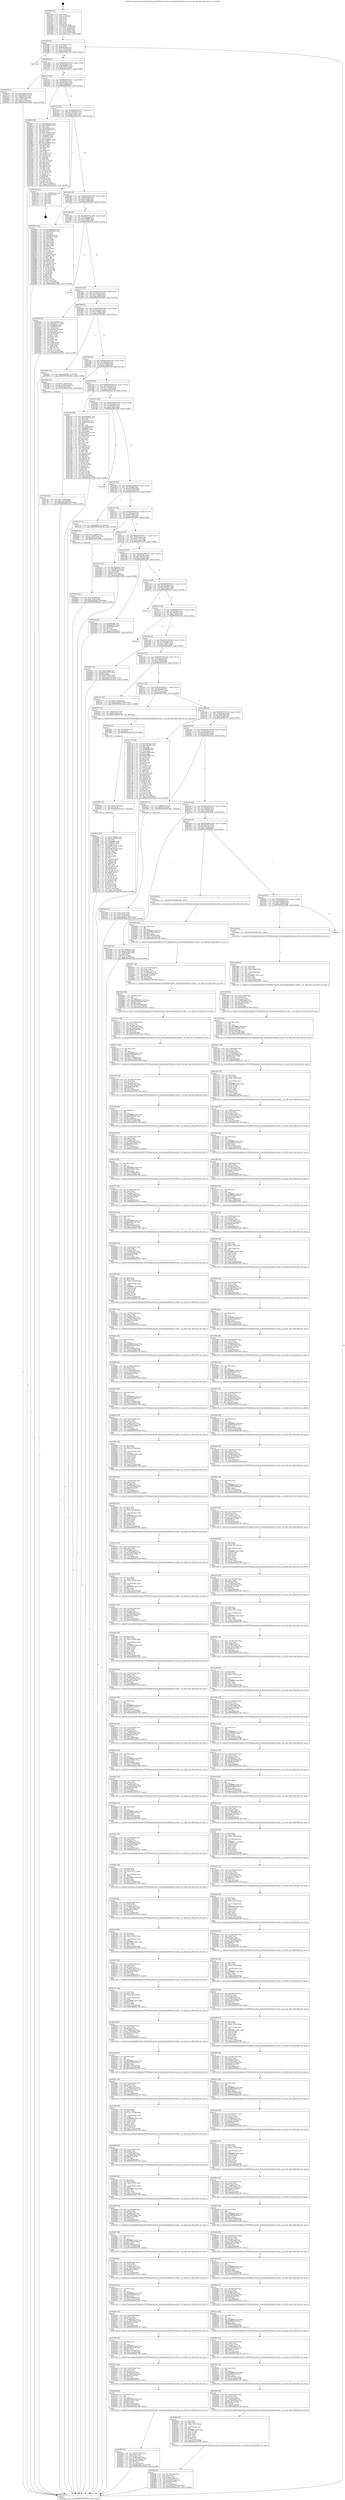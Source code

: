 digraph "0x4018c0" {
  label = "0x4018c0 (/mnt/c/Users/mathe/Desktop/tcc/POCII/binaries/extr_linuxtoolsperfutilmem-events.c_c2c_add_stats_Final-ollvm.out::main(0))"
  labelloc = "t"
  node[shape=record]

  Entry [label="",width=0.3,height=0.3,shape=circle,fillcolor=black,style=filled]
  "0x4018ef" [label="{
     0x4018ef [23]\l
     | [instrs]\l
     &nbsp;&nbsp;0x4018ef \<+3\>: mov -0x70(%rbp),%eax\l
     &nbsp;&nbsp;0x4018f2 \<+2\>: mov %eax,%ecx\l
     &nbsp;&nbsp;0x4018f4 \<+6\>: sub $0x884dcdd4,%ecx\l
     &nbsp;&nbsp;0x4018fa \<+3\>: mov %eax,-0x74(%rbp)\l
     &nbsp;&nbsp;0x4018fd \<+3\>: mov %ecx,-0x78(%rbp)\l
     &nbsp;&nbsp;0x401900 \<+6\>: je 00000000004031db \<main+0x191b\>\l
  }"]
  "0x4031db" [label="{
     0x4031db\l
  }", style=dashed]
  "0x401906" [label="{
     0x401906 [22]\l
     | [instrs]\l
     &nbsp;&nbsp;0x401906 \<+5\>: jmp 000000000040190b \<main+0x4b\>\l
     &nbsp;&nbsp;0x40190b \<+3\>: mov -0x74(%rbp),%eax\l
     &nbsp;&nbsp;0x40190e \<+5\>: sub $0x93b88206,%eax\l
     &nbsp;&nbsp;0x401913 \<+3\>: mov %eax,-0x7c(%rbp)\l
     &nbsp;&nbsp;0x401916 \<+6\>: je 0000000000402674 \<main+0xdb4\>\l
  }"]
  Exit [label="",width=0.3,height=0.3,shape=circle,fillcolor=black,style=filled,peripheries=2]
  "0x402674" [label="{
     0x402674 [27]\l
     | [instrs]\l
     &nbsp;&nbsp;0x402674 \<+5\>: mov $0xc1aa9218,%eax\l
     &nbsp;&nbsp;0x402679 \<+5\>: mov $0x496dc23a,%ecx\l
     &nbsp;&nbsp;0x40267e \<+3\>: mov -0x6c(%rbp),%edx\l
     &nbsp;&nbsp;0x402681 \<+3\>: cmp -0x60(%rbp),%edx\l
     &nbsp;&nbsp;0x402684 \<+3\>: cmovl %ecx,%eax\l
     &nbsp;&nbsp;0x402687 \<+3\>: mov %eax,-0x70(%rbp)\l
     &nbsp;&nbsp;0x40268a \<+5\>: jmp 0000000000403226 \<main+0x1966\>\l
  }"]
  "0x40191c" [label="{
     0x40191c [22]\l
     | [instrs]\l
     &nbsp;&nbsp;0x40191c \<+5\>: jmp 0000000000401921 \<main+0x61\>\l
     &nbsp;&nbsp;0x401921 \<+3\>: mov -0x74(%rbp),%eax\l
     &nbsp;&nbsp;0x401924 \<+5\>: sub $0x9ab01ba3,%eax\l
     &nbsp;&nbsp;0x401929 \<+3\>: mov %eax,-0x80(%rbp)\l
     &nbsp;&nbsp;0x40192c \<+6\>: je 0000000000402fbc \<main+0x16fc\>\l
  }"]
  "0x4030ea" [label="{
     0x4030ea [148]\l
     | [instrs]\l
     &nbsp;&nbsp;0x4030ea \<+5\>: mov $0xb7369f89,%eax\l
     &nbsp;&nbsp;0x4030ef \<+5\>: mov $0xdcd2755d,%ecx\l
     &nbsp;&nbsp;0x4030f4 \<+2\>: mov $0x1,%dl\l
     &nbsp;&nbsp;0x4030f6 \<+8\>: mov 0x406068,%r8d\l
     &nbsp;&nbsp;0x4030fe \<+8\>: mov 0x406054,%r9d\l
     &nbsp;&nbsp;0x403106 \<+3\>: mov %r8d,%r10d\l
     &nbsp;&nbsp;0x403109 \<+7\>: sub $0x8f134e36,%r10d\l
     &nbsp;&nbsp;0x403110 \<+4\>: sub $0x1,%r10d\l
     &nbsp;&nbsp;0x403114 \<+7\>: add $0x8f134e36,%r10d\l
     &nbsp;&nbsp;0x40311b \<+4\>: imul %r10d,%r8d\l
     &nbsp;&nbsp;0x40311f \<+4\>: and $0x1,%r8d\l
     &nbsp;&nbsp;0x403123 \<+4\>: cmp $0x0,%r8d\l
     &nbsp;&nbsp;0x403127 \<+4\>: sete %r11b\l
     &nbsp;&nbsp;0x40312b \<+4\>: cmp $0xa,%r9d\l
     &nbsp;&nbsp;0x40312f \<+3\>: setl %bl\l
     &nbsp;&nbsp;0x403132 \<+3\>: mov %r11b,%r14b\l
     &nbsp;&nbsp;0x403135 \<+4\>: xor $0xff,%r14b\l
     &nbsp;&nbsp;0x403139 \<+3\>: mov %bl,%r15b\l
     &nbsp;&nbsp;0x40313c \<+4\>: xor $0xff,%r15b\l
     &nbsp;&nbsp;0x403140 \<+3\>: xor $0x1,%dl\l
     &nbsp;&nbsp;0x403143 \<+3\>: mov %r14b,%r12b\l
     &nbsp;&nbsp;0x403146 \<+4\>: and $0xff,%r12b\l
     &nbsp;&nbsp;0x40314a \<+3\>: and %dl,%r11b\l
     &nbsp;&nbsp;0x40314d \<+3\>: mov %r15b,%r13b\l
     &nbsp;&nbsp;0x403150 \<+4\>: and $0xff,%r13b\l
     &nbsp;&nbsp;0x403154 \<+2\>: and %dl,%bl\l
     &nbsp;&nbsp;0x403156 \<+3\>: or %r11b,%r12b\l
     &nbsp;&nbsp;0x403159 \<+3\>: or %bl,%r13b\l
     &nbsp;&nbsp;0x40315c \<+3\>: xor %r13b,%r12b\l
     &nbsp;&nbsp;0x40315f \<+3\>: or %r15b,%r14b\l
     &nbsp;&nbsp;0x403162 \<+4\>: xor $0xff,%r14b\l
     &nbsp;&nbsp;0x403166 \<+3\>: or $0x1,%dl\l
     &nbsp;&nbsp;0x403169 \<+3\>: and %dl,%r14b\l
     &nbsp;&nbsp;0x40316c \<+3\>: or %r14b,%r12b\l
     &nbsp;&nbsp;0x40316f \<+4\>: test $0x1,%r12b\l
     &nbsp;&nbsp;0x403173 \<+3\>: cmovne %ecx,%eax\l
     &nbsp;&nbsp;0x403176 \<+3\>: mov %eax,-0x70(%rbp)\l
     &nbsp;&nbsp;0x403179 \<+5\>: jmp 0000000000403226 \<main+0x1966\>\l
  }"]
  "0x402fbc" [label="{
     0x402fbc [165]\l
     | [instrs]\l
     &nbsp;&nbsp;0x402fbc \<+5\>: mov $0x884dcdd4,%eax\l
     &nbsp;&nbsp;0x402fc1 \<+5\>: mov $0xc5edbba1,%ecx\l
     &nbsp;&nbsp;0x402fc6 \<+2\>: mov $0x1,%dl\l
     &nbsp;&nbsp;0x402fc8 \<+3\>: mov -0x6c(%rbp),%esi\l
     &nbsp;&nbsp;0x402fcb \<+6\>: add $0xb3b44446,%esi\l
     &nbsp;&nbsp;0x402fd1 \<+3\>: add $0x1,%esi\l
     &nbsp;&nbsp;0x402fd4 \<+6\>: sub $0xb3b44446,%esi\l
     &nbsp;&nbsp;0x402fda \<+3\>: mov %esi,-0x6c(%rbp)\l
     &nbsp;&nbsp;0x402fdd \<+7\>: mov 0x406068,%esi\l
     &nbsp;&nbsp;0x402fe4 \<+7\>: mov 0x406054,%edi\l
     &nbsp;&nbsp;0x402feb \<+3\>: mov %esi,%r8d\l
     &nbsp;&nbsp;0x402fee \<+7\>: sub $0xe35d2d80,%r8d\l
     &nbsp;&nbsp;0x402ff5 \<+4\>: sub $0x1,%r8d\l
     &nbsp;&nbsp;0x402ff9 \<+7\>: add $0xe35d2d80,%r8d\l
     &nbsp;&nbsp;0x403000 \<+4\>: imul %r8d,%esi\l
     &nbsp;&nbsp;0x403004 \<+3\>: and $0x1,%esi\l
     &nbsp;&nbsp;0x403007 \<+3\>: cmp $0x0,%esi\l
     &nbsp;&nbsp;0x40300a \<+4\>: sete %r9b\l
     &nbsp;&nbsp;0x40300e \<+3\>: cmp $0xa,%edi\l
     &nbsp;&nbsp;0x403011 \<+4\>: setl %r10b\l
     &nbsp;&nbsp;0x403015 \<+3\>: mov %r9b,%r11b\l
     &nbsp;&nbsp;0x403018 \<+4\>: xor $0xff,%r11b\l
     &nbsp;&nbsp;0x40301c \<+3\>: mov %r10b,%bl\l
     &nbsp;&nbsp;0x40301f \<+3\>: xor $0xff,%bl\l
     &nbsp;&nbsp;0x403022 \<+3\>: xor $0x0,%dl\l
     &nbsp;&nbsp;0x403025 \<+3\>: mov %r11b,%r14b\l
     &nbsp;&nbsp;0x403028 \<+4\>: and $0x0,%r14b\l
     &nbsp;&nbsp;0x40302c \<+3\>: and %dl,%r9b\l
     &nbsp;&nbsp;0x40302f \<+3\>: mov %bl,%r15b\l
     &nbsp;&nbsp;0x403032 \<+4\>: and $0x0,%r15b\l
     &nbsp;&nbsp;0x403036 \<+3\>: and %dl,%r10b\l
     &nbsp;&nbsp;0x403039 \<+3\>: or %r9b,%r14b\l
     &nbsp;&nbsp;0x40303c \<+3\>: or %r10b,%r15b\l
     &nbsp;&nbsp;0x40303f \<+3\>: xor %r15b,%r14b\l
     &nbsp;&nbsp;0x403042 \<+3\>: or %bl,%r11b\l
     &nbsp;&nbsp;0x403045 \<+4\>: xor $0xff,%r11b\l
     &nbsp;&nbsp;0x403049 \<+3\>: or $0x0,%dl\l
     &nbsp;&nbsp;0x40304c \<+3\>: and %dl,%r11b\l
     &nbsp;&nbsp;0x40304f \<+3\>: or %r11b,%r14b\l
     &nbsp;&nbsp;0x403052 \<+4\>: test $0x1,%r14b\l
     &nbsp;&nbsp;0x403056 \<+3\>: cmovne %ecx,%eax\l
     &nbsp;&nbsp;0x403059 \<+3\>: mov %eax,-0x70(%rbp)\l
     &nbsp;&nbsp;0x40305c \<+5\>: jmp 0000000000403226 \<main+0x1966\>\l
  }"]
  "0x401932" [label="{
     0x401932 [25]\l
     | [instrs]\l
     &nbsp;&nbsp;0x401932 \<+5\>: jmp 0000000000401937 \<main+0x77\>\l
     &nbsp;&nbsp;0x401937 \<+3\>: mov -0x74(%rbp),%eax\l
     &nbsp;&nbsp;0x40193a \<+5\>: sub $0xa18a4541,%eax\l
     &nbsp;&nbsp;0x40193f \<+6\>: mov %eax,-0x84(%rbp)\l
     &nbsp;&nbsp;0x401945 \<+6\>: je 00000000004031ba \<main+0x18fa\>\l
  }"]
  "0x4030de" [label="{
     0x4030de [12]\l
     | [instrs]\l
     &nbsp;&nbsp;0x4030de \<+4\>: mov -0x68(%rbp),%rsi\l
     &nbsp;&nbsp;0x4030e2 \<+3\>: mov %rsi,%rdi\l
     &nbsp;&nbsp;0x4030e5 \<+5\>: call 0000000000401030 \<free@plt\>\l
     | [calls]\l
     &nbsp;&nbsp;0x401030 \{1\} (unknown)\l
  }"]
  "0x4031ba" [label="{
     0x4031ba [21]\l
     | [instrs]\l
     &nbsp;&nbsp;0x4031ba \<+3\>: mov -0x38(%rbp),%eax\l
     &nbsp;&nbsp;0x4031bd \<+7\>: add $0x1e8,%rsp\l
     &nbsp;&nbsp;0x4031c4 \<+1\>: pop %rbx\l
     &nbsp;&nbsp;0x4031c5 \<+2\>: pop %r12\l
     &nbsp;&nbsp;0x4031c7 \<+2\>: pop %r13\l
     &nbsp;&nbsp;0x4031c9 \<+2\>: pop %r14\l
     &nbsp;&nbsp;0x4031cb \<+2\>: pop %r15\l
     &nbsp;&nbsp;0x4031cd \<+1\>: pop %rbp\l
     &nbsp;&nbsp;0x4031ce \<+1\>: ret\l
  }"]
  "0x40194b" [label="{
     0x40194b [25]\l
     | [instrs]\l
     &nbsp;&nbsp;0x40194b \<+5\>: jmp 0000000000401950 \<main+0x90\>\l
     &nbsp;&nbsp;0x401950 \<+3\>: mov -0x74(%rbp),%eax\l
     &nbsp;&nbsp;0x401953 \<+5\>: sub $0xaf532df4,%eax\l
     &nbsp;&nbsp;0x401958 \<+6\>: mov %eax,-0x88(%rbp)\l
     &nbsp;&nbsp;0x40195e \<+6\>: je 0000000000402f36 \<main+0x1676\>\l
  }"]
  "0x4030d2" [label="{
     0x4030d2 [12]\l
     | [instrs]\l
     &nbsp;&nbsp;0x4030d2 \<+4\>: mov -0x58(%rbp),%rsi\l
     &nbsp;&nbsp;0x4030d6 \<+3\>: mov %rsi,%rdi\l
     &nbsp;&nbsp;0x4030d9 \<+5\>: call 0000000000401030 \<free@plt\>\l
     | [calls]\l
     &nbsp;&nbsp;0x401030 \{1\} (unknown)\l
  }"]
  "0x402f36" [label="{
     0x402f36 [134]\l
     | [instrs]\l
     &nbsp;&nbsp;0x402f36 \<+5\>: mov $0x884dcdd4,%eax\l
     &nbsp;&nbsp;0x402f3b \<+5\>: mov $0x9ab01ba3,%ecx\l
     &nbsp;&nbsp;0x402f40 \<+2\>: mov $0x1,%dl\l
     &nbsp;&nbsp;0x402f42 \<+2\>: xor %esi,%esi\l
     &nbsp;&nbsp;0x402f44 \<+7\>: mov 0x406068,%edi\l
     &nbsp;&nbsp;0x402f4b \<+8\>: mov 0x406054,%r8d\l
     &nbsp;&nbsp;0x402f53 \<+3\>: sub $0x1,%esi\l
     &nbsp;&nbsp;0x402f56 \<+3\>: mov %edi,%r9d\l
     &nbsp;&nbsp;0x402f59 \<+3\>: add %esi,%r9d\l
     &nbsp;&nbsp;0x402f5c \<+4\>: imul %r9d,%edi\l
     &nbsp;&nbsp;0x402f60 \<+3\>: and $0x1,%edi\l
     &nbsp;&nbsp;0x402f63 \<+3\>: cmp $0x0,%edi\l
     &nbsp;&nbsp;0x402f66 \<+4\>: sete %r10b\l
     &nbsp;&nbsp;0x402f6a \<+4\>: cmp $0xa,%r8d\l
     &nbsp;&nbsp;0x402f6e \<+4\>: setl %r11b\l
     &nbsp;&nbsp;0x402f72 \<+3\>: mov %r10b,%bl\l
     &nbsp;&nbsp;0x402f75 \<+3\>: xor $0xff,%bl\l
     &nbsp;&nbsp;0x402f78 \<+3\>: mov %r11b,%r14b\l
     &nbsp;&nbsp;0x402f7b \<+4\>: xor $0xff,%r14b\l
     &nbsp;&nbsp;0x402f7f \<+3\>: xor $0x1,%dl\l
     &nbsp;&nbsp;0x402f82 \<+3\>: mov %bl,%r15b\l
     &nbsp;&nbsp;0x402f85 \<+4\>: and $0xff,%r15b\l
     &nbsp;&nbsp;0x402f89 \<+3\>: and %dl,%r10b\l
     &nbsp;&nbsp;0x402f8c \<+3\>: mov %r14b,%r12b\l
     &nbsp;&nbsp;0x402f8f \<+4\>: and $0xff,%r12b\l
     &nbsp;&nbsp;0x402f93 \<+3\>: and %dl,%r11b\l
     &nbsp;&nbsp;0x402f96 \<+3\>: or %r10b,%r15b\l
     &nbsp;&nbsp;0x402f99 \<+3\>: or %r11b,%r12b\l
     &nbsp;&nbsp;0x402f9c \<+3\>: xor %r12b,%r15b\l
     &nbsp;&nbsp;0x402f9f \<+3\>: or %r14b,%bl\l
     &nbsp;&nbsp;0x402fa2 \<+3\>: xor $0xff,%bl\l
     &nbsp;&nbsp;0x402fa5 \<+3\>: or $0x1,%dl\l
     &nbsp;&nbsp;0x402fa8 \<+2\>: and %dl,%bl\l
     &nbsp;&nbsp;0x402faa \<+3\>: or %bl,%r15b\l
     &nbsp;&nbsp;0x402fad \<+4\>: test $0x1,%r15b\l
     &nbsp;&nbsp;0x402fb1 \<+3\>: cmovne %ecx,%eax\l
     &nbsp;&nbsp;0x402fb4 \<+3\>: mov %eax,-0x70(%rbp)\l
     &nbsp;&nbsp;0x402fb7 \<+5\>: jmp 0000000000403226 \<main+0x1966\>\l
  }"]
  "0x401964" [label="{
     0x401964 [25]\l
     | [instrs]\l
     &nbsp;&nbsp;0x401964 \<+5\>: jmp 0000000000401969 \<main+0xa9\>\l
     &nbsp;&nbsp;0x401969 \<+3\>: mov -0x74(%rbp),%eax\l
     &nbsp;&nbsp;0x40196c \<+5\>: sub $0xb7369f89,%eax\l
     &nbsp;&nbsp;0x401971 \<+6\>: mov %eax,-0x8c(%rbp)\l
     &nbsp;&nbsp;0x401977 \<+6\>: je 00000000004031fa \<main+0x193a\>\l
  }"]
  "0x402f05" [label="{
     0x402f05 [49]\l
     | [instrs]\l
     &nbsp;&nbsp;0x402f05 \<+6\>: mov -0x204(%rbp),%ecx\l
     &nbsp;&nbsp;0x402f0b \<+3\>: imul %eax,%ecx\l
     &nbsp;&nbsp;0x402f0e \<+3\>: movslq %ecx,%rsi\l
     &nbsp;&nbsp;0x402f11 \<+4\>: mov -0x68(%rbp),%rdi\l
     &nbsp;&nbsp;0x402f15 \<+4\>: movslq -0x6c(%rbp),%r8\l
     &nbsp;&nbsp;0x402f19 \<+7\>: imul $0xd0,%r8,%r8\l
     &nbsp;&nbsp;0x402f20 \<+3\>: add %r8,%rdi\l
     &nbsp;&nbsp;0x402f23 \<+7\>: mov %rsi,0xc8(%rdi)\l
     &nbsp;&nbsp;0x402f2a \<+7\>: movl $0xaf532df4,-0x70(%rbp)\l
     &nbsp;&nbsp;0x402f31 \<+5\>: jmp 0000000000403226 \<main+0x1966\>\l
  }"]
  "0x4031fa" [label="{
     0x4031fa\l
  }", style=dashed]
  "0x40197d" [label="{
     0x40197d [25]\l
     | [instrs]\l
     &nbsp;&nbsp;0x40197d \<+5\>: jmp 0000000000401982 \<main+0xc2\>\l
     &nbsp;&nbsp;0x401982 \<+3\>: mov -0x74(%rbp),%eax\l
     &nbsp;&nbsp;0x401985 \<+5\>: sub $0xc1aa9218,%eax\l
     &nbsp;&nbsp;0x40198a \<+6\>: mov %eax,-0x90(%rbp)\l
     &nbsp;&nbsp;0x401990 \<+6\>: je 000000000040306d \<main+0x17ad\>\l
  }"]
  "0x402edd" [label="{
     0x402edd [40]\l
     | [instrs]\l
     &nbsp;&nbsp;0x402edd \<+5\>: mov $0x2,%ecx\l
     &nbsp;&nbsp;0x402ee2 \<+1\>: cltd\l
     &nbsp;&nbsp;0x402ee3 \<+2\>: idiv %ecx\l
     &nbsp;&nbsp;0x402ee5 \<+6\>: imul $0xfffffffe,%edx,%ecx\l
     &nbsp;&nbsp;0x402eeb \<+6\>: add $0xaa4e403,%ecx\l
     &nbsp;&nbsp;0x402ef1 \<+3\>: add $0x1,%ecx\l
     &nbsp;&nbsp;0x402ef4 \<+6\>: sub $0xaa4e403,%ecx\l
     &nbsp;&nbsp;0x402efa \<+6\>: mov %ecx,-0x204(%rbp)\l
     &nbsp;&nbsp;0x402f00 \<+5\>: call 0000000000401160 \<next_i\>\l
     | [calls]\l
     &nbsp;&nbsp;0x401160 \{1\} (/mnt/c/Users/mathe/Desktop/tcc/POCII/binaries/extr_linuxtoolsperfutilmem-events.c_c2c_add_stats_Final-ollvm.out::next_i)\l
  }"]
  "0x40306d" [label="{
     0x40306d [88]\l
     | [instrs]\l
     &nbsp;&nbsp;0x40306d \<+5\>: mov $0xb7369f89,%eax\l
     &nbsp;&nbsp;0x403072 \<+5\>: mov $0x33871777,%ecx\l
     &nbsp;&nbsp;0x403077 \<+7\>: mov 0x406068,%edx\l
     &nbsp;&nbsp;0x40307e \<+7\>: mov 0x406054,%esi\l
     &nbsp;&nbsp;0x403085 \<+2\>: mov %edx,%edi\l
     &nbsp;&nbsp;0x403087 \<+6\>: add $0xb284ce95,%edi\l
     &nbsp;&nbsp;0x40308d \<+3\>: sub $0x1,%edi\l
     &nbsp;&nbsp;0x403090 \<+6\>: sub $0xb284ce95,%edi\l
     &nbsp;&nbsp;0x403096 \<+3\>: imul %edi,%edx\l
     &nbsp;&nbsp;0x403099 \<+3\>: and $0x1,%edx\l
     &nbsp;&nbsp;0x40309c \<+3\>: cmp $0x0,%edx\l
     &nbsp;&nbsp;0x40309f \<+4\>: sete %r8b\l
     &nbsp;&nbsp;0x4030a3 \<+3\>: cmp $0xa,%esi\l
     &nbsp;&nbsp;0x4030a6 \<+4\>: setl %r9b\l
     &nbsp;&nbsp;0x4030aa \<+3\>: mov %r8b,%r10b\l
     &nbsp;&nbsp;0x4030ad \<+3\>: and %r9b,%r10b\l
     &nbsp;&nbsp;0x4030b0 \<+3\>: xor %r9b,%r8b\l
     &nbsp;&nbsp;0x4030b3 \<+3\>: or %r8b,%r10b\l
     &nbsp;&nbsp;0x4030b6 \<+4\>: test $0x1,%r10b\l
     &nbsp;&nbsp;0x4030ba \<+3\>: cmovne %ecx,%eax\l
     &nbsp;&nbsp;0x4030bd \<+3\>: mov %eax,-0x70(%rbp)\l
     &nbsp;&nbsp;0x4030c0 \<+5\>: jmp 0000000000403226 \<main+0x1966\>\l
  }"]
  "0x401996" [label="{
     0x401996 [25]\l
     | [instrs]\l
     &nbsp;&nbsp;0x401996 \<+5\>: jmp 000000000040199b \<main+0xdb\>\l
     &nbsp;&nbsp;0x40199b \<+3\>: mov -0x74(%rbp),%eax\l
     &nbsp;&nbsp;0x40199e \<+5\>: sub $0xc5edbba1,%eax\l
     &nbsp;&nbsp;0x4019a3 \<+6\>: mov %eax,-0x94(%rbp)\l
     &nbsp;&nbsp;0x4019a9 \<+6\>: je 0000000000403061 \<main+0x17a1\>\l
  }"]
  "0x402eb3" [label="{
     0x402eb3 [42]\l
     | [instrs]\l
     &nbsp;&nbsp;0x402eb3 \<+6\>: mov -0x200(%rbp),%ecx\l
     &nbsp;&nbsp;0x402eb9 \<+3\>: imul %eax,%ecx\l
     &nbsp;&nbsp;0x402ebc \<+3\>: movslq %ecx,%rsi\l
     &nbsp;&nbsp;0x402ebf \<+4\>: mov -0x68(%rbp),%rdi\l
     &nbsp;&nbsp;0x402ec3 \<+4\>: movslq -0x6c(%rbp),%r8\l
     &nbsp;&nbsp;0x402ec7 \<+7\>: imul $0xd0,%r8,%r8\l
     &nbsp;&nbsp;0x402ece \<+3\>: add %r8,%rdi\l
     &nbsp;&nbsp;0x402ed1 \<+7\>: mov %rsi,0xc0(%rdi)\l
     &nbsp;&nbsp;0x402ed8 \<+5\>: call 0000000000401160 \<next_i\>\l
     | [calls]\l
     &nbsp;&nbsp;0x401160 \{1\} (/mnt/c/Users/mathe/Desktop/tcc/POCII/binaries/extr_linuxtoolsperfutilmem-events.c_c2c_add_stats_Final-ollvm.out::next_i)\l
  }"]
  "0x403061" [label="{
     0x403061 [12]\l
     | [instrs]\l
     &nbsp;&nbsp;0x403061 \<+7\>: movl $0x93b88206,-0x70(%rbp)\l
     &nbsp;&nbsp;0x403068 \<+5\>: jmp 0000000000403226 \<main+0x1966\>\l
  }"]
  "0x4019af" [label="{
     0x4019af [25]\l
     | [instrs]\l
     &nbsp;&nbsp;0x4019af \<+5\>: jmp 00000000004019b4 \<main+0xf4\>\l
     &nbsp;&nbsp;0x4019b4 \<+3\>: mov -0x74(%rbp),%eax\l
     &nbsp;&nbsp;0x4019b7 \<+5\>: sub $0xc9e19fd0,%eax\l
     &nbsp;&nbsp;0x4019bc \<+6\>: mov %eax,-0x98(%rbp)\l
     &nbsp;&nbsp;0x4019c2 \<+6\>: je 0000000000401beb \<main+0x32b\>\l
  }"]
  "0x402e8b" [label="{
     0x402e8b [40]\l
     | [instrs]\l
     &nbsp;&nbsp;0x402e8b \<+5\>: mov $0x2,%ecx\l
     &nbsp;&nbsp;0x402e90 \<+1\>: cltd\l
     &nbsp;&nbsp;0x402e91 \<+2\>: idiv %ecx\l
     &nbsp;&nbsp;0x402e93 \<+6\>: imul $0xfffffffe,%edx,%ecx\l
     &nbsp;&nbsp;0x402e99 \<+6\>: add $0xed114180,%ecx\l
     &nbsp;&nbsp;0x402e9f \<+3\>: add $0x1,%ecx\l
     &nbsp;&nbsp;0x402ea2 \<+6\>: sub $0xed114180,%ecx\l
     &nbsp;&nbsp;0x402ea8 \<+6\>: mov %ecx,-0x200(%rbp)\l
     &nbsp;&nbsp;0x402eae \<+5\>: call 0000000000401160 \<next_i\>\l
     | [calls]\l
     &nbsp;&nbsp;0x401160 \{1\} (/mnt/c/Users/mathe/Desktop/tcc/POCII/binaries/extr_linuxtoolsperfutilmem-events.c_c2c_add_stats_Final-ollvm.out::next_i)\l
  }"]
  "0x401beb" [label="{
     0x401beb [23]\l
     | [instrs]\l
     &nbsp;&nbsp;0x401beb \<+7\>: movl $0x1,-0x50(%rbp)\l
     &nbsp;&nbsp;0x401bf2 \<+4\>: movslq -0x50(%rbp),%rax\l
     &nbsp;&nbsp;0x401bf6 \<+7\>: imul $0xd0,%rax,%rdi\l
     &nbsp;&nbsp;0x401bfd \<+5\>: call 0000000000401050 \<malloc@plt\>\l
     | [calls]\l
     &nbsp;&nbsp;0x401050 \{1\} (unknown)\l
  }"]
  "0x4019c8" [label="{
     0x4019c8 [25]\l
     | [instrs]\l
     &nbsp;&nbsp;0x4019c8 \<+5\>: jmp 00000000004019cd \<main+0x10d\>\l
     &nbsp;&nbsp;0x4019cd \<+3\>: mov -0x74(%rbp),%eax\l
     &nbsp;&nbsp;0x4019d0 \<+5\>: sub $0xcc0ac495,%eax\l
     &nbsp;&nbsp;0x4019d5 \<+6\>: mov %eax,-0x9c(%rbp)\l
     &nbsp;&nbsp;0x4019db \<+6\>: je 0000000000401ca9 \<main+0x3e9\>\l
  }"]
  "0x402e61" [label="{
     0x402e61 [42]\l
     | [instrs]\l
     &nbsp;&nbsp;0x402e61 \<+6\>: mov -0x1fc(%rbp),%ecx\l
     &nbsp;&nbsp;0x402e67 \<+3\>: imul %eax,%ecx\l
     &nbsp;&nbsp;0x402e6a \<+3\>: movslq %ecx,%rsi\l
     &nbsp;&nbsp;0x402e6d \<+4\>: mov -0x68(%rbp),%rdi\l
     &nbsp;&nbsp;0x402e71 \<+4\>: movslq -0x6c(%rbp),%r8\l
     &nbsp;&nbsp;0x402e75 \<+7\>: imul $0xd0,%r8,%r8\l
     &nbsp;&nbsp;0x402e7c \<+3\>: add %r8,%rdi\l
     &nbsp;&nbsp;0x402e7f \<+7\>: mov %rsi,0xb8(%rdi)\l
     &nbsp;&nbsp;0x402e86 \<+5\>: call 0000000000401160 \<next_i\>\l
     | [calls]\l
     &nbsp;&nbsp;0x401160 \{1\} (/mnt/c/Users/mathe/Desktop/tcc/POCII/binaries/extr_linuxtoolsperfutilmem-events.c_c2c_add_stats_Final-ollvm.out::next_i)\l
  }"]
  "0x401ca9" [label="{
     0x401ca9 [164]\l
     | [instrs]\l
     &nbsp;&nbsp;0x401ca9 \<+5\>: mov $0x166e4d17,%eax\l
     &nbsp;&nbsp;0x401cae \<+5\>: mov $0x12bb1f74,%ecx\l
     &nbsp;&nbsp;0x401cb3 \<+2\>: mov $0x1,%dl\l
     &nbsp;&nbsp;0x401cb5 \<+3\>: mov -0x5c(%rbp),%esi\l
     &nbsp;&nbsp;0x401cb8 \<+3\>: cmp -0x50(%rbp),%esi\l
     &nbsp;&nbsp;0x401cbb \<+4\>: setl %dil\l
     &nbsp;&nbsp;0x401cbf \<+4\>: and $0x1,%dil\l
     &nbsp;&nbsp;0x401cc3 \<+4\>: mov %dil,-0x29(%rbp)\l
     &nbsp;&nbsp;0x401cc7 \<+7\>: mov 0x406068,%esi\l
     &nbsp;&nbsp;0x401cce \<+8\>: mov 0x406054,%r8d\l
     &nbsp;&nbsp;0x401cd6 \<+3\>: mov %esi,%r9d\l
     &nbsp;&nbsp;0x401cd9 \<+7\>: add $0x46705534,%r9d\l
     &nbsp;&nbsp;0x401ce0 \<+4\>: sub $0x1,%r9d\l
     &nbsp;&nbsp;0x401ce4 \<+7\>: sub $0x46705534,%r9d\l
     &nbsp;&nbsp;0x401ceb \<+4\>: imul %r9d,%esi\l
     &nbsp;&nbsp;0x401cef \<+3\>: and $0x1,%esi\l
     &nbsp;&nbsp;0x401cf2 \<+3\>: cmp $0x0,%esi\l
     &nbsp;&nbsp;0x401cf5 \<+4\>: sete %dil\l
     &nbsp;&nbsp;0x401cf9 \<+4\>: cmp $0xa,%r8d\l
     &nbsp;&nbsp;0x401cfd \<+4\>: setl %r10b\l
     &nbsp;&nbsp;0x401d01 \<+3\>: mov %dil,%r11b\l
     &nbsp;&nbsp;0x401d04 \<+4\>: xor $0xff,%r11b\l
     &nbsp;&nbsp;0x401d08 \<+3\>: mov %r10b,%bl\l
     &nbsp;&nbsp;0x401d0b \<+3\>: xor $0xff,%bl\l
     &nbsp;&nbsp;0x401d0e \<+3\>: xor $0x1,%dl\l
     &nbsp;&nbsp;0x401d11 \<+3\>: mov %r11b,%r14b\l
     &nbsp;&nbsp;0x401d14 \<+4\>: and $0xff,%r14b\l
     &nbsp;&nbsp;0x401d18 \<+3\>: and %dl,%dil\l
     &nbsp;&nbsp;0x401d1b \<+3\>: mov %bl,%r15b\l
     &nbsp;&nbsp;0x401d1e \<+4\>: and $0xff,%r15b\l
     &nbsp;&nbsp;0x401d22 \<+3\>: and %dl,%r10b\l
     &nbsp;&nbsp;0x401d25 \<+3\>: or %dil,%r14b\l
     &nbsp;&nbsp;0x401d28 \<+3\>: or %r10b,%r15b\l
     &nbsp;&nbsp;0x401d2b \<+3\>: xor %r15b,%r14b\l
     &nbsp;&nbsp;0x401d2e \<+3\>: or %bl,%r11b\l
     &nbsp;&nbsp;0x401d31 \<+4\>: xor $0xff,%r11b\l
     &nbsp;&nbsp;0x401d35 \<+3\>: or $0x1,%dl\l
     &nbsp;&nbsp;0x401d38 \<+3\>: and %dl,%r11b\l
     &nbsp;&nbsp;0x401d3b \<+3\>: or %r11b,%r14b\l
     &nbsp;&nbsp;0x401d3e \<+4\>: test $0x1,%r14b\l
     &nbsp;&nbsp;0x401d42 \<+3\>: cmovne %ecx,%eax\l
     &nbsp;&nbsp;0x401d45 \<+3\>: mov %eax,-0x70(%rbp)\l
     &nbsp;&nbsp;0x401d48 \<+5\>: jmp 0000000000403226 \<main+0x1966\>\l
  }"]
  "0x4019e1" [label="{
     0x4019e1 [25]\l
     | [instrs]\l
     &nbsp;&nbsp;0x4019e1 \<+5\>: jmp 00000000004019e6 \<main+0x126\>\l
     &nbsp;&nbsp;0x4019e6 \<+3\>: mov -0x74(%rbp),%eax\l
     &nbsp;&nbsp;0x4019e9 \<+5\>: sub $0xcf902578,%eax\l
     &nbsp;&nbsp;0x4019ee \<+6\>: mov %eax,-0xa0(%rbp)\l
     &nbsp;&nbsp;0x4019f4 \<+6\>: je 0000000000401b96 \<main+0x2d6\>\l
  }"]
  "0x402e39" [label="{
     0x402e39 [40]\l
     | [instrs]\l
     &nbsp;&nbsp;0x402e39 \<+5\>: mov $0x2,%ecx\l
     &nbsp;&nbsp;0x402e3e \<+1\>: cltd\l
     &nbsp;&nbsp;0x402e3f \<+2\>: idiv %ecx\l
     &nbsp;&nbsp;0x402e41 \<+6\>: imul $0xfffffffe,%edx,%ecx\l
     &nbsp;&nbsp;0x402e47 \<+6\>: add $0x4094ef6d,%ecx\l
     &nbsp;&nbsp;0x402e4d \<+3\>: add $0x1,%ecx\l
     &nbsp;&nbsp;0x402e50 \<+6\>: sub $0x4094ef6d,%ecx\l
     &nbsp;&nbsp;0x402e56 \<+6\>: mov %ecx,-0x1fc(%rbp)\l
     &nbsp;&nbsp;0x402e5c \<+5\>: call 0000000000401160 \<next_i\>\l
     | [calls]\l
     &nbsp;&nbsp;0x401160 \{1\} (/mnt/c/Users/mathe/Desktop/tcc/POCII/binaries/extr_linuxtoolsperfutilmem-events.c_c2c_add_stats_Final-ollvm.out::next_i)\l
  }"]
  "0x401b96" [label="{
     0x401b96\l
  }", style=dashed]
  "0x4019fa" [label="{
     0x4019fa [25]\l
     | [instrs]\l
     &nbsp;&nbsp;0x4019fa \<+5\>: jmp 00000000004019ff \<main+0x13f\>\l
     &nbsp;&nbsp;0x4019ff \<+3\>: mov -0x74(%rbp),%eax\l
     &nbsp;&nbsp;0x401a02 \<+5\>: sub $0xdcd2755d,%eax\l
     &nbsp;&nbsp;0x401a07 \<+6\>: mov %eax,-0xa4(%rbp)\l
     &nbsp;&nbsp;0x401a0d \<+6\>: je 000000000040317e \<main+0x18be\>\l
  }"]
  "0x402e0f" [label="{
     0x402e0f [42]\l
     | [instrs]\l
     &nbsp;&nbsp;0x402e0f \<+6\>: mov -0x1f8(%rbp),%ecx\l
     &nbsp;&nbsp;0x402e15 \<+3\>: imul %eax,%ecx\l
     &nbsp;&nbsp;0x402e18 \<+3\>: movslq %ecx,%rsi\l
     &nbsp;&nbsp;0x402e1b \<+4\>: mov -0x68(%rbp),%rdi\l
     &nbsp;&nbsp;0x402e1f \<+4\>: movslq -0x6c(%rbp),%r8\l
     &nbsp;&nbsp;0x402e23 \<+7\>: imul $0xd0,%r8,%r8\l
     &nbsp;&nbsp;0x402e2a \<+3\>: add %r8,%rdi\l
     &nbsp;&nbsp;0x402e2d \<+7\>: mov %rsi,0xb0(%rdi)\l
     &nbsp;&nbsp;0x402e34 \<+5\>: call 0000000000401160 \<next_i\>\l
     | [calls]\l
     &nbsp;&nbsp;0x401160 \{1\} (/mnt/c/Users/mathe/Desktop/tcc/POCII/binaries/extr_linuxtoolsperfutilmem-events.c_c2c_add_stats_Final-ollvm.out::next_i)\l
  }"]
  "0x40317e" [label="{
     0x40317e [12]\l
     | [instrs]\l
     &nbsp;&nbsp;0x40317e \<+7\>: movl $0x2a0ff0e8,-0x70(%rbp)\l
     &nbsp;&nbsp;0x403185 \<+5\>: jmp 0000000000403226 \<main+0x1966\>\l
  }"]
  "0x401a13" [label="{
     0x401a13 [25]\l
     | [instrs]\l
     &nbsp;&nbsp;0x401a13 \<+5\>: jmp 0000000000401a18 \<main+0x158\>\l
     &nbsp;&nbsp;0x401a18 \<+3\>: mov -0x74(%rbp),%eax\l
     &nbsp;&nbsp;0x401a1b \<+5\>: sub $0xfe6e70f4,%eax\l
     &nbsp;&nbsp;0x401a20 \<+6\>: mov %eax,-0xa8(%rbp)\l
     &nbsp;&nbsp;0x401a26 \<+6\>: je 0000000000402646 \<main+0xd86\>\l
  }"]
  "0x402de7" [label="{
     0x402de7 [40]\l
     | [instrs]\l
     &nbsp;&nbsp;0x402de7 \<+5\>: mov $0x2,%ecx\l
     &nbsp;&nbsp;0x402dec \<+1\>: cltd\l
     &nbsp;&nbsp;0x402ded \<+2\>: idiv %ecx\l
     &nbsp;&nbsp;0x402def \<+6\>: imul $0xfffffffe,%edx,%ecx\l
     &nbsp;&nbsp;0x402df5 \<+6\>: sub $0xb7903a82,%ecx\l
     &nbsp;&nbsp;0x402dfb \<+3\>: add $0x1,%ecx\l
     &nbsp;&nbsp;0x402dfe \<+6\>: add $0xb7903a82,%ecx\l
     &nbsp;&nbsp;0x402e04 \<+6\>: mov %ecx,-0x1f8(%rbp)\l
     &nbsp;&nbsp;0x402e0a \<+5\>: call 0000000000401160 \<next_i\>\l
     | [calls]\l
     &nbsp;&nbsp;0x401160 \{1\} (/mnt/c/Users/mathe/Desktop/tcc/POCII/binaries/extr_linuxtoolsperfutilmem-events.c_c2c_add_stats_Final-ollvm.out::next_i)\l
  }"]
  "0x402646" [label="{
     0x402646 [23]\l
     | [instrs]\l
     &nbsp;&nbsp;0x402646 \<+7\>: movl $0x1,-0x60(%rbp)\l
     &nbsp;&nbsp;0x40264d \<+4\>: movslq -0x60(%rbp),%rax\l
     &nbsp;&nbsp;0x402651 \<+7\>: imul $0xd0,%rax,%rdi\l
     &nbsp;&nbsp;0x402658 \<+5\>: call 0000000000401050 \<malloc@plt\>\l
     | [calls]\l
     &nbsp;&nbsp;0x401050 \{1\} (unknown)\l
  }"]
  "0x401a2c" [label="{
     0x401a2c [25]\l
     | [instrs]\l
     &nbsp;&nbsp;0x401a2c \<+5\>: jmp 0000000000401a31 \<main+0x171\>\l
     &nbsp;&nbsp;0x401a31 \<+3\>: mov -0x74(%rbp),%eax\l
     &nbsp;&nbsp;0x401a34 \<+5\>: sub $0x541cc57,%eax\l
     &nbsp;&nbsp;0x401a39 \<+6\>: mov %eax,-0xac(%rbp)\l
     &nbsp;&nbsp;0x401a3f \<+6\>: je 0000000000401b7b \<main+0x2bb\>\l
  }"]
  "0x402dbd" [label="{
     0x402dbd [42]\l
     | [instrs]\l
     &nbsp;&nbsp;0x402dbd \<+6\>: mov -0x1f4(%rbp),%ecx\l
     &nbsp;&nbsp;0x402dc3 \<+3\>: imul %eax,%ecx\l
     &nbsp;&nbsp;0x402dc6 \<+3\>: movslq %ecx,%rsi\l
     &nbsp;&nbsp;0x402dc9 \<+4\>: mov -0x68(%rbp),%rdi\l
     &nbsp;&nbsp;0x402dcd \<+4\>: movslq -0x6c(%rbp),%r8\l
     &nbsp;&nbsp;0x402dd1 \<+7\>: imul $0xd0,%r8,%r8\l
     &nbsp;&nbsp;0x402dd8 \<+3\>: add %r8,%rdi\l
     &nbsp;&nbsp;0x402ddb \<+7\>: mov %rsi,0xa8(%rdi)\l
     &nbsp;&nbsp;0x402de2 \<+5\>: call 0000000000401160 \<next_i\>\l
     | [calls]\l
     &nbsp;&nbsp;0x401160 \{1\} (/mnt/c/Users/mathe/Desktop/tcc/POCII/binaries/extr_linuxtoolsperfutilmem-events.c_c2c_add_stats_Final-ollvm.out::next_i)\l
  }"]
  "0x401b7b" [label="{
     0x401b7b [27]\l
     | [instrs]\l
     &nbsp;&nbsp;0x401b7b \<+5\>: mov $0x36d0e8c5,%eax\l
     &nbsp;&nbsp;0x401b80 \<+5\>: mov $0xcf902578,%ecx\l
     &nbsp;&nbsp;0x401b85 \<+3\>: mov -0x34(%rbp),%edx\l
     &nbsp;&nbsp;0x401b88 \<+3\>: cmp $0x2,%edx\l
     &nbsp;&nbsp;0x401b8b \<+3\>: cmovne %ecx,%eax\l
     &nbsp;&nbsp;0x401b8e \<+3\>: mov %eax,-0x70(%rbp)\l
     &nbsp;&nbsp;0x401b91 \<+5\>: jmp 0000000000403226 \<main+0x1966\>\l
  }"]
  "0x401a45" [label="{
     0x401a45 [25]\l
     | [instrs]\l
     &nbsp;&nbsp;0x401a45 \<+5\>: jmp 0000000000401a4a \<main+0x18a\>\l
     &nbsp;&nbsp;0x401a4a \<+3\>: mov -0x74(%rbp),%eax\l
     &nbsp;&nbsp;0x401a4d \<+5\>: sub $0x12bb1f74,%eax\l
     &nbsp;&nbsp;0x401a52 \<+6\>: mov %eax,-0xb0(%rbp)\l
     &nbsp;&nbsp;0x401a58 \<+6\>: je 0000000000401d4d \<main+0x48d\>\l
  }"]
  "0x403226" [label="{
     0x403226 [5]\l
     | [instrs]\l
     &nbsp;&nbsp;0x403226 \<+5\>: jmp 00000000004018ef \<main+0x2f\>\l
  }"]
  "0x4018c0" [label="{
     0x4018c0 [47]\l
     | [instrs]\l
     &nbsp;&nbsp;0x4018c0 \<+1\>: push %rbp\l
     &nbsp;&nbsp;0x4018c1 \<+3\>: mov %rsp,%rbp\l
     &nbsp;&nbsp;0x4018c4 \<+2\>: push %r15\l
     &nbsp;&nbsp;0x4018c6 \<+2\>: push %r14\l
     &nbsp;&nbsp;0x4018c8 \<+2\>: push %r13\l
     &nbsp;&nbsp;0x4018ca \<+2\>: push %r12\l
     &nbsp;&nbsp;0x4018cc \<+1\>: push %rbx\l
     &nbsp;&nbsp;0x4018cd \<+7\>: sub $0x1e8,%rsp\l
     &nbsp;&nbsp;0x4018d4 \<+7\>: movl $0x0,-0x38(%rbp)\l
     &nbsp;&nbsp;0x4018db \<+3\>: mov %edi,-0x3c(%rbp)\l
     &nbsp;&nbsp;0x4018de \<+4\>: mov %rsi,-0x48(%rbp)\l
     &nbsp;&nbsp;0x4018e2 \<+3\>: mov -0x3c(%rbp),%edi\l
     &nbsp;&nbsp;0x4018e5 \<+3\>: mov %edi,-0x34(%rbp)\l
     &nbsp;&nbsp;0x4018e8 \<+7\>: movl $0x541cc57,-0x70(%rbp)\l
  }"]
  "0x402d8f" [label="{
     0x402d8f [46]\l
     | [instrs]\l
     &nbsp;&nbsp;0x402d8f \<+2\>: xor %ecx,%ecx\l
     &nbsp;&nbsp;0x402d91 \<+5\>: mov $0x2,%edx\l
     &nbsp;&nbsp;0x402d96 \<+6\>: mov %edx,-0x1f0(%rbp)\l
     &nbsp;&nbsp;0x402d9c \<+1\>: cltd\l
     &nbsp;&nbsp;0x402d9d \<+7\>: mov -0x1f0(%rbp),%r9d\l
     &nbsp;&nbsp;0x402da4 \<+3\>: idiv %r9d\l
     &nbsp;&nbsp;0x402da7 \<+6\>: imul $0xfffffffe,%edx,%edx\l
     &nbsp;&nbsp;0x402dad \<+3\>: sub $0x1,%ecx\l
     &nbsp;&nbsp;0x402db0 \<+2\>: sub %ecx,%edx\l
     &nbsp;&nbsp;0x402db2 \<+6\>: mov %edx,-0x1f4(%rbp)\l
     &nbsp;&nbsp;0x402db8 \<+5\>: call 0000000000401160 \<next_i\>\l
     | [calls]\l
     &nbsp;&nbsp;0x401160 \{1\} (/mnt/c/Users/mathe/Desktop/tcc/POCII/binaries/extr_linuxtoolsperfutilmem-events.c_c2c_add_stats_Final-ollvm.out::next_i)\l
  }"]
  "0x401d4d" [label="{
     0x401d4d [27]\l
     | [instrs]\l
     &nbsp;&nbsp;0x401d4d \<+5\>: mov $0xfe6e70f4,%eax\l
     &nbsp;&nbsp;0x401d52 \<+5\>: mov $0x5cdc0d4a,%ecx\l
     &nbsp;&nbsp;0x401d57 \<+3\>: mov -0x29(%rbp),%dl\l
     &nbsp;&nbsp;0x401d5a \<+3\>: test $0x1,%dl\l
     &nbsp;&nbsp;0x401d5d \<+3\>: cmovne %ecx,%eax\l
     &nbsp;&nbsp;0x401d60 \<+3\>: mov %eax,-0x70(%rbp)\l
     &nbsp;&nbsp;0x401d63 \<+5\>: jmp 0000000000403226 \<main+0x1966\>\l
  }"]
  "0x401a5e" [label="{
     0x401a5e [25]\l
     | [instrs]\l
     &nbsp;&nbsp;0x401a5e \<+5\>: jmp 0000000000401a63 \<main+0x1a3\>\l
     &nbsp;&nbsp;0x401a63 \<+3\>: mov -0x74(%rbp),%eax\l
     &nbsp;&nbsp;0x401a66 \<+5\>: sub $0x166e4d17,%eax\l
     &nbsp;&nbsp;0x401a6b \<+6\>: mov %eax,-0xb4(%rbp)\l
     &nbsp;&nbsp;0x401a71 \<+6\>: je 00000000004031cf \<main+0x190f\>\l
  }"]
  "0x402d65" [label="{
     0x402d65 [42]\l
     | [instrs]\l
     &nbsp;&nbsp;0x402d65 \<+6\>: mov -0x1ec(%rbp),%ecx\l
     &nbsp;&nbsp;0x402d6b \<+3\>: imul %eax,%ecx\l
     &nbsp;&nbsp;0x402d6e \<+3\>: movslq %ecx,%rsi\l
     &nbsp;&nbsp;0x402d71 \<+4\>: mov -0x68(%rbp),%rdi\l
     &nbsp;&nbsp;0x402d75 \<+4\>: movslq -0x6c(%rbp),%r8\l
     &nbsp;&nbsp;0x402d79 \<+7\>: imul $0xd0,%r8,%r8\l
     &nbsp;&nbsp;0x402d80 \<+3\>: add %r8,%rdi\l
     &nbsp;&nbsp;0x402d83 \<+7\>: mov %rsi,0xa0(%rdi)\l
     &nbsp;&nbsp;0x402d8a \<+5\>: call 0000000000401160 \<next_i\>\l
     | [calls]\l
     &nbsp;&nbsp;0x401160 \{1\} (/mnt/c/Users/mathe/Desktop/tcc/POCII/binaries/extr_linuxtoolsperfutilmem-events.c_c2c_add_stats_Final-ollvm.out::next_i)\l
  }"]
  "0x4031cf" [label="{
     0x4031cf\l
  }", style=dashed]
  "0x401a77" [label="{
     0x401a77 [25]\l
     | [instrs]\l
     &nbsp;&nbsp;0x401a77 \<+5\>: jmp 0000000000401a7c \<main+0x1bc\>\l
     &nbsp;&nbsp;0x401a7c \<+3\>: mov -0x74(%rbp),%eax\l
     &nbsp;&nbsp;0x401a7f \<+5\>: sub $0x16b05fe3,%eax\l
     &nbsp;&nbsp;0x401a84 \<+6\>: mov %eax,-0xb8(%rbp)\l
     &nbsp;&nbsp;0x401a8a \<+6\>: je 000000000040318a \<main+0x18ca\>\l
  }"]
  "0x402d2b" [label="{
     0x402d2b [58]\l
     | [instrs]\l
     &nbsp;&nbsp;0x402d2b \<+2\>: xor %ecx,%ecx\l
     &nbsp;&nbsp;0x402d2d \<+5\>: mov $0x2,%edx\l
     &nbsp;&nbsp;0x402d32 \<+6\>: mov %edx,-0x1e8(%rbp)\l
     &nbsp;&nbsp;0x402d38 \<+1\>: cltd\l
     &nbsp;&nbsp;0x402d39 \<+7\>: mov -0x1e8(%rbp),%r9d\l
     &nbsp;&nbsp;0x402d40 \<+3\>: idiv %r9d\l
     &nbsp;&nbsp;0x402d43 \<+6\>: imul $0xfffffffe,%edx,%edx\l
     &nbsp;&nbsp;0x402d49 \<+3\>: mov %ecx,%r10d\l
     &nbsp;&nbsp;0x402d4c \<+3\>: sub %edx,%r10d\l
     &nbsp;&nbsp;0x402d4f \<+2\>: mov %ecx,%edx\l
     &nbsp;&nbsp;0x402d51 \<+3\>: sub $0x1,%edx\l
     &nbsp;&nbsp;0x402d54 \<+3\>: add %edx,%r10d\l
     &nbsp;&nbsp;0x402d57 \<+3\>: sub %r10d,%ecx\l
     &nbsp;&nbsp;0x402d5a \<+6\>: mov %ecx,-0x1ec(%rbp)\l
     &nbsp;&nbsp;0x402d60 \<+5\>: call 0000000000401160 \<next_i\>\l
     | [calls]\l
     &nbsp;&nbsp;0x401160 \{1\} (/mnt/c/Users/mathe/Desktop/tcc/POCII/binaries/extr_linuxtoolsperfutilmem-events.c_c2c_add_stats_Final-ollvm.out::next_i)\l
  }"]
  "0x40318a" [label="{
     0x40318a\l
  }", style=dashed]
  "0x401a90" [label="{
     0x401a90 [25]\l
     | [instrs]\l
     &nbsp;&nbsp;0x401a90 \<+5\>: jmp 0000000000401a95 \<main+0x1d5\>\l
     &nbsp;&nbsp;0x401a95 \<+3\>: mov -0x74(%rbp),%eax\l
     &nbsp;&nbsp;0x401a98 \<+5\>: sub $0x270ea0d7,%eax\l
     &nbsp;&nbsp;0x401a9d \<+6\>: mov %eax,-0xbc(%rbp)\l
     &nbsp;&nbsp;0x401aa3 \<+6\>: je 0000000000402627 \<main+0xd67\>\l
  }"]
  "0x402d01" [label="{
     0x402d01 [42]\l
     | [instrs]\l
     &nbsp;&nbsp;0x402d01 \<+6\>: mov -0x1e4(%rbp),%ecx\l
     &nbsp;&nbsp;0x402d07 \<+3\>: imul %eax,%ecx\l
     &nbsp;&nbsp;0x402d0a \<+3\>: movslq %ecx,%rsi\l
     &nbsp;&nbsp;0x402d0d \<+4\>: mov -0x68(%rbp),%rdi\l
     &nbsp;&nbsp;0x402d11 \<+4\>: movslq -0x6c(%rbp),%r8\l
     &nbsp;&nbsp;0x402d15 \<+7\>: imul $0xd0,%r8,%r8\l
     &nbsp;&nbsp;0x402d1c \<+3\>: add %r8,%rdi\l
     &nbsp;&nbsp;0x402d1f \<+7\>: mov %rsi,0x98(%rdi)\l
     &nbsp;&nbsp;0x402d26 \<+5\>: call 0000000000401160 \<next_i\>\l
     | [calls]\l
     &nbsp;&nbsp;0x401160 \{1\} (/mnt/c/Users/mathe/Desktop/tcc/POCII/binaries/extr_linuxtoolsperfutilmem-events.c_c2c_add_stats_Final-ollvm.out::next_i)\l
  }"]
  "0x402627" [label="{
     0x402627 [31]\l
     | [instrs]\l
     &nbsp;&nbsp;0x402627 \<+3\>: mov -0x5c(%rbp),%eax\l
     &nbsp;&nbsp;0x40262a \<+5\>: sub $0x60c63939,%eax\l
     &nbsp;&nbsp;0x40262f \<+3\>: add $0x1,%eax\l
     &nbsp;&nbsp;0x402632 \<+5\>: add $0x60c63939,%eax\l
     &nbsp;&nbsp;0x402637 \<+3\>: mov %eax,-0x5c(%rbp)\l
     &nbsp;&nbsp;0x40263a \<+7\>: movl $0x35b91e50,-0x70(%rbp)\l
     &nbsp;&nbsp;0x402641 \<+5\>: jmp 0000000000403226 \<main+0x1966\>\l
  }"]
  "0x401aa9" [label="{
     0x401aa9 [25]\l
     | [instrs]\l
     &nbsp;&nbsp;0x401aa9 \<+5\>: jmp 0000000000401aae \<main+0x1ee\>\l
     &nbsp;&nbsp;0x401aae \<+3\>: mov -0x74(%rbp),%eax\l
     &nbsp;&nbsp;0x401ab1 \<+5\>: sub $0x2a0ff0e8,%eax\l
     &nbsp;&nbsp;0x401ab6 \<+6\>: mov %eax,-0xc0(%rbp)\l
     &nbsp;&nbsp;0x401abc \<+6\>: je 00000000004031a7 \<main+0x18e7\>\l
  }"]
  "0x402cd9" [label="{
     0x402cd9 [40]\l
     | [instrs]\l
     &nbsp;&nbsp;0x402cd9 \<+5\>: mov $0x2,%ecx\l
     &nbsp;&nbsp;0x402cde \<+1\>: cltd\l
     &nbsp;&nbsp;0x402cdf \<+2\>: idiv %ecx\l
     &nbsp;&nbsp;0x402ce1 \<+6\>: imul $0xfffffffe,%edx,%ecx\l
     &nbsp;&nbsp;0x402ce7 \<+6\>: sub $0xb2310b70,%ecx\l
     &nbsp;&nbsp;0x402ced \<+3\>: add $0x1,%ecx\l
     &nbsp;&nbsp;0x402cf0 \<+6\>: add $0xb2310b70,%ecx\l
     &nbsp;&nbsp;0x402cf6 \<+6\>: mov %ecx,-0x1e4(%rbp)\l
     &nbsp;&nbsp;0x402cfc \<+5\>: call 0000000000401160 \<next_i\>\l
     | [calls]\l
     &nbsp;&nbsp;0x401160 \{1\} (/mnt/c/Users/mathe/Desktop/tcc/POCII/binaries/extr_linuxtoolsperfutilmem-events.c_c2c_add_stats_Final-ollvm.out::next_i)\l
  }"]
  "0x4031a7" [label="{
     0x4031a7 [19]\l
     | [instrs]\l
     &nbsp;&nbsp;0x4031a7 \<+7\>: movl $0x0,-0x38(%rbp)\l
     &nbsp;&nbsp;0x4031ae \<+7\>: movl $0xa18a4541,-0x70(%rbp)\l
     &nbsp;&nbsp;0x4031b5 \<+5\>: jmp 0000000000403226 \<main+0x1966\>\l
  }"]
  "0x401ac2" [label="{
     0x401ac2 [25]\l
     | [instrs]\l
     &nbsp;&nbsp;0x401ac2 \<+5\>: jmp 0000000000401ac7 \<main+0x207\>\l
     &nbsp;&nbsp;0x401ac7 \<+3\>: mov -0x74(%rbp),%eax\l
     &nbsp;&nbsp;0x401aca \<+5\>: sub $0x33871777,%eax\l
     &nbsp;&nbsp;0x401acf \<+6\>: mov %eax,-0xc4(%rbp)\l
     &nbsp;&nbsp;0x401ad5 \<+6\>: je 00000000004030c5 \<main+0x1805\>\l
  }"]
  "0x402caf" [label="{
     0x402caf [42]\l
     | [instrs]\l
     &nbsp;&nbsp;0x402caf \<+6\>: mov -0x1e0(%rbp),%ecx\l
     &nbsp;&nbsp;0x402cb5 \<+3\>: imul %eax,%ecx\l
     &nbsp;&nbsp;0x402cb8 \<+3\>: movslq %ecx,%rsi\l
     &nbsp;&nbsp;0x402cbb \<+4\>: mov -0x68(%rbp),%rdi\l
     &nbsp;&nbsp;0x402cbf \<+4\>: movslq -0x6c(%rbp),%r8\l
     &nbsp;&nbsp;0x402cc3 \<+7\>: imul $0xd0,%r8,%r8\l
     &nbsp;&nbsp;0x402cca \<+3\>: add %r8,%rdi\l
     &nbsp;&nbsp;0x402ccd \<+7\>: mov %rsi,0x90(%rdi)\l
     &nbsp;&nbsp;0x402cd4 \<+5\>: call 0000000000401160 \<next_i\>\l
     | [calls]\l
     &nbsp;&nbsp;0x401160 \{1\} (/mnt/c/Users/mathe/Desktop/tcc/POCII/binaries/extr_linuxtoolsperfutilmem-events.c_c2c_add_stats_Final-ollvm.out::next_i)\l
  }"]
  "0x4030c5" [label="{
     0x4030c5 [13]\l
     | [instrs]\l
     &nbsp;&nbsp;0x4030c5 \<+4\>: mov -0x58(%rbp),%rdi\l
     &nbsp;&nbsp;0x4030c9 \<+4\>: mov -0x68(%rbp),%rsi\l
     &nbsp;&nbsp;0x4030cd \<+5\>: call 00000000004013d0 \<c2c_add_stats\>\l
     | [calls]\l
     &nbsp;&nbsp;0x4013d0 \{1\} (/mnt/c/Users/mathe/Desktop/tcc/POCII/binaries/extr_linuxtoolsperfutilmem-events.c_c2c_add_stats_Final-ollvm.out::c2c_add_stats)\l
  }"]
  "0x401adb" [label="{
     0x401adb [25]\l
     | [instrs]\l
     &nbsp;&nbsp;0x401adb \<+5\>: jmp 0000000000401ae0 \<main+0x220\>\l
     &nbsp;&nbsp;0x401ae0 \<+3\>: mov -0x74(%rbp),%eax\l
     &nbsp;&nbsp;0x401ae3 \<+5\>: sub $0x35b91e50,%eax\l
     &nbsp;&nbsp;0x401ae8 \<+6\>: mov %eax,-0xc8(%rbp)\l
     &nbsp;&nbsp;0x401aee \<+6\>: je 0000000000401c19 \<main+0x359\>\l
  }"]
  "0x402c81" [label="{
     0x402c81 [46]\l
     | [instrs]\l
     &nbsp;&nbsp;0x402c81 \<+2\>: xor %ecx,%ecx\l
     &nbsp;&nbsp;0x402c83 \<+5\>: mov $0x2,%edx\l
     &nbsp;&nbsp;0x402c88 \<+6\>: mov %edx,-0x1dc(%rbp)\l
     &nbsp;&nbsp;0x402c8e \<+1\>: cltd\l
     &nbsp;&nbsp;0x402c8f \<+7\>: mov -0x1dc(%rbp),%r9d\l
     &nbsp;&nbsp;0x402c96 \<+3\>: idiv %r9d\l
     &nbsp;&nbsp;0x402c99 \<+6\>: imul $0xfffffffe,%edx,%edx\l
     &nbsp;&nbsp;0x402c9f \<+3\>: sub $0x1,%ecx\l
     &nbsp;&nbsp;0x402ca2 \<+2\>: sub %ecx,%edx\l
     &nbsp;&nbsp;0x402ca4 \<+6\>: mov %edx,-0x1e0(%rbp)\l
     &nbsp;&nbsp;0x402caa \<+5\>: call 0000000000401160 \<next_i\>\l
     | [calls]\l
     &nbsp;&nbsp;0x401160 \{1\} (/mnt/c/Users/mathe/Desktop/tcc/POCII/binaries/extr_linuxtoolsperfutilmem-events.c_c2c_add_stats_Final-ollvm.out::next_i)\l
  }"]
  "0x401c19" [label="{
     0x401c19 [144]\l
     | [instrs]\l
     &nbsp;&nbsp;0x401c19 \<+5\>: mov $0x166e4d17,%eax\l
     &nbsp;&nbsp;0x401c1e \<+5\>: mov $0xcc0ac495,%ecx\l
     &nbsp;&nbsp;0x401c23 \<+2\>: mov $0x1,%dl\l
     &nbsp;&nbsp;0x401c25 \<+7\>: mov 0x406068,%esi\l
     &nbsp;&nbsp;0x401c2c \<+7\>: mov 0x406054,%edi\l
     &nbsp;&nbsp;0x401c33 \<+3\>: mov %esi,%r8d\l
     &nbsp;&nbsp;0x401c36 \<+7\>: sub $0x657fb8f,%r8d\l
     &nbsp;&nbsp;0x401c3d \<+4\>: sub $0x1,%r8d\l
     &nbsp;&nbsp;0x401c41 \<+7\>: add $0x657fb8f,%r8d\l
     &nbsp;&nbsp;0x401c48 \<+4\>: imul %r8d,%esi\l
     &nbsp;&nbsp;0x401c4c \<+3\>: and $0x1,%esi\l
     &nbsp;&nbsp;0x401c4f \<+3\>: cmp $0x0,%esi\l
     &nbsp;&nbsp;0x401c52 \<+4\>: sete %r9b\l
     &nbsp;&nbsp;0x401c56 \<+3\>: cmp $0xa,%edi\l
     &nbsp;&nbsp;0x401c59 \<+4\>: setl %r10b\l
     &nbsp;&nbsp;0x401c5d \<+3\>: mov %r9b,%r11b\l
     &nbsp;&nbsp;0x401c60 \<+4\>: xor $0xff,%r11b\l
     &nbsp;&nbsp;0x401c64 \<+3\>: mov %r10b,%bl\l
     &nbsp;&nbsp;0x401c67 \<+3\>: xor $0xff,%bl\l
     &nbsp;&nbsp;0x401c6a \<+3\>: xor $0x1,%dl\l
     &nbsp;&nbsp;0x401c6d \<+3\>: mov %r11b,%r14b\l
     &nbsp;&nbsp;0x401c70 \<+4\>: and $0xff,%r14b\l
     &nbsp;&nbsp;0x401c74 \<+3\>: and %dl,%r9b\l
     &nbsp;&nbsp;0x401c77 \<+3\>: mov %bl,%r15b\l
     &nbsp;&nbsp;0x401c7a \<+4\>: and $0xff,%r15b\l
     &nbsp;&nbsp;0x401c7e \<+3\>: and %dl,%r10b\l
     &nbsp;&nbsp;0x401c81 \<+3\>: or %r9b,%r14b\l
     &nbsp;&nbsp;0x401c84 \<+3\>: or %r10b,%r15b\l
     &nbsp;&nbsp;0x401c87 \<+3\>: xor %r15b,%r14b\l
     &nbsp;&nbsp;0x401c8a \<+3\>: or %bl,%r11b\l
     &nbsp;&nbsp;0x401c8d \<+4\>: xor $0xff,%r11b\l
     &nbsp;&nbsp;0x401c91 \<+3\>: or $0x1,%dl\l
     &nbsp;&nbsp;0x401c94 \<+3\>: and %dl,%r11b\l
     &nbsp;&nbsp;0x401c97 \<+3\>: or %r11b,%r14b\l
     &nbsp;&nbsp;0x401c9a \<+4\>: test $0x1,%r14b\l
     &nbsp;&nbsp;0x401c9e \<+3\>: cmovne %ecx,%eax\l
     &nbsp;&nbsp;0x401ca1 \<+3\>: mov %eax,-0x70(%rbp)\l
     &nbsp;&nbsp;0x401ca4 \<+5\>: jmp 0000000000403226 \<main+0x1966\>\l
  }"]
  "0x401af4" [label="{
     0x401af4 [25]\l
     | [instrs]\l
     &nbsp;&nbsp;0x401af4 \<+5\>: jmp 0000000000401af9 \<main+0x239\>\l
     &nbsp;&nbsp;0x401af9 \<+3\>: mov -0x74(%rbp),%eax\l
     &nbsp;&nbsp;0x401afc \<+5\>: sub $0x36d0e8c5,%eax\l
     &nbsp;&nbsp;0x401b01 \<+6\>: mov %eax,-0xcc(%rbp)\l
     &nbsp;&nbsp;0x401b07 \<+6\>: je 0000000000401bae \<main+0x2ee\>\l
  }"]
  "0x402c57" [label="{
     0x402c57 [42]\l
     | [instrs]\l
     &nbsp;&nbsp;0x402c57 \<+6\>: mov -0x1d8(%rbp),%ecx\l
     &nbsp;&nbsp;0x402c5d \<+3\>: imul %eax,%ecx\l
     &nbsp;&nbsp;0x402c60 \<+3\>: movslq %ecx,%rsi\l
     &nbsp;&nbsp;0x402c63 \<+4\>: mov -0x68(%rbp),%rdi\l
     &nbsp;&nbsp;0x402c67 \<+4\>: movslq -0x6c(%rbp),%r8\l
     &nbsp;&nbsp;0x402c6b \<+7\>: imul $0xd0,%r8,%r8\l
     &nbsp;&nbsp;0x402c72 \<+3\>: add %r8,%rdi\l
     &nbsp;&nbsp;0x402c75 \<+7\>: mov %rsi,0x88(%rdi)\l
     &nbsp;&nbsp;0x402c7c \<+5\>: call 0000000000401160 \<next_i\>\l
     | [calls]\l
     &nbsp;&nbsp;0x401160 \{1\} (/mnt/c/Users/mathe/Desktop/tcc/POCII/binaries/extr_linuxtoolsperfutilmem-events.c_c2c_add_stats_Final-ollvm.out::next_i)\l
  }"]
  "0x401bae" [label="{
     0x401bae [13]\l
     | [instrs]\l
     &nbsp;&nbsp;0x401bae \<+4\>: mov -0x48(%rbp),%rax\l
     &nbsp;&nbsp;0x401bb2 \<+4\>: mov 0x8(%rax),%rdi\l
     &nbsp;&nbsp;0x401bb6 \<+5\>: call 0000000000401060 \<atoi@plt\>\l
     | [calls]\l
     &nbsp;&nbsp;0x401060 \{1\} (unknown)\l
  }"]
  "0x401b0d" [label="{
     0x401b0d [25]\l
     | [instrs]\l
     &nbsp;&nbsp;0x401b0d \<+5\>: jmp 0000000000401b12 \<main+0x252\>\l
     &nbsp;&nbsp;0x401b12 \<+3\>: mov -0x74(%rbp),%eax\l
     &nbsp;&nbsp;0x401b15 \<+5\>: sub $0x43e9dbe8,%eax\l
     &nbsp;&nbsp;0x401b1a \<+6\>: mov %eax,-0xd0(%rbp)\l
     &nbsp;&nbsp;0x401b20 \<+6\>: je 0000000000401bd0 \<main+0x310\>\l
  }"]
  "0x401bbb" [label="{
     0x401bbb [21]\l
     | [instrs]\l
     &nbsp;&nbsp;0x401bbb \<+3\>: mov %eax,-0x4c(%rbp)\l
     &nbsp;&nbsp;0x401bbe \<+3\>: mov -0x4c(%rbp),%eax\l
     &nbsp;&nbsp;0x401bc1 \<+3\>: mov %eax,-0x30(%rbp)\l
     &nbsp;&nbsp;0x401bc4 \<+7\>: movl $0x43e9dbe8,-0x70(%rbp)\l
     &nbsp;&nbsp;0x401bcb \<+5\>: jmp 0000000000403226 \<main+0x1966\>\l
  }"]
  "0x402c29" [label="{
     0x402c29 [46]\l
     | [instrs]\l
     &nbsp;&nbsp;0x402c29 \<+2\>: xor %ecx,%ecx\l
     &nbsp;&nbsp;0x402c2b \<+5\>: mov $0x2,%edx\l
     &nbsp;&nbsp;0x402c30 \<+6\>: mov %edx,-0x1d4(%rbp)\l
     &nbsp;&nbsp;0x402c36 \<+1\>: cltd\l
     &nbsp;&nbsp;0x402c37 \<+7\>: mov -0x1d4(%rbp),%r9d\l
     &nbsp;&nbsp;0x402c3e \<+3\>: idiv %r9d\l
     &nbsp;&nbsp;0x402c41 \<+6\>: imul $0xfffffffe,%edx,%edx\l
     &nbsp;&nbsp;0x402c47 \<+3\>: sub $0x1,%ecx\l
     &nbsp;&nbsp;0x402c4a \<+2\>: sub %ecx,%edx\l
     &nbsp;&nbsp;0x402c4c \<+6\>: mov %edx,-0x1d8(%rbp)\l
     &nbsp;&nbsp;0x402c52 \<+5\>: call 0000000000401160 \<next_i\>\l
     | [calls]\l
     &nbsp;&nbsp;0x401160 \{1\} (/mnt/c/Users/mathe/Desktop/tcc/POCII/binaries/extr_linuxtoolsperfutilmem-events.c_c2c_add_stats_Final-ollvm.out::next_i)\l
  }"]
  "0x401bd0" [label="{
     0x401bd0 [27]\l
     | [instrs]\l
     &nbsp;&nbsp;0x401bd0 \<+5\>: mov $0x16b05fe3,%eax\l
     &nbsp;&nbsp;0x401bd5 \<+5\>: mov $0xc9e19fd0,%ecx\l
     &nbsp;&nbsp;0x401bda \<+3\>: mov -0x30(%rbp),%edx\l
     &nbsp;&nbsp;0x401bdd \<+3\>: cmp $0x0,%edx\l
     &nbsp;&nbsp;0x401be0 \<+3\>: cmove %ecx,%eax\l
     &nbsp;&nbsp;0x401be3 \<+3\>: mov %eax,-0x70(%rbp)\l
     &nbsp;&nbsp;0x401be6 \<+5\>: jmp 0000000000403226 \<main+0x1966\>\l
  }"]
  "0x401b26" [label="{
     0x401b26 [25]\l
     | [instrs]\l
     &nbsp;&nbsp;0x401b26 \<+5\>: jmp 0000000000401b2b \<main+0x26b\>\l
     &nbsp;&nbsp;0x401b2b \<+3\>: mov -0x74(%rbp),%eax\l
     &nbsp;&nbsp;0x401b2e \<+5\>: sub $0x496dc23a,%eax\l
     &nbsp;&nbsp;0x401b33 \<+6\>: mov %eax,-0xd4(%rbp)\l
     &nbsp;&nbsp;0x401b39 \<+6\>: je 000000000040268f \<main+0xdcf\>\l
  }"]
  "0x401c02" [label="{
     0x401c02 [23]\l
     | [instrs]\l
     &nbsp;&nbsp;0x401c02 \<+4\>: mov %rax,-0x58(%rbp)\l
     &nbsp;&nbsp;0x401c06 \<+7\>: movl $0x0,-0x5c(%rbp)\l
     &nbsp;&nbsp;0x401c0d \<+7\>: movl $0x35b91e50,-0x70(%rbp)\l
     &nbsp;&nbsp;0x401c14 \<+5\>: jmp 0000000000403226 \<main+0x1966\>\l
  }"]
  "0x402bff" [label="{
     0x402bff [42]\l
     | [instrs]\l
     &nbsp;&nbsp;0x402bff \<+6\>: mov -0x1d0(%rbp),%ecx\l
     &nbsp;&nbsp;0x402c05 \<+3\>: imul %eax,%ecx\l
     &nbsp;&nbsp;0x402c08 \<+3\>: movslq %ecx,%rsi\l
     &nbsp;&nbsp;0x402c0b \<+4\>: mov -0x68(%rbp),%rdi\l
     &nbsp;&nbsp;0x402c0f \<+4\>: movslq -0x6c(%rbp),%r8\l
     &nbsp;&nbsp;0x402c13 \<+7\>: imul $0xd0,%r8,%r8\l
     &nbsp;&nbsp;0x402c1a \<+3\>: add %r8,%rdi\l
     &nbsp;&nbsp;0x402c1d \<+7\>: mov %rsi,0x80(%rdi)\l
     &nbsp;&nbsp;0x402c24 \<+5\>: call 0000000000401160 \<next_i\>\l
     | [calls]\l
     &nbsp;&nbsp;0x401160 \{1\} (/mnt/c/Users/mathe/Desktop/tcc/POCII/binaries/extr_linuxtoolsperfutilmem-events.c_c2c_add_stats_Final-ollvm.out::next_i)\l
  }"]
  "0x40268f" [label="{
     0x40268f [5]\l
     | [instrs]\l
     &nbsp;&nbsp;0x40268f \<+5\>: call 0000000000401160 \<next_i\>\l
     | [calls]\l
     &nbsp;&nbsp;0x401160 \{1\} (/mnt/c/Users/mathe/Desktop/tcc/POCII/binaries/extr_linuxtoolsperfutilmem-events.c_c2c_add_stats_Final-ollvm.out::next_i)\l
  }"]
  "0x401b3f" [label="{
     0x401b3f [25]\l
     | [instrs]\l
     &nbsp;&nbsp;0x401b3f \<+5\>: jmp 0000000000401b44 \<main+0x284\>\l
     &nbsp;&nbsp;0x401b44 \<+3\>: mov -0x74(%rbp),%eax\l
     &nbsp;&nbsp;0x401b47 \<+5\>: sub $0x5cdc0d4a,%eax\l
     &nbsp;&nbsp;0x401b4c \<+6\>: mov %eax,-0xd8(%rbp)\l
     &nbsp;&nbsp;0x401b52 \<+6\>: je 0000000000401d68 \<main+0x4a8\>\l
  }"]
  "0x402bd1" [label="{
     0x402bd1 [46]\l
     | [instrs]\l
     &nbsp;&nbsp;0x402bd1 \<+2\>: xor %ecx,%ecx\l
     &nbsp;&nbsp;0x402bd3 \<+5\>: mov $0x2,%edx\l
     &nbsp;&nbsp;0x402bd8 \<+6\>: mov %edx,-0x1cc(%rbp)\l
     &nbsp;&nbsp;0x402bde \<+1\>: cltd\l
     &nbsp;&nbsp;0x402bdf \<+7\>: mov -0x1cc(%rbp),%r9d\l
     &nbsp;&nbsp;0x402be6 \<+3\>: idiv %r9d\l
     &nbsp;&nbsp;0x402be9 \<+6\>: imul $0xfffffffe,%edx,%edx\l
     &nbsp;&nbsp;0x402bef \<+3\>: sub $0x1,%ecx\l
     &nbsp;&nbsp;0x402bf2 \<+2\>: sub %ecx,%edx\l
     &nbsp;&nbsp;0x402bf4 \<+6\>: mov %edx,-0x1d0(%rbp)\l
     &nbsp;&nbsp;0x402bfa \<+5\>: call 0000000000401160 \<next_i\>\l
     | [calls]\l
     &nbsp;&nbsp;0x401160 \{1\} (/mnt/c/Users/mathe/Desktop/tcc/POCII/binaries/extr_linuxtoolsperfutilmem-events.c_c2c_add_stats_Final-ollvm.out::next_i)\l
  }"]
  "0x401d68" [label="{
     0x401d68 [5]\l
     | [instrs]\l
     &nbsp;&nbsp;0x401d68 \<+5\>: call 0000000000401160 \<next_i\>\l
     | [calls]\l
     &nbsp;&nbsp;0x401160 \{1\} (/mnt/c/Users/mathe/Desktop/tcc/POCII/binaries/extr_linuxtoolsperfutilmem-events.c_c2c_add_stats_Final-ollvm.out::next_i)\l
  }"]
  "0x401b58" [label="{
     0x401b58\l
  }", style=dashed]
  "0x401d6d" [label="{
     0x401d6d [44]\l
     | [instrs]\l
     &nbsp;&nbsp;0x401d6d \<+2\>: xor %ecx,%ecx\l
     &nbsp;&nbsp;0x401d6f \<+5\>: mov $0x2,%edx\l
     &nbsp;&nbsp;0x401d74 \<+6\>: mov %edx,-0xe0(%rbp)\l
     &nbsp;&nbsp;0x401d7a \<+1\>: cltd\l
     &nbsp;&nbsp;0x401d7b \<+6\>: mov -0xe0(%rbp),%esi\l
     &nbsp;&nbsp;0x401d81 \<+2\>: idiv %esi\l
     &nbsp;&nbsp;0x401d83 \<+6\>: imul $0xfffffffe,%edx,%edx\l
     &nbsp;&nbsp;0x401d89 \<+3\>: sub $0x1,%ecx\l
     &nbsp;&nbsp;0x401d8c \<+2\>: sub %ecx,%edx\l
     &nbsp;&nbsp;0x401d8e \<+6\>: mov %edx,-0xe4(%rbp)\l
     &nbsp;&nbsp;0x401d94 \<+5\>: call 0000000000401160 \<next_i\>\l
     | [calls]\l
     &nbsp;&nbsp;0x401160 \{1\} (/mnt/c/Users/mathe/Desktop/tcc/POCII/binaries/extr_linuxtoolsperfutilmem-events.c_c2c_add_stats_Final-ollvm.out::next_i)\l
  }"]
  "0x401d99" [label="{
     0x401d99 [38]\l
     | [instrs]\l
     &nbsp;&nbsp;0x401d99 \<+6\>: mov -0xe4(%rbp),%ecx\l
     &nbsp;&nbsp;0x401d9f \<+3\>: imul %eax,%ecx\l
     &nbsp;&nbsp;0x401da2 \<+3\>: movslq %ecx,%rdi\l
     &nbsp;&nbsp;0x401da5 \<+4\>: mov -0x58(%rbp),%r8\l
     &nbsp;&nbsp;0x401da9 \<+4\>: movslq -0x5c(%rbp),%r9\l
     &nbsp;&nbsp;0x401dad \<+7\>: imul $0xd0,%r9,%r9\l
     &nbsp;&nbsp;0x401db4 \<+3\>: add %r9,%r8\l
     &nbsp;&nbsp;0x401db7 \<+3\>: mov %rdi,(%r8)\l
     &nbsp;&nbsp;0x401dba \<+5\>: call 0000000000401160 \<next_i\>\l
     | [calls]\l
     &nbsp;&nbsp;0x401160 \{1\} (/mnt/c/Users/mathe/Desktop/tcc/POCII/binaries/extr_linuxtoolsperfutilmem-events.c_c2c_add_stats_Final-ollvm.out::next_i)\l
  }"]
  "0x401dbf" [label="{
     0x401dbf [40]\l
     | [instrs]\l
     &nbsp;&nbsp;0x401dbf \<+5\>: mov $0x2,%ecx\l
     &nbsp;&nbsp;0x401dc4 \<+1\>: cltd\l
     &nbsp;&nbsp;0x401dc5 \<+2\>: idiv %ecx\l
     &nbsp;&nbsp;0x401dc7 \<+6\>: imul $0xfffffffe,%edx,%ecx\l
     &nbsp;&nbsp;0x401dcd \<+6\>: add $0x34e0a491,%ecx\l
     &nbsp;&nbsp;0x401dd3 \<+3\>: add $0x1,%ecx\l
     &nbsp;&nbsp;0x401dd6 \<+6\>: sub $0x34e0a491,%ecx\l
     &nbsp;&nbsp;0x401ddc \<+6\>: mov %ecx,-0xe8(%rbp)\l
     &nbsp;&nbsp;0x401de2 \<+5\>: call 0000000000401160 \<next_i\>\l
     | [calls]\l
     &nbsp;&nbsp;0x401160 \{1\} (/mnt/c/Users/mathe/Desktop/tcc/POCII/binaries/extr_linuxtoolsperfutilmem-events.c_c2c_add_stats_Final-ollvm.out::next_i)\l
  }"]
  "0x401de7" [label="{
     0x401de7 [39]\l
     | [instrs]\l
     &nbsp;&nbsp;0x401de7 \<+6\>: mov -0xe8(%rbp),%ecx\l
     &nbsp;&nbsp;0x401ded \<+3\>: imul %eax,%ecx\l
     &nbsp;&nbsp;0x401df0 \<+3\>: movslq %ecx,%rdi\l
     &nbsp;&nbsp;0x401df3 \<+4\>: mov -0x58(%rbp),%r8\l
     &nbsp;&nbsp;0x401df7 \<+4\>: movslq -0x5c(%rbp),%r9\l
     &nbsp;&nbsp;0x401dfb \<+7\>: imul $0xd0,%r9,%r9\l
     &nbsp;&nbsp;0x401e02 \<+3\>: add %r9,%r8\l
     &nbsp;&nbsp;0x401e05 \<+4\>: mov %rdi,0x8(%r8)\l
     &nbsp;&nbsp;0x401e09 \<+5\>: call 0000000000401160 \<next_i\>\l
     | [calls]\l
     &nbsp;&nbsp;0x401160 \{1\} (/mnt/c/Users/mathe/Desktop/tcc/POCII/binaries/extr_linuxtoolsperfutilmem-events.c_c2c_add_stats_Final-ollvm.out::next_i)\l
  }"]
  "0x401e0e" [label="{
     0x401e0e [56]\l
     | [instrs]\l
     &nbsp;&nbsp;0x401e0e \<+2\>: xor %ecx,%ecx\l
     &nbsp;&nbsp;0x401e10 \<+5\>: mov $0x2,%edx\l
     &nbsp;&nbsp;0x401e15 \<+6\>: mov %edx,-0xec(%rbp)\l
     &nbsp;&nbsp;0x401e1b \<+1\>: cltd\l
     &nbsp;&nbsp;0x401e1c \<+6\>: mov -0xec(%rbp),%esi\l
     &nbsp;&nbsp;0x401e22 \<+2\>: idiv %esi\l
     &nbsp;&nbsp;0x401e24 \<+6\>: imul $0xfffffffe,%edx,%edx\l
     &nbsp;&nbsp;0x401e2a \<+3\>: mov %ecx,%r10d\l
     &nbsp;&nbsp;0x401e2d \<+3\>: sub %edx,%r10d\l
     &nbsp;&nbsp;0x401e30 \<+2\>: mov %ecx,%edx\l
     &nbsp;&nbsp;0x401e32 \<+3\>: sub $0x1,%edx\l
     &nbsp;&nbsp;0x401e35 \<+3\>: add %edx,%r10d\l
     &nbsp;&nbsp;0x401e38 \<+3\>: sub %r10d,%ecx\l
     &nbsp;&nbsp;0x401e3b \<+6\>: mov %ecx,-0xf0(%rbp)\l
     &nbsp;&nbsp;0x401e41 \<+5\>: call 0000000000401160 \<next_i\>\l
     | [calls]\l
     &nbsp;&nbsp;0x401160 \{1\} (/mnt/c/Users/mathe/Desktop/tcc/POCII/binaries/extr_linuxtoolsperfutilmem-events.c_c2c_add_stats_Final-ollvm.out::next_i)\l
  }"]
  "0x401e46" [label="{
     0x401e46 [39]\l
     | [instrs]\l
     &nbsp;&nbsp;0x401e46 \<+6\>: mov -0xf0(%rbp),%ecx\l
     &nbsp;&nbsp;0x401e4c \<+3\>: imul %eax,%ecx\l
     &nbsp;&nbsp;0x401e4f \<+3\>: movslq %ecx,%rdi\l
     &nbsp;&nbsp;0x401e52 \<+4\>: mov -0x58(%rbp),%r8\l
     &nbsp;&nbsp;0x401e56 \<+4\>: movslq -0x5c(%rbp),%r9\l
     &nbsp;&nbsp;0x401e5a \<+7\>: imul $0xd0,%r9,%r9\l
     &nbsp;&nbsp;0x401e61 \<+3\>: add %r9,%r8\l
     &nbsp;&nbsp;0x401e64 \<+4\>: mov %rdi,0x10(%r8)\l
     &nbsp;&nbsp;0x401e68 \<+5\>: call 0000000000401160 \<next_i\>\l
     | [calls]\l
     &nbsp;&nbsp;0x401160 \{1\} (/mnt/c/Users/mathe/Desktop/tcc/POCII/binaries/extr_linuxtoolsperfutilmem-events.c_c2c_add_stats_Final-ollvm.out::next_i)\l
  }"]
  "0x401e6d" [label="{
     0x401e6d [40]\l
     | [instrs]\l
     &nbsp;&nbsp;0x401e6d \<+5\>: mov $0x2,%ecx\l
     &nbsp;&nbsp;0x401e72 \<+1\>: cltd\l
     &nbsp;&nbsp;0x401e73 \<+2\>: idiv %ecx\l
     &nbsp;&nbsp;0x401e75 \<+6\>: imul $0xfffffffe,%edx,%ecx\l
     &nbsp;&nbsp;0x401e7b \<+6\>: sub $0xa2d44191,%ecx\l
     &nbsp;&nbsp;0x401e81 \<+3\>: add $0x1,%ecx\l
     &nbsp;&nbsp;0x401e84 \<+6\>: add $0xa2d44191,%ecx\l
     &nbsp;&nbsp;0x401e8a \<+6\>: mov %ecx,-0xf4(%rbp)\l
     &nbsp;&nbsp;0x401e90 \<+5\>: call 0000000000401160 \<next_i\>\l
     | [calls]\l
     &nbsp;&nbsp;0x401160 \{1\} (/mnt/c/Users/mathe/Desktop/tcc/POCII/binaries/extr_linuxtoolsperfutilmem-events.c_c2c_add_stats_Final-ollvm.out::next_i)\l
  }"]
  "0x401e95" [label="{
     0x401e95 [39]\l
     | [instrs]\l
     &nbsp;&nbsp;0x401e95 \<+6\>: mov -0xf4(%rbp),%ecx\l
     &nbsp;&nbsp;0x401e9b \<+3\>: imul %eax,%ecx\l
     &nbsp;&nbsp;0x401e9e \<+3\>: movslq %ecx,%rdi\l
     &nbsp;&nbsp;0x401ea1 \<+4\>: mov -0x58(%rbp),%r8\l
     &nbsp;&nbsp;0x401ea5 \<+4\>: movslq -0x5c(%rbp),%r9\l
     &nbsp;&nbsp;0x401ea9 \<+7\>: imul $0xd0,%r9,%r9\l
     &nbsp;&nbsp;0x401eb0 \<+3\>: add %r9,%r8\l
     &nbsp;&nbsp;0x401eb3 \<+4\>: mov %rdi,0x18(%r8)\l
     &nbsp;&nbsp;0x401eb7 \<+5\>: call 0000000000401160 \<next_i\>\l
     | [calls]\l
     &nbsp;&nbsp;0x401160 \{1\} (/mnt/c/Users/mathe/Desktop/tcc/POCII/binaries/extr_linuxtoolsperfutilmem-events.c_c2c_add_stats_Final-ollvm.out::next_i)\l
  }"]
  "0x401ebc" [label="{
     0x401ebc [40]\l
     | [instrs]\l
     &nbsp;&nbsp;0x401ebc \<+5\>: mov $0x2,%ecx\l
     &nbsp;&nbsp;0x401ec1 \<+1\>: cltd\l
     &nbsp;&nbsp;0x401ec2 \<+2\>: idiv %ecx\l
     &nbsp;&nbsp;0x401ec4 \<+6\>: imul $0xfffffffe,%edx,%ecx\l
     &nbsp;&nbsp;0x401eca \<+6\>: sub $0xe555660c,%ecx\l
     &nbsp;&nbsp;0x401ed0 \<+3\>: add $0x1,%ecx\l
     &nbsp;&nbsp;0x401ed3 \<+6\>: add $0xe555660c,%ecx\l
     &nbsp;&nbsp;0x401ed9 \<+6\>: mov %ecx,-0xf8(%rbp)\l
     &nbsp;&nbsp;0x401edf \<+5\>: call 0000000000401160 \<next_i\>\l
     | [calls]\l
     &nbsp;&nbsp;0x401160 \{1\} (/mnt/c/Users/mathe/Desktop/tcc/POCII/binaries/extr_linuxtoolsperfutilmem-events.c_c2c_add_stats_Final-ollvm.out::next_i)\l
  }"]
  "0x401ee4" [label="{
     0x401ee4 [39]\l
     | [instrs]\l
     &nbsp;&nbsp;0x401ee4 \<+6\>: mov -0xf8(%rbp),%ecx\l
     &nbsp;&nbsp;0x401eea \<+3\>: imul %eax,%ecx\l
     &nbsp;&nbsp;0x401eed \<+3\>: movslq %ecx,%rdi\l
     &nbsp;&nbsp;0x401ef0 \<+4\>: mov -0x58(%rbp),%r8\l
     &nbsp;&nbsp;0x401ef4 \<+4\>: movslq -0x5c(%rbp),%r9\l
     &nbsp;&nbsp;0x401ef8 \<+7\>: imul $0xd0,%r9,%r9\l
     &nbsp;&nbsp;0x401eff \<+3\>: add %r9,%r8\l
     &nbsp;&nbsp;0x401f02 \<+4\>: mov %rdi,0x20(%r8)\l
     &nbsp;&nbsp;0x401f06 \<+5\>: call 0000000000401160 \<next_i\>\l
     | [calls]\l
     &nbsp;&nbsp;0x401160 \{1\} (/mnt/c/Users/mathe/Desktop/tcc/POCII/binaries/extr_linuxtoolsperfutilmem-events.c_c2c_add_stats_Final-ollvm.out::next_i)\l
  }"]
  "0x401f0b" [label="{
     0x401f0b [56]\l
     | [instrs]\l
     &nbsp;&nbsp;0x401f0b \<+2\>: xor %ecx,%ecx\l
     &nbsp;&nbsp;0x401f0d \<+5\>: mov $0x2,%edx\l
     &nbsp;&nbsp;0x401f12 \<+6\>: mov %edx,-0xfc(%rbp)\l
     &nbsp;&nbsp;0x401f18 \<+1\>: cltd\l
     &nbsp;&nbsp;0x401f19 \<+6\>: mov -0xfc(%rbp),%esi\l
     &nbsp;&nbsp;0x401f1f \<+2\>: idiv %esi\l
     &nbsp;&nbsp;0x401f21 \<+6\>: imul $0xfffffffe,%edx,%edx\l
     &nbsp;&nbsp;0x401f27 \<+3\>: mov %ecx,%r10d\l
     &nbsp;&nbsp;0x401f2a \<+3\>: sub %edx,%r10d\l
     &nbsp;&nbsp;0x401f2d \<+2\>: mov %ecx,%edx\l
     &nbsp;&nbsp;0x401f2f \<+3\>: sub $0x1,%edx\l
     &nbsp;&nbsp;0x401f32 \<+3\>: add %edx,%r10d\l
     &nbsp;&nbsp;0x401f35 \<+3\>: sub %r10d,%ecx\l
     &nbsp;&nbsp;0x401f38 \<+6\>: mov %ecx,-0x100(%rbp)\l
     &nbsp;&nbsp;0x401f3e \<+5\>: call 0000000000401160 \<next_i\>\l
     | [calls]\l
     &nbsp;&nbsp;0x401160 \{1\} (/mnt/c/Users/mathe/Desktop/tcc/POCII/binaries/extr_linuxtoolsperfutilmem-events.c_c2c_add_stats_Final-ollvm.out::next_i)\l
  }"]
  "0x401f43" [label="{
     0x401f43 [39]\l
     | [instrs]\l
     &nbsp;&nbsp;0x401f43 \<+6\>: mov -0x100(%rbp),%ecx\l
     &nbsp;&nbsp;0x401f49 \<+3\>: imul %eax,%ecx\l
     &nbsp;&nbsp;0x401f4c \<+3\>: movslq %ecx,%rdi\l
     &nbsp;&nbsp;0x401f4f \<+4\>: mov -0x58(%rbp),%r8\l
     &nbsp;&nbsp;0x401f53 \<+4\>: movslq -0x5c(%rbp),%r9\l
     &nbsp;&nbsp;0x401f57 \<+7\>: imul $0xd0,%r9,%r9\l
     &nbsp;&nbsp;0x401f5e \<+3\>: add %r9,%r8\l
     &nbsp;&nbsp;0x401f61 \<+4\>: mov %rdi,0x28(%r8)\l
     &nbsp;&nbsp;0x401f65 \<+5\>: call 0000000000401160 \<next_i\>\l
     | [calls]\l
     &nbsp;&nbsp;0x401160 \{1\} (/mnt/c/Users/mathe/Desktop/tcc/POCII/binaries/extr_linuxtoolsperfutilmem-events.c_c2c_add_stats_Final-ollvm.out::next_i)\l
  }"]
  "0x401f6a" [label="{
     0x401f6a [40]\l
     | [instrs]\l
     &nbsp;&nbsp;0x401f6a \<+5\>: mov $0x2,%ecx\l
     &nbsp;&nbsp;0x401f6f \<+1\>: cltd\l
     &nbsp;&nbsp;0x401f70 \<+2\>: idiv %ecx\l
     &nbsp;&nbsp;0x401f72 \<+6\>: imul $0xfffffffe,%edx,%ecx\l
     &nbsp;&nbsp;0x401f78 \<+6\>: sub $0x8521af5d,%ecx\l
     &nbsp;&nbsp;0x401f7e \<+3\>: add $0x1,%ecx\l
     &nbsp;&nbsp;0x401f81 \<+6\>: add $0x8521af5d,%ecx\l
     &nbsp;&nbsp;0x401f87 \<+6\>: mov %ecx,-0x104(%rbp)\l
     &nbsp;&nbsp;0x401f8d \<+5\>: call 0000000000401160 \<next_i\>\l
     | [calls]\l
     &nbsp;&nbsp;0x401160 \{1\} (/mnt/c/Users/mathe/Desktop/tcc/POCII/binaries/extr_linuxtoolsperfutilmem-events.c_c2c_add_stats_Final-ollvm.out::next_i)\l
  }"]
  "0x401f92" [label="{
     0x401f92 [39]\l
     | [instrs]\l
     &nbsp;&nbsp;0x401f92 \<+6\>: mov -0x104(%rbp),%ecx\l
     &nbsp;&nbsp;0x401f98 \<+3\>: imul %eax,%ecx\l
     &nbsp;&nbsp;0x401f9b \<+3\>: movslq %ecx,%rdi\l
     &nbsp;&nbsp;0x401f9e \<+4\>: mov -0x58(%rbp),%r8\l
     &nbsp;&nbsp;0x401fa2 \<+4\>: movslq -0x5c(%rbp),%r9\l
     &nbsp;&nbsp;0x401fa6 \<+7\>: imul $0xd0,%r9,%r9\l
     &nbsp;&nbsp;0x401fad \<+3\>: add %r9,%r8\l
     &nbsp;&nbsp;0x401fb0 \<+4\>: mov %rdi,0x30(%r8)\l
     &nbsp;&nbsp;0x401fb4 \<+5\>: call 0000000000401160 \<next_i\>\l
     | [calls]\l
     &nbsp;&nbsp;0x401160 \{1\} (/mnt/c/Users/mathe/Desktop/tcc/POCII/binaries/extr_linuxtoolsperfutilmem-events.c_c2c_add_stats_Final-ollvm.out::next_i)\l
  }"]
  "0x401fb9" [label="{
     0x401fb9 [40]\l
     | [instrs]\l
     &nbsp;&nbsp;0x401fb9 \<+5\>: mov $0x2,%ecx\l
     &nbsp;&nbsp;0x401fbe \<+1\>: cltd\l
     &nbsp;&nbsp;0x401fbf \<+2\>: idiv %ecx\l
     &nbsp;&nbsp;0x401fc1 \<+6\>: imul $0xfffffffe,%edx,%ecx\l
     &nbsp;&nbsp;0x401fc7 \<+6\>: add $0x6b56a4fa,%ecx\l
     &nbsp;&nbsp;0x401fcd \<+3\>: add $0x1,%ecx\l
     &nbsp;&nbsp;0x401fd0 \<+6\>: sub $0x6b56a4fa,%ecx\l
     &nbsp;&nbsp;0x401fd6 \<+6\>: mov %ecx,-0x108(%rbp)\l
     &nbsp;&nbsp;0x401fdc \<+5\>: call 0000000000401160 \<next_i\>\l
     | [calls]\l
     &nbsp;&nbsp;0x401160 \{1\} (/mnt/c/Users/mathe/Desktop/tcc/POCII/binaries/extr_linuxtoolsperfutilmem-events.c_c2c_add_stats_Final-ollvm.out::next_i)\l
  }"]
  "0x401fe1" [label="{
     0x401fe1 [39]\l
     | [instrs]\l
     &nbsp;&nbsp;0x401fe1 \<+6\>: mov -0x108(%rbp),%ecx\l
     &nbsp;&nbsp;0x401fe7 \<+3\>: imul %eax,%ecx\l
     &nbsp;&nbsp;0x401fea \<+3\>: movslq %ecx,%rdi\l
     &nbsp;&nbsp;0x401fed \<+4\>: mov -0x58(%rbp),%r8\l
     &nbsp;&nbsp;0x401ff1 \<+4\>: movslq -0x5c(%rbp),%r9\l
     &nbsp;&nbsp;0x401ff5 \<+7\>: imul $0xd0,%r9,%r9\l
     &nbsp;&nbsp;0x401ffc \<+3\>: add %r9,%r8\l
     &nbsp;&nbsp;0x401fff \<+4\>: mov %rdi,0x38(%r8)\l
     &nbsp;&nbsp;0x402003 \<+5\>: call 0000000000401160 \<next_i\>\l
     | [calls]\l
     &nbsp;&nbsp;0x401160 \{1\} (/mnt/c/Users/mathe/Desktop/tcc/POCII/binaries/extr_linuxtoolsperfutilmem-events.c_c2c_add_stats_Final-ollvm.out::next_i)\l
  }"]
  "0x402008" [label="{
     0x402008 [40]\l
     | [instrs]\l
     &nbsp;&nbsp;0x402008 \<+5\>: mov $0x2,%ecx\l
     &nbsp;&nbsp;0x40200d \<+1\>: cltd\l
     &nbsp;&nbsp;0x40200e \<+2\>: idiv %ecx\l
     &nbsp;&nbsp;0x402010 \<+6\>: imul $0xfffffffe,%edx,%ecx\l
     &nbsp;&nbsp;0x402016 \<+6\>: sub $0x500126a5,%ecx\l
     &nbsp;&nbsp;0x40201c \<+3\>: add $0x1,%ecx\l
     &nbsp;&nbsp;0x40201f \<+6\>: add $0x500126a5,%ecx\l
     &nbsp;&nbsp;0x402025 \<+6\>: mov %ecx,-0x10c(%rbp)\l
     &nbsp;&nbsp;0x40202b \<+5\>: call 0000000000401160 \<next_i\>\l
     | [calls]\l
     &nbsp;&nbsp;0x401160 \{1\} (/mnt/c/Users/mathe/Desktop/tcc/POCII/binaries/extr_linuxtoolsperfutilmem-events.c_c2c_add_stats_Final-ollvm.out::next_i)\l
  }"]
  "0x402030" [label="{
     0x402030 [39]\l
     | [instrs]\l
     &nbsp;&nbsp;0x402030 \<+6\>: mov -0x10c(%rbp),%ecx\l
     &nbsp;&nbsp;0x402036 \<+3\>: imul %eax,%ecx\l
     &nbsp;&nbsp;0x402039 \<+3\>: movslq %ecx,%rdi\l
     &nbsp;&nbsp;0x40203c \<+4\>: mov -0x58(%rbp),%r8\l
     &nbsp;&nbsp;0x402040 \<+4\>: movslq -0x5c(%rbp),%r9\l
     &nbsp;&nbsp;0x402044 \<+7\>: imul $0xd0,%r9,%r9\l
     &nbsp;&nbsp;0x40204b \<+3\>: add %r9,%r8\l
     &nbsp;&nbsp;0x40204e \<+4\>: mov %rdi,0x40(%r8)\l
     &nbsp;&nbsp;0x402052 \<+5\>: call 0000000000401160 \<next_i\>\l
     | [calls]\l
     &nbsp;&nbsp;0x401160 \{1\} (/mnt/c/Users/mathe/Desktop/tcc/POCII/binaries/extr_linuxtoolsperfutilmem-events.c_c2c_add_stats_Final-ollvm.out::next_i)\l
  }"]
  "0x402057" [label="{
     0x402057 [40]\l
     | [instrs]\l
     &nbsp;&nbsp;0x402057 \<+5\>: mov $0x2,%ecx\l
     &nbsp;&nbsp;0x40205c \<+1\>: cltd\l
     &nbsp;&nbsp;0x40205d \<+2\>: idiv %ecx\l
     &nbsp;&nbsp;0x40205f \<+6\>: imul $0xfffffffe,%edx,%ecx\l
     &nbsp;&nbsp;0x402065 \<+6\>: add $0x735748df,%ecx\l
     &nbsp;&nbsp;0x40206b \<+3\>: add $0x1,%ecx\l
     &nbsp;&nbsp;0x40206e \<+6\>: sub $0x735748df,%ecx\l
     &nbsp;&nbsp;0x402074 \<+6\>: mov %ecx,-0x110(%rbp)\l
     &nbsp;&nbsp;0x40207a \<+5\>: call 0000000000401160 \<next_i\>\l
     | [calls]\l
     &nbsp;&nbsp;0x401160 \{1\} (/mnt/c/Users/mathe/Desktop/tcc/POCII/binaries/extr_linuxtoolsperfutilmem-events.c_c2c_add_stats_Final-ollvm.out::next_i)\l
  }"]
  "0x40207f" [label="{
     0x40207f [39]\l
     | [instrs]\l
     &nbsp;&nbsp;0x40207f \<+6\>: mov -0x110(%rbp),%ecx\l
     &nbsp;&nbsp;0x402085 \<+3\>: imul %eax,%ecx\l
     &nbsp;&nbsp;0x402088 \<+3\>: movslq %ecx,%rdi\l
     &nbsp;&nbsp;0x40208b \<+4\>: mov -0x58(%rbp),%r8\l
     &nbsp;&nbsp;0x40208f \<+4\>: movslq -0x5c(%rbp),%r9\l
     &nbsp;&nbsp;0x402093 \<+7\>: imul $0xd0,%r9,%r9\l
     &nbsp;&nbsp;0x40209a \<+3\>: add %r9,%r8\l
     &nbsp;&nbsp;0x40209d \<+4\>: mov %rdi,0x48(%r8)\l
     &nbsp;&nbsp;0x4020a1 \<+5\>: call 0000000000401160 \<next_i\>\l
     | [calls]\l
     &nbsp;&nbsp;0x401160 \{1\} (/mnt/c/Users/mathe/Desktop/tcc/POCII/binaries/extr_linuxtoolsperfutilmem-events.c_c2c_add_stats_Final-ollvm.out::next_i)\l
  }"]
  "0x4020a6" [label="{
     0x4020a6 [56]\l
     | [instrs]\l
     &nbsp;&nbsp;0x4020a6 \<+2\>: xor %ecx,%ecx\l
     &nbsp;&nbsp;0x4020a8 \<+5\>: mov $0x2,%edx\l
     &nbsp;&nbsp;0x4020ad \<+6\>: mov %edx,-0x114(%rbp)\l
     &nbsp;&nbsp;0x4020b3 \<+1\>: cltd\l
     &nbsp;&nbsp;0x4020b4 \<+6\>: mov -0x114(%rbp),%esi\l
     &nbsp;&nbsp;0x4020ba \<+2\>: idiv %esi\l
     &nbsp;&nbsp;0x4020bc \<+6\>: imul $0xfffffffe,%edx,%edx\l
     &nbsp;&nbsp;0x4020c2 \<+3\>: mov %ecx,%r10d\l
     &nbsp;&nbsp;0x4020c5 \<+3\>: sub %edx,%r10d\l
     &nbsp;&nbsp;0x4020c8 \<+2\>: mov %ecx,%edx\l
     &nbsp;&nbsp;0x4020ca \<+3\>: sub $0x1,%edx\l
     &nbsp;&nbsp;0x4020cd \<+3\>: add %edx,%r10d\l
     &nbsp;&nbsp;0x4020d0 \<+3\>: sub %r10d,%ecx\l
     &nbsp;&nbsp;0x4020d3 \<+6\>: mov %ecx,-0x118(%rbp)\l
     &nbsp;&nbsp;0x4020d9 \<+5\>: call 0000000000401160 \<next_i\>\l
     | [calls]\l
     &nbsp;&nbsp;0x401160 \{1\} (/mnt/c/Users/mathe/Desktop/tcc/POCII/binaries/extr_linuxtoolsperfutilmem-events.c_c2c_add_stats_Final-ollvm.out::next_i)\l
  }"]
  "0x4020de" [label="{
     0x4020de [39]\l
     | [instrs]\l
     &nbsp;&nbsp;0x4020de \<+6\>: mov -0x118(%rbp),%ecx\l
     &nbsp;&nbsp;0x4020e4 \<+3\>: imul %eax,%ecx\l
     &nbsp;&nbsp;0x4020e7 \<+3\>: movslq %ecx,%rdi\l
     &nbsp;&nbsp;0x4020ea \<+4\>: mov -0x58(%rbp),%r8\l
     &nbsp;&nbsp;0x4020ee \<+4\>: movslq -0x5c(%rbp),%r9\l
     &nbsp;&nbsp;0x4020f2 \<+7\>: imul $0xd0,%r9,%r9\l
     &nbsp;&nbsp;0x4020f9 \<+3\>: add %r9,%r8\l
     &nbsp;&nbsp;0x4020fc \<+4\>: mov %rdi,0x50(%r8)\l
     &nbsp;&nbsp;0x402100 \<+5\>: call 0000000000401160 \<next_i\>\l
     | [calls]\l
     &nbsp;&nbsp;0x401160 \{1\} (/mnt/c/Users/mathe/Desktop/tcc/POCII/binaries/extr_linuxtoolsperfutilmem-events.c_c2c_add_stats_Final-ollvm.out::next_i)\l
  }"]
  "0x402105" [label="{
     0x402105 [44]\l
     | [instrs]\l
     &nbsp;&nbsp;0x402105 \<+2\>: xor %ecx,%ecx\l
     &nbsp;&nbsp;0x402107 \<+5\>: mov $0x2,%edx\l
     &nbsp;&nbsp;0x40210c \<+6\>: mov %edx,-0x11c(%rbp)\l
     &nbsp;&nbsp;0x402112 \<+1\>: cltd\l
     &nbsp;&nbsp;0x402113 \<+6\>: mov -0x11c(%rbp),%esi\l
     &nbsp;&nbsp;0x402119 \<+2\>: idiv %esi\l
     &nbsp;&nbsp;0x40211b \<+6\>: imul $0xfffffffe,%edx,%edx\l
     &nbsp;&nbsp;0x402121 \<+3\>: sub $0x1,%ecx\l
     &nbsp;&nbsp;0x402124 \<+2\>: sub %ecx,%edx\l
     &nbsp;&nbsp;0x402126 \<+6\>: mov %edx,-0x120(%rbp)\l
     &nbsp;&nbsp;0x40212c \<+5\>: call 0000000000401160 \<next_i\>\l
     | [calls]\l
     &nbsp;&nbsp;0x401160 \{1\} (/mnt/c/Users/mathe/Desktop/tcc/POCII/binaries/extr_linuxtoolsperfutilmem-events.c_c2c_add_stats_Final-ollvm.out::next_i)\l
  }"]
  "0x402131" [label="{
     0x402131 [39]\l
     | [instrs]\l
     &nbsp;&nbsp;0x402131 \<+6\>: mov -0x120(%rbp),%ecx\l
     &nbsp;&nbsp;0x402137 \<+3\>: imul %eax,%ecx\l
     &nbsp;&nbsp;0x40213a \<+3\>: movslq %ecx,%rdi\l
     &nbsp;&nbsp;0x40213d \<+4\>: mov -0x58(%rbp),%r8\l
     &nbsp;&nbsp;0x402141 \<+4\>: movslq -0x5c(%rbp),%r9\l
     &nbsp;&nbsp;0x402145 \<+7\>: imul $0xd0,%r9,%r9\l
     &nbsp;&nbsp;0x40214c \<+3\>: add %r9,%r8\l
     &nbsp;&nbsp;0x40214f \<+4\>: mov %rdi,0x58(%r8)\l
     &nbsp;&nbsp;0x402153 \<+5\>: call 0000000000401160 \<next_i\>\l
     | [calls]\l
     &nbsp;&nbsp;0x401160 \{1\} (/mnt/c/Users/mathe/Desktop/tcc/POCII/binaries/extr_linuxtoolsperfutilmem-events.c_c2c_add_stats_Final-ollvm.out::next_i)\l
  }"]
  "0x402158" [label="{
     0x402158 [44]\l
     | [instrs]\l
     &nbsp;&nbsp;0x402158 \<+2\>: xor %ecx,%ecx\l
     &nbsp;&nbsp;0x40215a \<+5\>: mov $0x2,%edx\l
     &nbsp;&nbsp;0x40215f \<+6\>: mov %edx,-0x124(%rbp)\l
     &nbsp;&nbsp;0x402165 \<+1\>: cltd\l
     &nbsp;&nbsp;0x402166 \<+6\>: mov -0x124(%rbp),%esi\l
     &nbsp;&nbsp;0x40216c \<+2\>: idiv %esi\l
     &nbsp;&nbsp;0x40216e \<+6\>: imul $0xfffffffe,%edx,%edx\l
     &nbsp;&nbsp;0x402174 \<+3\>: sub $0x1,%ecx\l
     &nbsp;&nbsp;0x402177 \<+2\>: sub %ecx,%edx\l
     &nbsp;&nbsp;0x402179 \<+6\>: mov %edx,-0x128(%rbp)\l
     &nbsp;&nbsp;0x40217f \<+5\>: call 0000000000401160 \<next_i\>\l
     | [calls]\l
     &nbsp;&nbsp;0x401160 \{1\} (/mnt/c/Users/mathe/Desktop/tcc/POCII/binaries/extr_linuxtoolsperfutilmem-events.c_c2c_add_stats_Final-ollvm.out::next_i)\l
  }"]
  "0x402184" [label="{
     0x402184 [39]\l
     | [instrs]\l
     &nbsp;&nbsp;0x402184 \<+6\>: mov -0x128(%rbp),%ecx\l
     &nbsp;&nbsp;0x40218a \<+3\>: imul %eax,%ecx\l
     &nbsp;&nbsp;0x40218d \<+3\>: movslq %ecx,%rdi\l
     &nbsp;&nbsp;0x402190 \<+4\>: mov -0x58(%rbp),%r8\l
     &nbsp;&nbsp;0x402194 \<+4\>: movslq -0x5c(%rbp),%r9\l
     &nbsp;&nbsp;0x402198 \<+7\>: imul $0xd0,%r9,%r9\l
     &nbsp;&nbsp;0x40219f \<+3\>: add %r9,%r8\l
     &nbsp;&nbsp;0x4021a2 \<+4\>: mov %rdi,0x60(%r8)\l
     &nbsp;&nbsp;0x4021a6 \<+5\>: call 0000000000401160 \<next_i\>\l
     | [calls]\l
     &nbsp;&nbsp;0x401160 \{1\} (/mnt/c/Users/mathe/Desktop/tcc/POCII/binaries/extr_linuxtoolsperfutilmem-events.c_c2c_add_stats_Final-ollvm.out::next_i)\l
  }"]
  "0x4021ab" [label="{
     0x4021ab [40]\l
     | [instrs]\l
     &nbsp;&nbsp;0x4021ab \<+5\>: mov $0x2,%ecx\l
     &nbsp;&nbsp;0x4021b0 \<+1\>: cltd\l
     &nbsp;&nbsp;0x4021b1 \<+2\>: idiv %ecx\l
     &nbsp;&nbsp;0x4021b3 \<+6\>: imul $0xfffffffe,%edx,%ecx\l
     &nbsp;&nbsp;0x4021b9 \<+6\>: add $0x75aab92,%ecx\l
     &nbsp;&nbsp;0x4021bf \<+3\>: add $0x1,%ecx\l
     &nbsp;&nbsp;0x4021c2 \<+6\>: sub $0x75aab92,%ecx\l
     &nbsp;&nbsp;0x4021c8 \<+6\>: mov %ecx,-0x12c(%rbp)\l
     &nbsp;&nbsp;0x4021ce \<+5\>: call 0000000000401160 \<next_i\>\l
     | [calls]\l
     &nbsp;&nbsp;0x401160 \{1\} (/mnt/c/Users/mathe/Desktop/tcc/POCII/binaries/extr_linuxtoolsperfutilmem-events.c_c2c_add_stats_Final-ollvm.out::next_i)\l
  }"]
  "0x4021d3" [label="{
     0x4021d3 [39]\l
     | [instrs]\l
     &nbsp;&nbsp;0x4021d3 \<+6\>: mov -0x12c(%rbp),%ecx\l
     &nbsp;&nbsp;0x4021d9 \<+3\>: imul %eax,%ecx\l
     &nbsp;&nbsp;0x4021dc \<+3\>: movslq %ecx,%rdi\l
     &nbsp;&nbsp;0x4021df \<+4\>: mov -0x58(%rbp),%r8\l
     &nbsp;&nbsp;0x4021e3 \<+4\>: movslq -0x5c(%rbp),%r9\l
     &nbsp;&nbsp;0x4021e7 \<+7\>: imul $0xd0,%r9,%r9\l
     &nbsp;&nbsp;0x4021ee \<+3\>: add %r9,%r8\l
     &nbsp;&nbsp;0x4021f1 \<+4\>: mov %rdi,0x68(%r8)\l
     &nbsp;&nbsp;0x4021f5 \<+5\>: call 0000000000401160 \<next_i\>\l
     | [calls]\l
     &nbsp;&nbsp;0x401160 \{1\} (/mnt/c/Users/mathe/Desktop/tcc/POCII/binaries/extr_linuxtoolsperfutilmem-events.c_c2c_add_stats_Final-ollvm.out::next_i)\l
  }"]
  "0x4021fa" [label="{
     0x4021fa [40]\l
     | [instrs]\l
     &nbsp;&nbsp;0x4021fa \<+5\>: mov $0x2,%ecx\l
     &nbsp;&nbsp;0x4021ff \<+1\>: cltd\l
     &nbsp;&nbsp;0x402200 \<+2\>: idiv %ecx\l
     &nbsp;&nbsp;0x402202 \<+6\>: imul $0xfffffffe,%edx,%ecx\l
     &nbsp;&nbsp;0x402208 \<+6\>: add $0xef4565d4,%ecx\l
     &nbsp;&nbsp;0x40220e \<+3\>: add $0x1,%ecx\l
     &nbsp;&nbsp;0x402211 \<+6\>: sub $0xef4565d4,%ecx\l
     &nbsp;&nbsp;0x402217 \<+6\>: mov %ecx,-0x130(%rbp)\l
     &nbsp;&nbsp;0x40221d \<+5\>: call 0000000000401160 \<next_i\>\l
     | [calls]\l
     &nbsp;&nbsp;0x401160 \{1\} (/mnt/c/Users/mathe/Desktop/tcc/POCII/binaries/extr_linuxtoolsperfutilmem-events.c_c2c_add_stats_Final-ollvm.out::next_i)\l
  }"]
  "0x402222" [label="{
     0x402222 [39]\l
     | [instrs]\l
     &nbsp;&nbsp;0x402222 \<+6\>: mov -0x130(%rbp),%ecx\l
     &nbsp;&nbsp;0x402228 \<+3\>: imul %eax,%ecx\l
     &nbsp;&nbsp;0x40222b \<+3\>: movslq %ecx,%rdi\l
     &nbsp;&nbsp;0x40222e \<+4\>: mov -0x58(%rbp),%r8\l
     &nbsp;&nbsp;0x402232 \<+4\>: movslq -0x5c(%rbp),%r9\l
     &nbsp;&nbsp;0x402236 \<+7\>: imul $0xd0,%r9,%r9\l
     &nbsp;&nbsp;0x40223d \<+3\>: add %r9,%r8\l
     &nbsp;&nbsp;0x402240 \<+4\>: mov %rdi,0x70(%r8)\l
     &nbsp;&nbsp;0x402244 \<+5\>: call 0000000000401160 \<next_i\>\l
     | [calls]\l
     &nbsp;&nbsp;0x401160 \{1\} (/mnt/c/Users/mathe/Desktop/tcc/POCII/binaries/extr_linuxtoolsperfutilmem-events.c_c2c_add_stats_Final-ollvm.out::next_i)\l
  }"]
  "0x402249" [label="{
     0x402249 [56]\l
     | [instrs]\l
     &nbsp;&nbsp;0x402249 \<+2\>: xor %ecx,%ecx\l
     &nbsp;&nbsp;0x40224b \<+5\>: mov $0x2,%edx\l
     &nbsp;&nbsp;0x402250 \<+6\>: mov %edx,-0x134(%rbp)\l
     &nbsp;&nbsp;0x402256 \<+1\>: cltd\l
     &nbsp;&nbsp;0x402257 \<+6\>: mov -0x134(%rbp),%esi\l
     &nbsp;&nbsp;0x40225d \<+2\>: idiv %esi\l
     &nbsp;&nbsp;0x40225f \<+6\>: imul $0xfffffffe,%edx,%edx\l
     &nbsp;&nbsp;0x402265 \<+3\>: mov %ecx,%r10d\l
     &nbsp;&nbsp;0x402268 \<+3\>: sub %edx,%r10d\l
     &nbsp;&nbsp;0x40226b \<+2\>: mov %ecx,%edx\l
     &nbsp;&nbsp;0x40226d \<+3\>: sub $0x1,%edx\l
     &nbsp;&nbsp;0x402270 \<+3\>: add %edx,%r10d\l
     &nbsp;&nbsp;0x402273 \<+3\>: sub %r10d,%ecx\l
     &nbsp;&nbsp;0x402276 \<+6\>: mov %ecx,-0x138(%rbp)\l
     &nbsp;&nbsp;0x40227c \<+5\>: call 0000000000401160 \<next_i\>\l
     | [calls]\l
     &nbsp;&nbsp;0x401160 \{1\} (/mnt/c/Users/mathe/Desktop/tcc/POCII/binaries/extr_linuxtoolsperfutilmem-events.c_c2c_add_stats_Final-ollvm.out::next_i)\l
  }"]
  "0x402281" [label="{
     0x402281 [39]\l
     | [instrs]\l
     &nbsp;&nbsp;0x402281 \<+6\>: mov -0x138(%rbp),%ecx\l
     &nbsp;&nbsp;0x402287 \<+3\>: imul %eax,%ecx\l
     &nbsp;&nbsp;0x40228a \<+3\>: movslq %ecx,%rdi\l
     &nbsp;&nbsp;0x40228d \<+4\>: mov -0x58(%rbp),%r8\l
     &nbsp;&nbsp;0x402291 \<+4\>: movslq -0x5c(%rbp),%r9\l
     &nbsp;&nbsp;0x402295 \<+7\>: imul $0xd0,%r9,%r9\l
     &nbsp;&nbsp;0x40229c \<+3\>: add %r9,%r8\l
     &nbsp;&nbsp;0x40229f \<+4\>: mov %rdi,0x78(%r8)\l
     &nbsp;&nbsp;0x4022a3 \<+5\>: call 0000000000401160 \<next_i\>\l
     | [calls]\l
     &nbsp;&nbsp;0x401160 \{1\} (/mnt/c/Users/mathe/Desktop/tcc/POCII/binaries/extr_linuxtoolsperfutilmem-events.c_c2c_add_stats_Final-ollvm.out::next_i)\l
  }"]
  "0x4022a8" [label="{
     0x4022a8 [56]\l
     | [instrs]\l
     &nbsp;&nbsp;0x4022a8 \<+2\>: xor %ecx,%ecx\l
     &nbsp;&nbsp;0x4022aa \<+5\>: mov $0x2,%edx\l
     &nbsp;&nbsp;0x4022af \<+6\>: mov %edx,-0x13c(%rbp)\l
     &nbsp;&nbsp;0x4022b5 \<+1\>: cltd\l
     &nbsp;&nbsp;0x4022b6 \<+6\>: mov -0x13c(%rbp),%esi\l
     &nbsp;&nbsp;0x4022bc \<+2\>: idiv %esi\l
     &nbsp;&nbsp;0x4022be \<+6\>: imul $0xfffffffe,%edx,%edx\l
     &nbsp;&nbsp;0x4022c4 \<+3\>: mov %ecx,%r10d\l
     &nbsp;&nbsp;0x4022c7 \<+3\>: sub %edx,%r10d\l
     &nbsp;&nbsp;0x4022ca \<+2\>: mov %ecx,%edx\l
     &nbsp;&nbsp;0x4022cc \<+3\>: sub $0x1,%edx\l
     &nbsp;&nbsp;0x4022cf \<+3\>: add %edx,%r10d\l
     &nbsp;&nbsp;0x4022d2 \<+3\>: sub %r10d,%ecx\l
     &nbsp;&nbsp;0x4022d5 \<+6\>: mov %ecx,-0x140(%rbp)\l
     &nbsp;&nbsp;0x4022db \<+5\>: call 0000000000401160 \<next_i\>\l
     | [calls]\l
     &nbsp;&nbsp;0x401160 \{1\} (/mnt/c/Users/mathe/Desktop/tcc/POCII/binaries/extr_linuxtoolsperfutilmem-events.c_c2c_add_stats_Final-ollvm.out::next_i)\l
  }"]
  "0x4022e0" [label="{
     0x4022e0 [42]\l
     | [instrs]\l
     &nbsp;&nbsp;0x4022e0 \<+6\>: mov -0x140(%rbp),%ecx\l
     &nbsp;&nbsp;0x4022e6 \<+3\>: imul %eax,%ecx\l
     &nbsp;&nbsp;0x4022e9 \<+3\>: movslq %ecx,%rdi\l
     &nbsp;&nbsp;0x4022ec \<+4\>: mov -0x58(%rbp),%r8\l
     &nbsp;&nbsp;0x4022f0 \<+4\>: movslq -0x5c(%rbp),%r9\l
     &nbsp;&nbsp;0x4022f4 \<+7\>: imul $0xd0,%r9,%r9\l
     &nbsp;&nbsp;0x4022fb \<+3\>: add %r9,%r8\l
     &nbsp;&nbsp;0x4022fe \<+7\>: mov %rdi,0x80(%r8)\l
     &nbsp;&nbsp;0x402305 \<+5\>: call 0000000000401160 \<next_i\>\l
     | [calls]\l
     &nbsp;&nbsp;0x401160 \{1\} (/mnt/c/Users/mathe/Desktop/tcc/POCII/binaries/extr_linuxtoolsperfutilmem-events.c_c2c_add_stats_Final-ollvm.out::next_i)\l
  }"]
  "0x40230a" [label="{
     0x40230a [44]\l
     | [instrs]\l
     &nbsp;&nbsp;0x40230a \<+2\>: xor %ecx,%ecx\l
     &nbsp;&nbsp;0x40230c \<+5\>: mov $0x2,%edx\l
     &nbsp;&nbsp;0x402311 \<+6\>: mov %edx,-0x144(%rbp)\l
     &nbsp;&nbsp;0x402317 \<+1\>: cltd\l
     &nbsp;&nbsp;0x402318 \<+6\>: mov -0x144(%rbp),%esi\l
     &nbsp;&nbsp;0x40231e \<+2\>: idiv %esi\l
     &nbsp;&nbsp;0x402320 \<+6\>: imul $0xfffffffe,%edx,%edx\l
     &nbsp;&nbsp;0x402326 \<+3\>: sub $0x1,%ecx\l
     &nbsp;&nbsp;0x402329 \<+2\>: sub %ecx,%edx\l
     &nbsp;&nbsp;0x40232b \<+6\>: mov %edx,-0x148(%rbp)\l
     &nbsp;&nbsp;0x402331 \<+5\>: call 0000000000401160 \<next_i\>\l
     | [calls]\l
     &nbsp;&nbsp;0x401160 \{1\} (/mnt/c/Users/mathe/Desktop/tcc/POCII/binaries/extr_linuxtoolsperfutilmem-events.c_c2c_add_stats_Final-ollvm.out::next_i)\l
  }"]
  "0x402336" [label="{
     0x402336 [42]\l
     | [instrs]\l
     &nbsp;&nbsp;0x402336 \<+6\>: mov -0x148(%rbp),%ecx\l
     &nbsp;&nbsp;0x40233c \<+3\>: imul %eax,%ecx\l
     &nbsp;&nbsp;0x40233f \<+3\>: movslq %ecx,%rdi\l
     &nbsp;&nbsp;0x402342 \<+4\>: mov -0x58(%rbp),%r8\l
     &nbsp;&nbsp;0x402346 \<+4\>: movslq -0x5c(%rbp),%r9\l
     &nbsp;&nbsp;0x40234a \<+7\>: imul $0xd0,%r9,%r9\l
     &nbsp;&nbsp;0x402351 \<+3\>: add %r9,%r8\l
     &nbsp;&nbsp;0x402354 \<+7\>: mov %rdi,0x88(%r8)\l
     &nbsp;&nbsp;0x40235b \<+5\>: call 0000000000401160 \<next_i\>\l
     | [calls]\l
     &nbsp;&nbsp;0x401160 \{1\} (/mnt/c/Users/mathe/Desktop/tcc/POCII/binaries/extr_linuxtoolsperfutilmem-events.c_c2c_add_stats_Final-ollvm.out::next_i)\l
  }"]
  "0x402360" [label="{
     0x402360 [56]\l
     | [instrs]\l
     &nbsp;&nbsp;0x402360 \<+2\>: xor %ecx,%ecx\l
     &nbsp;&nbsp;0x402362 \<+5\>: mov $0x2,%edx\l
     &nbsp;&nbsp;0x402367 \<+6\>: mov %edx,-0x14c(%rbp)\l
     &nbsp;&nbsp;0x40236d \<+1\>: cltd\l
     &nbsp;&nbsp;0x40236e \<+6\>: mov -0x14c(%rbp),%esi\l
     &nbsp;&nbsp;0x402374 \<+2\>: idiv %esi\l
     &nbsp;&nbsp;0x402376 \<+6\>: imul $0xfffffffe,%edx,%edx\l
     &nbsp;&nbsp;0x40237c \<+3\>: mov %ecx,%r10d\l
     &nbsp;&nbsp;0x40237f \<+3\>: sub %edx,%r10d\l
     &nbsp;&nbsp;0x402382 \<+2\>: mov %ecx,%edx\l
     &nbsp;&nbsp;0x402384 \<+3\>: sub $0x1,%edx\l
     &nbsp;&nbsp;0x402387 \<+3\>: add %edx,%r10d\l
     &nbsp;&nbsp;0x40238a \<+3\>: sub %r10d,%ecx\l
     &nbsp;&nbsp;0x40238d \<+6\>: mov %ecx,-0x150(%rbp)\l
     &nbsp;&nbsp;0x402393 \<+5\>: call 0000000000401160 \<next_i\>\l
     | [calls]\l
     &nbsp;&nbsp;0x401160 \{1\} (/mnt/c/Users/mathe/Desktop/tcc/POCII/binaries/extr_linuxtoolsperfutilmem-events.c_c2c_add_stats_Final-ollvm.out::next_i)\l
  }"]
  "0x402398" [label="{
     0x402398 [42]\l
     | [instrs]\l
     &nbsp;&nbsp;0x402398 \<+6\>: mov -0x150(%rbp),%ecx\l
     &nbsp;&nbsp;0x40239e \<+3\>: imul %eax,%ecx\l
     &nbsp;&nbsp;0x4023a1 \<+3\>: movslq %ecx,%rdi\l
     &nbsp;&nbsp;0x4023a4 \<+4\>: mov -0x58(%rbp),%r8\l
     &nbsp;&nbsp;0x4023a8 \<+4\>: movslq -0x5c(%rbp),%r9\l
     &nbsp;&nbsp;0x4023ac \<+7\>: imul $0xd0,%r9,%r9\l
     &nbsp;&nbsp;0x4023b3 \<+3\>: add %r9,%r8\l
     &nbsp;&nbsp;0x4023b6 \<+7\>: mov %rdi,0x90(%r8)\l
     &nbsp;&nbsp;0x4023bd \<+5\>: call 0000000000401160 \<next_i\>\l
     | [calls]\l
     &nbsp;&nbsp;0x401160 \{1\} (/mnt/c/Users/mathe/Desktop/tcc/POCII/binaries/extr_linuxtoolsperfutilmem-events.c_c2c_add_stats_Final-ollvm.out::next_i)\l
  }"]
  "0x4023c2" [label="{
     0x4023c2 [40]\l
     | [instrs]\l
     &nbsp;&nbsp;0x4023c2 \<+5\>: mov $0x2,%ecx\l
     &nbsp;&nbsp;0x4023c7 \<+1\>: cltd\l
     &nbsp;&nbsp;0x4023c8 \<+2\>: idiv %ecx\l
     &nbsp;&nbsp;0x4023ca \<+6\>: imul $0xfffffffe,%edx,%ecx\l
     &nbsp;&nbsp;0x4023d0 \<+6\>: add $0xad9d4484,%ecx\l
     &nbsp;&nbsp;0x4023d6 \<+3\>: add $0x1,%ecx\l
     &nbsp;&nbsp;0x4023d9 \<+6\>: sub $0xad9d4484,%ecx\l
     &nbsp;&nbsp;0x4023df \<+6\>: mov %ecx,-0x154(%rbp)\l
     &nbsp;&nbsp;0x4023e5 \<+5\>: call 0000000000401160 \<next_i\>\l
     | [calls]\l
     &nbsp;&nbsp;0x401160 \{1\} (/mnt/c/Users/mathe/Desktop/tcc/POCII/binaries/extr_linuxtoolsperfutilmem-events.c_c2c_add_stats_Final-ollvm.out::next_i)\l
  }"]
  "0x4023ea" [label="{
     0x4023ea [42]\l
     | [instrs]\l
     &nbsp;&nbsp;0x4023ea \<+6\>: mov -0x154(%rbp),%ecx\l
     &nbsp;&nbsp;0x4023f0 \<+3\>: imul %eax,%ecx\l
     &nbsp;&nbsp;0x4023f3 \<+3\>: movslq %ecx,%rdi\l
     &nbsp;&nbsp;0x4023f6 \<+4\>: mov -0x58(%rbp),%r8\l
     &nbsp;&nbsp;0x4023fa \<+4\>: movslq -0x5c(%rbp),%r9\l
     &nbsp;&nbsp;0x4023fe \<+7\>: imul $0xd0,%r9,%r9\l
     &nbsp;&nbsp;0x402405 \<+3\>: add %r9,%r8\l
     &nbsp;&nbsp;0x402408 \<+7\>: mov %rdi,0x98(%r8)\l
     &nbsp;&nbsp;0x40240f \<+5\>: call 0000000000401160 \<next_i\>\l
     | [calls]\l
     &nbsp;&nbsp;0x401160 \{1\} (/mnt/c/Users/mathe/Desktop/tcc/POCII/binaries/extr_linuxtoolsperfutilmem-events.c_c2c_add_stats_Final-ollvm.out::next_i)\l
  }"]
  "0x402414" [label="{
     0x402414 [56]\l
     | [instrs]\l
     &nbsp;&nbsp;0x402414 \<+2\>: xor %ecx,%ecx\l
     &nbsp;&nbsp;0x402416 \<+5\>: mov $0x2,%edx\l
     &nbsp;&nbsp;0x40241b \<+6\>: mov %edx,-0x158(%rbp)\l
     &nbsp;&nbsp;0x402421 \<+1\>: cltd\l
     &nbsp;&nbsp;0x402422 \<+6\>: mov -0x158(%rbp),%esi\l
     &nbsp;&nbsp;0x402428 \<+2\>: idiv %esi\l
     &nbsp;&nbsp;0x40242a \<+6\>: imul $0xfffffffe,%edx,%edx\l
     &nbsp;&nbsp;0x402430 \<+3\>: mov %ecx,%r10d\l
     &nbsp;&nbsp;0x402433 \<+3\>: sub %edx,%r10d\l
     &nbsp;&nbsp;0x402436 \<+2\>: mov %ecx,%edx\l
     &nbsp;&nbsp;0x402438 \<+3\>: sub $0x1,%edx\l
     &nbsp;&nbsp;0x40243b \<+3\>: add %edx,%r10d\l
     &nbsp;&nbsp;0x40243e \<+3\>: sub %r10d,%ecx\l
     &nbsp;&nbsp;0x402441 \<+6\>: mov %ecx,-0x15c(%rbp)\l
     &nbsp;&nbsp;0x402447 \<+5\>: call 0000000000401160 \<next_i\>\l
     | [calls]\l
     &nbsp;&nbsp;0x401160 \{1\} (/mnt/c/Users/mathe/Desktop/tcc/POCII/binaries/extr_linuxtoolsperfutilmem-events.c_c2c_add_stats_Final-ollvm.out::next_i)\l
  }"]
  "0x40244c" [label="{
     0x40244c [42]\l
     | [instrs]\l
     &nbsp;&nbsp;0x40244c \<+6\>: mov -0x15c(%rbp),%ecx\l
     &nbsp;&nbsp;0x402452 \<+3\>: imul %eax,%ecx\l
     &nbsp;&nbsp;0x402455 \<+3\>: movslq %ecx,%rdi\l
     &nbsp;&nbsp;0x402458 \<+4\>: mov -0x58(%rbp),%r8\l
     &nbsp;&nbsp;0x40245c \<+4\>: movslq -0x5c(%rbp),%r9\l
     &nbsp;&nbsp;0x402460 \<+7\>: imul $0xd0,%r9,%r9\l
     &nbsp;&nbsp;0x402467 \<+3\>: add %r9,%r8\l
     &nbsp;&nbsp;0x40246a \<+7\>: mov %rdi,0xa0(%r8)\l
     &nbsp;&nbsp;0x402471 \<+5\>: call 0000000000401160 \<next_i\>\l
     | [calls]\l
     &nbsp;&nbsp;0x401160 \{1\} (/mnt/c/Users/mathe/Desktop/tcc/POCII/binaries/extr_linuxtoolsperfutilmem-events.c_c2c_add_stats_Final-ollvm.out::next_i)\l
  }"]
  "0x402476" [label="{
     0x402476 [40]\l
     | [instrs]\l
     &nbsp;&nbsp;0x402476 \<+5\>: mov $0x2,%ecx\l
     &nbsp;&nbsp;0x40247b \<+1\>: cltd\l
     &nbsp;&nbsp;0x40247c \<+2\>: idiv %ecx\l
     &nbsp;&nbsp;0x40247e \<+6\>: imul $0xfffffffe,%edx,%ecx\l
     &nbsp;&nbsp;0x402484 \<+6\>: sub $0xa9569d38,%ecx\l
     &nbsp;&nbsp;0x40248a \<+3\>: add $0x1,%ecx\l
     &nbsp;&nbsp;0x40248d \<+6\>: add $0xa9569d38,%ecx\l
     &nbsp;&nbsp;0x402493 \<+6\>: mov %ecx,-0x160(%rbp)\l
     &nbsp;&nbsp;0x402499 \<+5\>: call 0000000000401160 \<next_i\>\l
     | [calls]\l
     &nbsp;&nbsp;0x401160 \{1\} (/mnt/c/Users/mathe/Desktop/tcc/POCII/binaries/extr_linuxtoolsperfutilmem-events.c_c2c_add_stats_Final-ollvm.out::next_i)\l
  }"]
  "0x40249e" [label="{
     0x40249e [42]\l
     | [instrs]\l
     &nbsp;&nbsp;0x40249e \<+6\>: mov -0x160(%rbp),%ecx\l
     &nbsp;&nbsp;0x4024a4 \<+3\>: imul %eax,%ecx\l
     &nbsp;&nbsp;0x4024a7 \<+3\>: movslq %ecx,%rdi\l
     &nbsp;&nbsp;0x4024aa \<+4\>: mov -0x58(%rbp),%r8\l
     &nbsp;&nbsp;0x4024ae \<+4\>: movslq -0x5c(%rbp),%r9\l
     &nbsp;&nbsp;0x4024b2 \<+7\>: imul $0xd0,%r9,%r9\l
     &nbsp;&nbsp;0x4024b9 \<+3\>: add %r9,%r8\l
     &nbsp;&nbsp;0x4024bc \<+7\>: mov %rdi,0xa8(%r8)\l
     &nbsp;&nbsp;0x4024c3 \<+5\>: call 0000000000401160 \<next_i\>\l
     | [calls]\l
     &nbsp;&nbsp;0x401160 \{1\} (/mnt/c/Users/mathe/Desktop/tcc/POCII/binaries/extr_linuxtoolsperfutilmem-events.c_c2c_add_stats_Final-ollvm.out::next_i)\l
  }"]
  "0x4024c8" [label="{
     0x4024c8 [40]\l
     | [instrs]\l
     &nbsp;&nbsp;0x4024c8 \<+5\>: mov $0x2,%ecx\l
     &nbsp;&nbsp;0x4024cd \<+1\>: cltd\l
     &nbsp;&nbsp;0x4024ce \<+2\>: idiv %ecx\l
     &nbsp;&nbsp;0x4024d0 \<+6\>: imul $0xfffffffe,%edx,%ecx\l
     &nbsp;&nbsp;0x4024d6 \<+6\>: sub $0x970f2f8,%ecx\l
     &nbsp;&nbsp;0x4024dc \<+3\>: add $0x1,%ecx\l
     &nbsp;&nbsp;0x4024df \<+6\>: add $0x970f2f8,%ecx\l
     &nbsp;&nbsp;0x4024e5 \<+6\>: mov %ecx,-0x164(%rbp)\l
     &nbsp;&nbsp;0x4024eb \<+5\>: call 0000000000401160 \<next_i\>\l
     | [calls]\l
     &nbsp;&nbsp;0x401160 \{1\} (/mnt/c/Users/mathe/Desktop/tcc/POCII/binaries/extr_linuxtoolsperfutilmem-events.c_c2c_add_stats_Final-ollvm.out::next_i)\l
  }"]
  "0x4024f0" [label="{
     0x4024f0 [42]\l
     | [instrs]\l
     &nbsp;&nbsp;0x4024f0 \<+6\>: mov -0x164(%rbp),%ecx\l
     &nbsp;&nbsp;0x4024f6 \<+3\>: imul %eax,%ecx\l
     &nbsp;&nbsp;0x4024f9 \<+3\>: movslq %ecx,%rdi\l
     &nbsp;&nbsp;0x4024fc \<+4\>: mov -0x58(%rbp),%r8\l
     &nbsp;&nbsp;0x402500 \<+4\>: movslq -0x5c(%rbp),%r9\l
     &nbsp;&nbsp;0x402504 \<+7\>: imul $0xd0,%r9,%r9\l
     &nbsp;&nbsp;0x40250b \<+3\>: add %r9,%r8\l
     &nbsp;&nbsp;0x40250e \<+7\>: mov %rdi,0xb0(%r8)\l
     &nbsp;&nbsp;0x402515 \<+5\>: call 0000000000401160 \<next_i\>\l
     | [calls]\l
     &nbsp;&nbsp;0x401160 \{1\} (/mnt/c/Users/mathe/Desktop/tcc/POCII/binaries/extr_linuxtoolsperfutilmem-events.c_c2c_add_stats_Final-ollvm.out::next_i)\l
  }"]
  "0x40251a" [label="{
     0x40251a [40]\l
     | [instrs]\l
     &nbsp;&nbsp;0x40251a \<+5\>: mov $0x2,%ecx\l
     &nbsp;&nbsp;0x40251f \<+1\>: cltd\l
     &nbsp;&nbsp;0x402520 \<+2\>: idiv %ecx\l
     &nbsp;&nbsp;0x402522 \<+6\>: imul $0xfffffffe,%edx,%ecx\l
     &nbsp;&nbsp;0x402528 \<+6\>: add $0xf9831542,%ecx\l
     &nbsp;&nbsp;0x40252e \<+3\>: add $0x1,%ecx\l
     &nbsp;&nbsp;0x402531 \<+6\>: sub $0xf9831542,%ecx\l
     &nbsp;&nbsp;0x402537 \<+6\>: mov %ecx,-0x168(%rbp)\l
     &nbsp;&nbsp;0x40253d \<+5\>: call 0000000000401160 \<next_i\>\l
     | [calls]\l
     &nbsp;&nbsp;0x401160 \{1\} (/mnt/c/Users/mathe/Desktop/tcc/POCII/binaries/extr_linuxtoolsperfutilmem-events.c_c2c_add_stats_Final-ollvm.out::next_i)\l
  }"]
  "0x402542" [label="{
     0x402542 [42]\l
     | [instrs]\l
     &nbsp;&nbsp;0x402542 \<+6\>: mov -0x168(%rbp),%ecx\l
     &nbsp;&nbsp;0x402548 \<+3\>: imul %eax,%ecx\l
     &nbsp;&nbsp;0x40254b \<+3\>: movslq %ecx,%rdi\l
     &nbsp;&nbsp;0x40254e \<+4\>: mov -0x58(%rbp),%r8\l
     &nbsp;&nbsp;0x402552 \<+4\>: movslq -0x5c(%rbp),%r9\l
     &nbsp;&nbsp;0x402556 \<+7\>: imul $0xd0,%r9,%r9\l
     &nbsp;&nbsp;0x40255d \<+3\>: add %r9,%r8\l
     &nbsp;&nbsp;0x402560 \<+7\>: mov %rdi,0xb8(%r8)\l
     &nbsp;&nbsp;0x402567 \<+5\>: call 0000000000401160 \<next_i\>\l
     | [calls]\l
     &nbsp;&nbsp;0x401160 \{1\} (/mnt/c/Users/mathe/Desktop/tcc/POCII/binaries/extr_linuxtoolsperfutilmem-events.c_c2c_add_stats_Final-ollvm.out::next_i)\l
  }"]
  "0x40256c" [label="{
     0x40256c [40]\l
     | [instrs]\l
     &nbsp;&nbsp;0x40256c \<+5\>: mov $0x2,%ecx\l
     &nbsp;&nbsp;0x402571 \<+1\>: cltd\l
     &nbsp;&nbsp;0x402572 \<+2\>: idiv %ecx\l
     &nbsp;&nbsp;0x402574 \<+6\>: imul $0xfffffffe,%edx,%ecx\l
     &nbsp;&nbsp;0x40257a \<+6\>: sub $0x5e6c918c,%ecx\l
     &nbsp;&nbsp;0x402580 \<+3\>: add $0x1,%ecx\l
     &nbsp;&nbsp;0x402583 \<+6\>: add $0x5e6c918c,%ecx\l
     &nbsp;&nbsp;0x402589 \<+6\>: mov %ecx,-0x16c(%rbp)\l
     &nbsp;&nbsp;0x40258f \<+5\>: call 0000000000401160 \<next_i\>\l
     | [calls]\l
     &nbsp;&nbsp;0x401160 \{1\} (/mnt/c/Users/mathe/Desktop/tcc/POCII/binaries/extr_linuxtoolsperfutilmem-events.c_c2c_add_stats_Final-ollvm.out::next_i)\l
  }"]
  "0x402594" [label="{
     0x402594 [42]\l
     | [instrs]\l
     &nbsp;&nbsp;0x402594 \<+6\>: mov -0x16c(%rbp),%ecx\l
     &nbsp;&nbsp;0x40259a \<+3\>: imul %eax,%ecx\l
     &nbsp;&nbsp;0x40259d \<+3\>: movslq %ecx,%rdi\l
     &nbsp;&nbsp;0x4025a0 \<+4\>: mov -0x58(%rbp),%r8\l
     &nbsp;&nbsp;0x4025a4 \<+4\>: movslq -0x5c(%rbp),%r9\l
     &nbsp;&nbsp;0x4025a8 \<+7\>: imul $0xd0,%r9,%r9\l
     &nbsp;&nbsp;0x4025af \<+3\>: add %r9,%r8\l
     &nbsp;&nbsp;0x4025b2 \<+7\>: mov %rdi,0xc0(%r8)\l
     &nbsp;&nbsp;0x4025b9 \<+5\>: call 0000000000401160 \<next_i\>\l
     | [calls]\l
     &nbsp;&nbsp;0x401160 \{1\} (/mnt/c/Users/mathe/Desktop/tcc/POCII/binaries/extr_linuxtoolsperfutilmem-events.c_c2c_add_stats_Final-ollvm.out::next_i)\l
  }"]
  "0x4025be" [label="{
     0x4025be [56]\l
     | [instrs]\l
     &nbsp;&nbsp;0x4025be \<+2\>: xor %ecx,%ecx\l
     &nbsp;&nbsp;0x4025c0 \<+5\>: mov $0x2,%edx\l
     &nbsp;&nbsp;0x4025c5 \<+6\>: mov %edx,-0x170(%rbp)\l
     &nbsp;&nbsp;0x4025cb \<+1\>: cltd\l
     &nbsp;&nbsp;0x4025cc \<+6\>: mov -0x170(%rbp),%esi\l
     &nbsp;&nbsp;0x4025d2 \<+2\>: idiv %esi\l
     &nbsp;&nbsp;0x4025d4 \<+6\>: imul $0xfffffffe,%edx,%edx\l
     &nbsp;&nbsp;0x4025da \<+3\>: mov %ecx,%r10d\l
     &nbsp;&nbsp;0x4025dd \<+3\>: sub %edx,%r10d\l
     &nbsp;&nbsp;0x4025e0 \<+2\>: mov %ecx,%edx\l
     &nbsp;&nbsp;0x4025e2 \<+3\>: sub $0x1,%edx\l
     &nbsp;&nbsp;0x4025e5 \<+3\>: add %edx,%r10d\l
     &nbsp;&nbsp;0x4025e8 \<+3\>: sub %r10d,%ecx\l
     &nbsp;&nbsp;0x4025eb \<+6\>: mov %ecx,-0x174(%rbp)\l
     &nbsp;&nbsp;0x4025f1 \<+5\>: call 0000000000401160 \<next_i\>\l
     | [calls]\l
     &nbsp;&nbsp;0x401160 \{1\} (/mnt/c/Users/mathe/Desktop/tcc/POCII/binaries/extr_linuxtoolsperfutilmem-events.c_c2c_add_stats_Final-ollvm.out::next_i)\l
  }"]
  "0x4025f6" [label="{
     0x4025f6 [49]\l
     | [instrs]\l
     &nbsp;&nbsp;0x4025f6 \<+6\>: mov -0x174(%rbp),%ecx\l
     &nbsp;&nbsp;0x4025fc \<+3\>: imul %eax,%ecx\l
     &nbsp;&nbsp;0x4025ff \<+3\>: movslq %ecx,%rdi\l
     &nbsp;&nbsp;0x402602 \<+4\>: mov -0x58(%rbp),%r8\l
     &nbsp;&nbsp;0x402606 \<+4\>: movslq -0x5c(%rbp),%r9\l
     &nbsp;&nbsp;0x40260a \<+7\>: imul $0xd0,%r9,%r9\l
     &nbsp;&nbsp;0x402611 \<+3\>: add %r9,%r8\l
     &nbsp;&nbsp;0x402614 \<+7\>: mov %rdi,0xc8(%r8)\l
     &nbsp;&nbsp;0x40261b \<+7\>: movl $0x270ea0d7,-0x70(%rbp)\l
     &nbsp;&nbsp;0x402622 \<+5\>: jmp 0000000000403226 \<main+0x1966\>\l
  }"]
  "0x40265d" [label="{
     0x40265d [23]\l
     | [instrs]\l
     &nbsp;&nbsp;0x40265d \<+4\>: mov %rax,-0x68(%rbp)\l
     &nbsp;&nbsp;0x402661 \<+7\>: movl $0x0,-0x6c(%rbp)\l
     &nbsp;&nbsp;0x402668 \<+7\>: movl $0x93b88206,-0x70(%rbp)\l
     &nbsp;&nbsp;0x40266f \<+5\>: jmp 0000000000403226 \<main+0x1966\>\l
  }"]
  "0x402694" [label="{
     0x402694 [40]\l
     | [instrs]\l
     &nbsp;&nbsp;0x402694 \<+5\>: mov $0x2,%ecx\l
     &nbsp;&nbsp;0x402699 \<+1\>: cltd\l
     &nbsp;&nbsp;0x40269a \<+2\>: idiv %ecx\l
     &nbsp;&nbsp;0x40269c \<+6\>: imul $0xfffffffe,%edx,%ecx\l
     &nbsp;&nbsp;0x4026a2 \<+6\>: add $0x5768a030,%ecx\l
     &nbsp;&nbsp;0x4026a8 \<+3\>: add $0x1,%ecx\l
     &nbsp;&nbsp;0x4026ab \<+6\>: sub $0x5768a030,%ecx\l
     &nbsp;&nbsp;0x4026b1 \<+6\>: mov %ecx,-0x178(%rbp)\l
     &nbsp;&nbsp;0x4026b7 \<+5\>: call 0000000000401160 \<next_i\>\l
     | [calls]\l
     &nbsp;&nbsp;0x401160 \{1\} (/mnt/c/Users/mathe/Desktop/tcc/POCII/binaries/extr_linuxtoolsperfutilmem-events.c_c2c_add_stats_Final-ollvm.out::next_i)\l
  }"]
  "0x4026bc" [label="{
     0x4026bc [38]\l
     | [instrs]\l
     &nbsp;&nbsp;0x4026bc \<+6\>: mov -0x178(%rbp),%ecx\l
     &nbsp;&nbsp;0x4026c2 \<+3\>: imul %eax,%ecx\l
     &nbsp;&nbsp;0x4026c5 \<+3\>: movslq %ecx,%rsi\l
     &nbsp;&nbsp;0x4026c8 \<+4\>: mov -0x68(%rbp),%rdi\l
     &nbsp;&nbsp;0x4026cc \<+4\>: movslq -0x6c(%rbp),%r8\l
     &nbsp;&nbsp;0x4026d0 \<+7\>: imul $0xd0,%r8,%r8\l
     &nbsp;&nbsp;0x4026d7 \<+3\>: add %r8,%rdi\l
     &nbsp;&nbsp;0x4026da \<+3\>: mov %rsi,(%rdi)\l
     &nbsp;&nbsp;0x4026dd \<+5\>: call 0000000000401160 \<next_i\>\l
     | [calls]\l
     &nbsp;&nbsp;0x401160 \{1\} (/mnt/c/Users/mathe/Desktop/tcc/POCII/binaries/extr_linuxtoolsperfutilmem-events.c_c2c_add_stats_Final-ollvm.out::next_i)\l
  }"]
  "0x4026e2" [label="{
     0x4026e2 [40]\l
     | [instrs]\l
     &nbsp;&nbsp;0x4026e2 \<+5\>: mov $0x2,%ecx\l
     &nbsp;&nbsp;0x4026e7 \<+1\>: cltd\l
     &nbsp;&nbsp;0x4026e8 \<+2\>: idiv %ecx\l
     &nbsp;&nbsp;0x4026ea \<+6\>: imul $0xfffffffe,%edx,%ecx\l
     &nbsp;&nbsp;0x4026f0 \<+6\>: add $0x52b2d469,%ecx\l
     &nbsp;&nbsp;0x4026f6 \<+3\>: add $0x1,%ecx\l
     &nbsp;&nbsp;0x4026f9 \<+6\>: sub $0x52b2d469,%ecx\l
     &nbsp;&nbsp;0x4026ff \<+6\>: mov %ecx,-0x17c(%rbp)\l
     &nbsp;&nbsp;0x402705 \<+5\>: call 0000000000401160 \<next_i\>\l
     | [calls]\l
     &nbsp;&nbsp;0x401160 \{1\} (/mnt/c/Users/mathe/Desktop/tcc/POCII/binaries/extr_linuxtoolsperfutilmem-events.c_c2c_add_stats_Final-ollvm.out::next_i)\l
  }"]
  "0x40270a" [label="{
     0x40270a [39]\l
     | [instrs]\l
     &nbsp;&nbsp;0x40270a \<+6\>: mov -0x17c(%rbp),%ecx\l
     &nbsp;&nbsp;0x402710 \<+3\>: imul %eax,%ecx\l
     &nbsp;&nbsp;0x402713 \<+3\>: movslq %ecx,%rsi\l
     &nbsp;&nbsp;0x402716 \<+4\>: mov -0x68(%rbp),%rdi\l
     &nbsp;&nbsp;0x40271a \<+4\>: movslq -0x6c(%rbp),%r8\l
     &nbsp;&nbsp;0x40271e \<+7\>: imul $0xd0,%r8,%r8\l
     &nbsp;&nbsp;0x402725 \<+3\>: add %r8,%rdi\l
     &nbsp;&nbsp;0x402728 \<+4\>: mov %rsi,0x8(%rdi)\l
     &nbsp;&nbsp;0x40272c \<+5\>: call 0000000000401160 \<next_i\>\l
     | [calls]\l
     &nbsp;&nbsp;0x401160 \{1\} (/mnt/c/Users/mathe/Desktop/tcc/POCII/binaries/extr_linuxtoolsperfutilmem-events.c_c2c_add_stats_Final-ollvm.out::next_i)\l
  }"]
  "0x402731" [label="{
     0x402731 [40]\l
     | [instrs]\l
     &nbsp;&nbsp;0x402731 \<+5\>: mov $0x2,%ecx\l
     &nbsp;&nbsp;0x402736 \<+1\>: cltd\l
     &nbsp;&nbsp;0x402737 \<+2\>: idiv %ecx\l
     &nbsp;&nbsp;0x402739 \<+6\>: imul $0xfffffffe,%edx,%ecx\l
     &nbsp;&nbsp;0x40273f \<+6\>: add $0x97cd84d8,%ecx\l
     &nbsp;&nbsp;0x402745 \<+3\>: add $0x1,%ecx\l
     &nbsp;&nbsp;0x402748 \<+6\>: sub $0x97cd84d8,%ecx\l
     &nbsp;&nbsp;0x40274e \<+6\>: mov %ecx,-0x180(%rbp)\l
     &nbsp;&nbsp;0x402754 \<+5\>: call 0000000000401160 \<next_i\>\l
     | [calls]\l
     &nbsp;&nbsp;0x401160 \{1\} (/mnt/c/Users/mathe/Desktop/tcc/POCII/binaries/extr_linuxtoolsperfutilmem-events.c_c2c_add_stats_Final-ollvm.out::next_i)\l
  }"]
  "0x402759" [label="{
     0x402759 [39]\l
     | [instrs]\l
     &nbsp;&nbsp;0x402759 \<+6\>: mov -0x180(%rbp),%ecx\l
     &nbsp;&nbsp;0x40275f \<+3\>: imul %eax,%ecx\l
     &nbsp;&nbsp;0x402762 \<+3\>: movslq %ecx,%rsi\l
     &nbsp;&nbsp;0x402765 \<+4\>: mov -0x68(%rbp),%rdi\l
     &nbsp;&nbsp;0x402769 \<+4\>: movslq -0x6c(%rbp),%r8\l
     &nbsp;&nbsp;0x40276d \<+7\>: imul $0xd0,%r8,%r8\l
     &nbsp;&nbsp;0x402774 \<+3\>: add %r8,%rdi\l
     &nbsp;&nbsp;0x402777 \<+4\>: mov %rsi,0x10(%rdi)\l
     &nbsp;&nbsp;0x40277b \<+5\>: call 0000000000401160 \<next_i\>\l
     | [calls]\l
     &nbsp;&nbsp;0x401160 \{1\} (/mnt/c/Users/mathe/Desktop/tcc/POCII/binaries/extr_linuxtoolsperfutilmem-events.c_c2c_add_stats_Final-ollvm.out::next_i)\l
  }"]
  "0x402780" [label="{
     0x402780 [40]\l
     | [instrs]\l
     &nbsp;&nbsp;0x402780 \<+5\>: mov $0x2,%ecx\l
     &nbsp;&nbsp;0x402785 \<+1\>: cltd\l
     &nbsp;&nbsp;0x402786 \<+2\>: idiv %ecx\l
     &nbsp;&nbsp;0x402788 \<+6\>: imul $0xfffffffe,%edx,%ecx\l
     &nbsp;&nbsp;0x40278e \<+6\>: add $0x35884294,%ecx\l
     &nbsp;&nbsp;0x402794 \<+3\>: add $0x1,%ecx\l
     &nbsp;&nbsp;0x402797 \<+6\>: sub $0x35884294,%ecx\l
     &nbsp;&nbsp;0x40279d \<+6\>: mov %ecx,-0x184(%rbp)\l
     &nbsp;&nbsp;0x4027a3 \<+5\>: call 0000000000401160 \<next_i\>\l
     | [calls]\l
     &nbsp;&nbsp;0x401160 \{1\} (/mnt/c/Users/mathe/Desktop/tcc/POCII/binaries/extr_linuxtoolsperfutilmem-events.c_c2c_add_stats_Final-ollvm.out::next_i)\l
  }"]
  "0x4027a8" [label="{
     0x4027a8 [39]\l
     | [instrs]\l
     &nbsp;&nbsp;0x4027a8 \<+6\>: mov -0x184(%rbp),%ecx\l
     &nbsp;&nbsp;0x4027ae \<+3\>: imul %eax,%ecx\l
     &nbsp;&nbsp;0x4027b1 \<+3\>: movslq %ecx,%rsi\l
     &nbsp;&nbsp;0x4027b4 \<+4\>: mov -0x68(%rbp),%rdi\l
     &nbsp;&nbsp;0x4027b8 \<+4\>: movslq -0x6c(%rbp),%r8\l
     &nbsp;&nbsp;0x4027bc \<+7\>: imul $0xd0,%r8,%r8\l
     &nbsp;&nbsp;0x4027c3 \<+3\>: add %r8,%rdi\l
     &nbsp;&nbsp;0x4027c6 \<+4\>: mov %rsi,0x18(%rdi)\l
     &nbsp;&nbsp;0x4027ca \<+5\>: call 0000000000401160 \<next_i\>\l
     | [calls]\l
     &nbsp;&nbsp;0x401160 \{1\} (/mnt/c/Users/mathe/Desktop/tcc/POCII/binaries/extr_linuxtoolsperfutilmem-events.c_c2c_add_stats_Final-ollvm.out::next_i)\l
  }"]
  "0x4027cf" [label="{
     0x4027cf [40]\l
     | [instrs]\l
     &nbsp;&nbsp;0x4027cf \<+5\>: mov $0x2,%ecx\l
     &nbsp;&nbsp;0x4027d4 \<+1\>: cltd\l
     &nbsp;&nbsp;0x4027d5 \<+2\>: idiv %ecx\l
     &nbsp;&nbsp;0x4027d7 \<+6\>: imul $0xfffffffe,%edx,%ecx\l
     &nbsp;&nbsp;0x4027dd \<+6\>: add $0xfcf409de,%ecx\l
     &nbsp;&nbsp;0x4027e3 \<+3\>: add $0x1,%ecx\l
     &nbsp;&nbsp;0x4027e6 \<+6\>: sub $0xfcf409de,%ecx\l
     &nbsp;&nbsp;0x4027ec \<+6\>: mov %ecx,-0x188(%rbp)\l
     &nbsp;&nbsp;0x4027f2 \<+5\>: call 0000000000401160 \<next_i\>\l
     | [calls]\l
     &nbsp;&nbsp;0x401160 \{1\} (/mnt/c/Users/mathe/Desktop/tcc/POCII/binaries/extr_linuxtoolsperfutilmem-events.c_c2c_add_stats_Final-ollvm.out::next_i)\l
  }"]
  "0x4027f7" [label="{
     0x4027f7 [39]\l
     | [instrs]\l
     &nbsp;&nbsp;0x4027f7 \<+6\>: mov -0x188(%rbp),%ecx\l
     &nbsp;&nbsp;0x4027fd \<+3\>: imul %eax,%ecx\l
     &nbsp;&nbsp;0x402800 \<+3\>: movslq %ecx,%rsi\l
     &nbsp;&nbsp;0x402803 \<+4\>: mov -0x68(%rbp),%rdi\l
     &nbsp;&nbsp;0x402807 \<+4\>: movslq -0x6c(%rbp),%r8\l
     &nbsp;&nbsp;0x40280b \<+7\>: imul $0xd0,%r8,%r8\l
     &nbsp;&nbsp;0x402812 \<+3\>: add %r8,%rdi\l
     &nbsp;&nbsp;0x402815 \<+4\>: mov %rsi,0x20(%rdi)\l
     &nbsp;&nbsp;0x402819 \<+5\>: call 0000000000401160 \<next_i\>\l
     | [calls]\l
     &nbsp;&nbsp;0x401160 \{1\} (/mnt/c/Users/mathe/Desktop/tcc/POCII/binaries/extr_linuxtoolsperfutilmem-events.c_c2c_add_stats_Final-ollvm.out::next_i)\l
  }"]
  "0x40281e" [label="{
     0x40281e [40]\l
     | [instrs]\l
     &nbsp;&nbsp;0x40281e \<+5\>: mov $0x2,%ecx\l
     &nbsp;&nbsp;0x402823 \<+1\>: cltd\l
     &nbsp;&nbsp;0x402824 \<+2\>: idiv %ecx\l
     &nbsp;&nbsp;0x402826 \<+6\>: imul $0xfffffffe,%edx,%ecx\l
     &nbsp;&nbsp;0x40282c \<+6\>: add $0x4b44c8cd,%ecx\l
     &nbsp;&nbsp;0x402832 \<+3\>: add $0x1,%ecx\l
     &nbsp;&nbsp;0x402835 \<+6\>: sub $0x4b44c8cd,%ecx\l
     &nbsp;&nbsp;0x40283b \<+6\>: mov %ecx,-0x18c(%rbp)\l
     &nbsp;&nbsp;0x402841 \<+5\>: call 0000000000401160 \<next_i\>\l
     | [calls]\l
     &nbsp;&nbsp;0x401160 \{1\} (/mnt/c/Users/mathe/Desktop/tcc/POCII/binaries/extr_linuxtoolsperfutilmem-events.c_c2c_add_stats_Final-ollvm.out::next_i)\l
  }"]
  "0x402846" [label="{
     0x402846 [39]\l
     | [instrs]\l
     &nbsp;&nbsp;0x402846 \<+6\>: mov -0x18c(%rbp),%ecx\l
     &nbsp;&nbsp;0x40284c \<+3\>: imul %eax,%ecx\l
     &nbsp;&nbsp;0x40284f \<+3\>: movslq %ecx,%rsi\l
     &nbsp;&nbsp;0x402852 \<+4\>: mov -0x68(%rbp),%rdi\l
     &nbsp;&nbsp;0x402856 \<+4\>: movslq -0x6c(%rbp),%r8\l
     &nbsp;&nbsp;0x40285a \<+7\>: imul $0xd0,%r8,%r8\l
     &nbsp;&nbsp;0x402861 \<+3\>: add %r8,%rdi\l
     &nbsp;&nbsp;0x402864 \<+4\>: mov %rsi,0x28(%rdi)\l
     &nbsp;&nbsp;0x402868 \<+5\>: call 0000000000401160 \<next_i\>\l
     | [calls]\l
     &nbsp;&nbsp;0x401160 \{1\} (/mnt/c/Users/mathe/Desktop/tcc/POCII/binaries/extr_linuxtoolsperfutilmem-events.c_c2c_add_stats_Final-ollvm.out::next_i)\l
  }"]
  "0x40286d" [label="{
     0x40286d [58]\l
     | [instrs]\l
     &nbsp;&nbsp;0x40286d \<+2\>: xor %ecx,%ecx\l
     &nbsp;&nbsp;0x40286f \<+5\>: mov $0x2,%edx\l
     &nbsp;&nbsp;0x402874 \<+6\>: mov %edx,-0x190(%rbp)\l
     &nbsp;&nbsp;0x40287a \<+1\>: cltd\l
     &nbsp;&nbsp;0x40287b \<+7\>: mov -0x190(%rbp),%r9d\l
     &nbsp;&nbsp;0x402882 \<+3\>: idiv %r9d\l
     &nbsp;&nbsp;0x402885 \<+6\>: imul $0xfffffffe,%edx,%edx\l
     &nbsp;&nbsp;0x40288b \<+3\>: mov %ecx,%r10d\l
     &nbsp;&nbsp;0x40288e \<+3\>: sub %edx,%r10d\l
     &nbsp;&nbsp;0x402891 \<+2\>: mov %ecx,%edx\l
     &nbsp;&nbsp;0x402893 \<+3\>: sub $0x1,%edx\l
     &nbsp;&nbsp;0x402896 \<+3\>: add %edx,%r10d\l
     &nbsp;&nbsp;0x402899 \<+3\>: sub %r10d,%ecx\l
     &nbsp;&nbsp;0x40289c \<+6\>: mov %ecx,-0x194(%rbp)\l
     &nbsp;&nbsp;0x4028a2 \<+5\>: call 0000000000401160 \<next_i\>\l
     | [calls]\l
     &nbsp;&nbsp;0x401160 \{1\} (/mnt/c/Users/mathe/Desktop/tcc/POCII/binaries/extr_linuxtoolsperfutilmem-events.c_c2c_add_stats_Final-ollvm.out::next_i)\l
  }"]
  "0x4028a7" [label="{
     0x4028a7 [39]\l
     | [instrs]\l
     &nbsp;&nbsp;0x4028a7 \<+6\>: mov -0x194(%rbp),%ecx\l
     &nbsp;&nbsp;0x4028ad \<+3\>: imul %eax,%ecx\l
     &nbsp;&nbsp;0x4028b0 \<+3\>: movslq %ecx,%rsi\l
     &nbsp;&nbsp;0x4028b3 \<+4\>: mov -0x68(%rbp),%rdi\l
     &nbsp;&nbsp;0x4028b7 \<+4\>: movslq -0x6c(%rbp),%r8\l
     &nbsp;&nbsp;0x4028bb \<+7\>: imul $0xd0,%r8,%r8\l
     &nbsp;&nbsp;0x4028c2 \<+3\>: add %r8,%rdi\l
     &nbsp;&nbsp;0x4028c5 \<+4\>: mov %rsi,0x30(%rdi)\l
     &nbsp;&nbsp;0x4028c9 \<+5\>: call 0000000000401160 \<next_i\>\l
     | [calls]\l
     &nbsp;&nbsp;0x401160 \{1\} (/mnt/c/Users/mathe/Desktop/tcc/POCII/binaries/extr_linuxtoolsperfutilmem-events.c_c2c_add_stats_Final-ollvm.out::next_i)\l
  }"]
  "0x4028ce" [label="{
     0x4028ce [40]\l
     | [instrs]\l
     &nbsp;&nbsp;0x4028ce \<+5\>: mov $0x2,%ecx\l
     &nbsp;&nbsp;0x4028d3 \<+1\>: cltd\l
     &nbsp;&nbsp;0x4028d4 \<+2\>: idiv %ecx\l
     &nbsp;&nbsp;0x4028d6 \<+6\>: imul $0xfffffffe,%edx,%ecx\l
     &nbsp;&nbsp;0x4028dc \<+6\>: add $0x8cbe5a8d,%ecx\l
     &nbsp;&nbsp;0x4028e2 \<+3\>: add $0x1,%ecx\l
     &nbsp;&nbsp;0x4028e5 \<+6\>: sub $0x8cbe5a8d,%ecx\l
     &nbsp;&nbsp;0x4028eb \<+6\>: mov %ecx,-0x198(%rbp)\l
     &nbsp;&nbsp;0x4028f1 \<+5\>: call 0000000000401160 \<next_i\>\l
     | [calls]\l
     &nbsp;&nbsp;0x401160 \{1\} (/mnt/c/Users/mathe/Desktop/tcc/POCII/binaries/extr_linuxtoolsperfutilmem-events.c_c2c_add_stats_Final-ollvm.out::next_i)\l
  }"]
  "0x4028f6" [label="{
     0x4028f6 [39]\l
     | [instrs]\l
     &nbsp;&nbsp;0x4028f6 \<+6\>: mov -0x198(%rbp),%ecx\l
     &nbsp;&nbsp;0x4028fc \<+3\>: imul %eax,%ecx\l
     &nbsp;&nbsp;0x4028ff \<+3\>: movslq %ecx,%rsi\l
     &nbsp;&nbsp;0x402902 \<+4\>: mov -0x68(%rbp),%rdi\l
     &nbsp;&nbsp;0x402906 \<+4\>: movslq -0x6c(%rbp),%r8\l
     &nbsp;&nbsp;0x40290a \<+7\>: imul $0xd0,%r8,%r8\l
     &nbsp;&nbsp;0x402911 \<+3\>: add %r8,%rdi\l
     &nbsp;&nbsp;0x402914 \<+4\>: mov %rsi,0x38(%rdi)\l
     &nbsp;&nbsp;0x402918 \<+5\>: call 0000000000401160 \<next_i\>\l
     | [calls]\l
     &nbsp;&nbsp;0x401160 \{1\} (/mnt/c/Users/mathe/Desktop/tcc/POCII/binaries/extr_linuxtoolsperfutilmem-events.c_c2c_add_stats_Final-ollvm.out::next_i)\l
  }"]
  "0x40291d" [label="{
     0x40291d [40]\l
     | [instrs]\l
     &nbsp;&nbsp;0x40291d \<+5\>: mov $0x2,%ecx\l
     &nbsp;&nbsp;0x402922 \<+1\>: cltd\l
     &nbsp;&nbsp;0x402923 \<+2\>: idiv %ecx\l
     &nbsp;&nbsp;0x402925 \<+6\>: imul $0xfffffffe,%edx,%ecx\l
     &nbsp;&nbsp;0x40292b \<+6\>: sub $0x26179d59,%ecx\l
     &nbsp;&nbsp;0x402931 \<+3\>: add $0x1,%ecx\l
     &nbsp;&nbsp;0x402934 \<+6\>: add $0x26179d59,%ecx\l
     &nbsp;&nbsp;0x40293a \<+6\>: mov %ecx,-0x19c(%rbp)\l
     &nbsp;&nbsp;0x402940 \<+5\>: call 0000000000401160 \<next_i\>\l
     | [calls]\l
     &nbsp;&nbsp;0x401160 \{1\} (/mnt/c/Users/mathe/Desktop/tcc/POCII/binaries/extr_linuxtoolsperfutilmem-events.c_c2c_add_stats_Final-ollvm.out::next_i)\l
  }"]
  "0x402945" [label="{
     0x402945 [39]\l
     | [instrs]\l
     &nbsp;&nbsp;0x402945 \<+6\>: mov -0x19c(%rbp),%ecx\l
     &nbsp;&nbsp;0x40294b \<+3\>: imul %eax,%ecx\l
     &nbsp;&nbsp;0x40294e \<+3\>: movslq %ecx,%rsi\l
     &nbsp;&nbsp;0x402951 \<+4\>: mov -0x68(%rbp),%rdi\l
     &nbsp;&nbsp;0x402955 \<+4\>: movslq -0x6c(%rbp),%r8\l
     &nbsp;&nbsp;0x402959 \<+7\>: imul $0xd0,%r8,%r8\l
     &nbsp;&nbsp;0x402960 \<+3\>: add %r8,%rdi\l
     &nbsp;&nbsp;0x402963 \<+4\>: mov %rsi,0x40(%rdi)\l
     &nbsp;&nbsp;0x402967 \<+5\>: call 0000000000401160 \<next_i\>\l
     | [calls]\l
     &nbsp;&nbsp;0x401160 \{1\} (/mnt/c/Users/mathe/Desktop/tcc/POCII/binaries/extr_linuxtoolsperfutilmem-events.c_c2c_add_stats_Final-ollvm.out::next_i)\l
  }"]
  "0x40296c" [label="{
     0x40296c [58]\l
     | [instrs]\l
     &nbsp;&nbsp;0x40296c \<+2\>: xor %ecx,%ecx\l
     &nbsp;&nbsp;0x40296e \<+5\>: mov $0x2,%edx\l
     &nbsp;&nbsp;0x402973 \<+6\>: mov %edx,-0x1a0(%rbp)\l
     &nbsp;&nbsp;0x402979 \<+1\>: cltd\l
     &nbsp;&nbsp;0x40297a \<+7\>: mov -0x1a0(%rbp),%r9d\l
     &nbsp;&nbsp;0x402981 \<+3\>: idiv %r9d\l
     &nbsp;&nbsp;0x402984 \<+6\>: imul $0xfffffffe,%edx,%edx\l
     &nbsp;&nbsp;0x40298a \<+3\>: mov %ecx,%r10d\l
     &nbsp;&nbsp;0x40298d \<+3\>: sub %edx,%r10d\l
     &nbsp;&nbsp;0x402990 \<+2\>: mov %ecx,%edx\l
     &nbsp;&nbsp;0x402992 \<+3\>: sub $0x1,%edx\l
     &nbsp;&nbsp;0x402995 \<+3\>: add %edx,%r10d\l
     &nbsp;&nbsp;0x402998 \<+3\>: sub %r10d,%ecx\l
     &nbsp;&nbsp;0x40299b \<+6\>: mov %ecx,-0x1a4(%rbp)\l
     &nbsp;&nbsp;0x4029a1 \<+5\>: call 0000000000401160 \<next_i\>\l
     | [calls]\l
     &nbsp;&nbsp;0x401160 \{1\} (/mnt/c/Users/mathe/Desktop/tcc/POCII/binaries/extr_linuxtoolsperfutilmem-events.c_c2c_add_stats_Final-ollvm.out::next_i)\l
  }"]
  "0x4029a6" [label="{
     0x4029a6 [39]\l
     | [instrs]\l
     &nbsp;&nbsp;0x4029a6 \<+6\>: mov -0x1a4(%rbp),%ecx\l
     &nbsp;&nbsp;0x4029ac \<+3\>: imul %eax,%ecx\l
     &nbsp;&nbsp;0x4029af \<+3\>: movslq %ecx,%rsi\l
     &nbsp;&nbsp;0x4029b2 \<+4\>: mov -0x68(%rbp),%rdi\l
     &nbsp;&nbsp;0x4029b6 \<+4\>: movslq -0x6c(%rbp),%r8\l
     &nbsp;&nbsp;0x4029ba \<+7\>: imul $0xd0,%r8,%r8\l
     &nbsp;&nbsp;0x4029c1 \<+3\>: add %r8,%rdi\l
     &nbsp;&nbsp;0x4029c4 \<+4\>: mov %rsi,0x48(%rdi)\l
     &nbsp;&nbsp;0x4029c8 \<+5\>: call 0000000000401160 \<next_i\>\l
     | [calls]\l
     &nbsp;&nbsp;0x401160 \{1\} (/mnt/c/Users/mathe/Desktop/tcc/POCII/binaries/extr_linuxtoolsperfutilmem-events.c_c2c_add_stats_Final-ollvm.out::next_i)\l
  }"]
  "0x4029cd" [label="{
     0x4029cd [58]\l
     | [instrs]\l
     &nbsp;&nbsp;0x4029cd \<+2\>: xor %ecx,%ecx\l
     &nbsp;&nbsp;0x4029cf \<+5\>: mov $0x2,%edx\l
     &nbsp;&nbsp;0x4029d4 \<+6\>: mov %edx,-0x1a8(%rbp)\l
     &nbsp;&nbsp;0x4029da \<+1\>: cltd\l
     &nbsp;&nbsp;0x4029db \<+7\>: mov -0x1a8(%rbp),%r9d\l
     &nbsp;&nbsp;0x4029e2 \<+3\>: idiv %r9d\l
     &nbsp;&nbsp;0x4029e5 \<+6\>: imul $0xfffffffe,%edx,%edx\l
     &nbsp;&nbsp;0x4029eb \<+3\>: mov %ecx,%r10d\l
     &nbsp;&nbsp;0x4029ee \<+3\>: sub %edx,%r10d\l
     &nbsp;&nbsp;0x4029f1 \<+2\>: mov %ecx,%edx\l
     &nbsp;&nbsp;0x4029f3 \<+3\>: sub $0x1,%edx\l
     &nbsp;&nbsp;0x4029f6 \<+3\>: add %edx,%r10d\l
     &nbsp;&nbsp;0x4029f9 \<+3\>: sub %r10d,%ecx\l
     &nbsp;&nbsp;0x4029fc \<+6\>: mov %ecx,-0x1ac(%rbp)\l
     &nbsp;&nbsp;0x402a02 \<+5\>: call 0000000000401160 \<next_i\>\l
     | [calls]\l
     &nbsp;&nbsp;0x401160 \{1\} (/mnt/c/Users/mathe/Desktop/tcc/POCII/binaries/extr_linuxtoolsperfutilmem-events.c_c2c_add_stats_Final-ollvm.out::next_i)\l
  }"]
  "0x402a07" [label="{
     0x402a07 [39]\l
     | [instrs]\l
     &nbsp;&nbsp;0x402a07 \<+6\>: mov -0x1ac(%rbp),%ecx\l
     &nbsp;&nbsp;0x402a0d \<+3\>: imul %eax,%ecx\l
     &nbsp;&nbsp;0x402a10 \<+3\>: movslq %ecx,%rsi\l
     &nbsp;&nbsp;0x402a13 \<+4\>: mov -0x68(%rbp),%rdi\l
     &nbsp;&nbsp;0x402a17 \<+4\>: movslq -0x6c(%rbp),%r8\l
     &nbsp;&nbsp;0x402a1b \<+7\>: imul $0xd0,%r8,%r8\l
     &nbsp;&nbsp;0x402a22 \<+3\>: add %r8,%rdi\l
     &nbsp;&nbsp;0x402a25 \<+4\>: mov %rsi,0x50(%rdi)\l
     &nbsp;&nbsp;0x402a29 \<+5\>: call 0000000000401160 \<next_i\>\l
     | [calls]\l
     &nbsp;&nbsp;0x401160 \{1\} (/mnt/c/Users/mathe/Desktop/tcc/POCII/binaries/extr_linuxtoolsperfutilmem-events.c_c2c_add_stats_Final-ollvm.out::next_i)\l
  }"]
  "0x402a2e" [label="{
     0x402a2e [46]\l
     | [instrs]\l
     &nbsp;&nbsp;0x402a2e \<+2\>: xor %ecx,%ecx\l
     &nbsp;&nbsp;0x402a30 \<+5\>: mov $0x2,%edx\l
     &nbsp;&nbsp;0x402a35 \<+6\>: mov %edx,-0x1b0(%rbp)\l
     &nbsp;&nbsp;0x402a3b \<+1\>: cltd\l
     &nbsp;&nbsp;0x402a3c \<+7\>: mov -0x1b0(%rbp),%r9d\l
     &nbsp;&nbsp;0x402a43 \<+3\>: idiv %r9d\l
     &nbsp;&nbsp;0x402a46 \<+6\>: imul $0xfffffffe,%edx,%edx\l
     &nbsp;&nbsp;0x402a4c \<+3\>: sub $0x1,%ecx\l
     &nbsp;&nbsp;0x402a4f \<+2\>: sub %ecx,%edx\l
     &nbsp;&nbsp;0x402a51 \<+6\>: mov %edx,-0x1b4(%rbp)\l
     &nbsp;&nbsp;0x402a57 \<+5\>: call 0000000000401160 \<next_i\>\l
     | [calls]\l
     &nbsp;&nbsp;0x401160 \{1\} (/mnt/c/Users/mathe/Desktop/tcc/POCII/binaries/extr_linuxtoolsperfutilmem-events.c_c2c_add_stats_Final-ollvm.out::next_i)\l
  }"]
  "0x402a5c" [label="{
     0x402a5c [39]\l
     | [instrs]\l
     &nbsp;&nbsp;0x402a5c \<+6\>: mov -0x1b4(%rbp),%ecx\l
     &nbsp;&nbsp;0x402a62 \<+3\>: imul %eax,%ecx\l
     &nbsp;&nbsp;0x402a65 \<+3\>: movslq %ecx,%rsi\l
     &nbsp;&nbsp;0x402a68 \<+4\>: mov -0x68(%rbp),%rdi\l
     &nbsp;&nbsp;0x402a6c \<+4\>: movslq -0x6c(%rbp),%r8\l
     &nbsp;&nbsp;0x402a70 \<+7\>: imul $0xd0,%r8,%r8\l
     &nbsp;&nbsp;0x402a77 \<+3\>: add %r8,%rdi\l
     &nbsp;&nbsp;0x402a7a \<+4\>: mov %rsi,0x58(%rdi)\l
     &nbsp;&nbsp;0x402a7e \<+5\>: call 0000000000401160 \<next_i\>\l
     | [calls]\l
     &nbsp;&nbsp;0x401160 \{1\} (/mnt/c/Users/mathe/Desktop/tcc/POCII/binaries/extr_linuxtoolsperfutilmem-events.c_c2c_add_stats_Final-ollvm.out::next_i)\l
  }"]
  "0x402a83" [label="{
     0x402a83 [58]\l
     | [instrs]\l
     &nbsp;&nbsp;0x402a83 \<+2\>: xor %ecx,%ecx\l
     &nbsp;&nbsp;0x402a85 \<+5\>: mov $0x2,%edx\l
     &nbsp;&nbsp;0x402a8a \<+6\>: mov %edx,-0x1b8(%rbp)\l
     &nbsp;&nbsp;0x402a90 \<+1\>: cltd\l
     &nbsp;&nbsp;0x402a91 \<+7\>: mov -0x1b8(%rbp),%r9d\l
     &nbsp;&nbsp;0x402a98 \<+3\>: idiv %r9d\l
     &nbsp;&nbsp;0x402a9b \<+6\>: imul $0xfffffffe,%edx,%edx\l
     &nbsp;&nbsp;0x402aa1 \<+3\>: mov %ecx,%r10d\l
     &nbsp;&nbsp;0x402aa4 \<+3\>: sub %edx,%r10d\l
     &nbsp;&nbsp;0x402aa7 \<+2\>: mov %ecx,%edx\l
     &nbsp;&nbsp;0x402aa9 \<+3\>: sub $0x1,%edx\l
     &nbsp;&nbsp;0x402aac \<+3\>: add %edx,%r10d\l
     &nbsp;&nbsp;0x402aaf \<+3\>: sub %r10d,%ecx\l
     &nbsp;&nbsp;0x402ab2 \<+6\>: mov %ecx,-0x1bc(%rbp)\l
     &nbsp;&nbsp;0x402ab8 \<+5\>: call 0000000000401160 \<next_i\>\l
     | [calls]\l
     &nbsp;&nbsp;0x401160 \{1\} (/mnt/c/Users/mathe/Desktop/tcc/POCII/binaries/extr_linuxtoolsperfutilmem-events.c_c2c_add_stats_Final-ollvm.out::next_i)\l
  }"]
  "0x402abd" [label="{
     0x402abd [39]\l
     | [instrs]\l
     &nbsp;&nbsp;0x402abd \<+6\>: mov -0x1bc(%rbp),%ecx\l
     &nbsp;&nbsp;0x402ac3 \<+3\>: imul %eax,%ecx\l
     &nbsp;&nbsp;0x402ac6 \<+3\>: movslq %ecx,%rsi\l
     &nbsp;&nbsp;0x402ac9 \<+4\>: mov -0x68(%rbp),%rdi\l
     &nbsp;&nbsp;0x402acd \<+4\>: movslq -0x6c(%rbp),%r8\l
     &nbsp;&nbsp;0x402ad1 \<+7\>: imul $0xd0,%r8,%r8\l
     &nbsp;&nbsp;0x402ad8 \<+3\>: add %r8,%rdi\l
     &nbsp;&nbsp;0x402adb \<+4\>: mov %rsi,0x60(%rdi)\l
     &nbsp;&nbsp;0x402adf \<+5\>: call 0000000000401160 \<next_i\>\l
     | [calls]\l
     &nbsp;&nbsp;0x401160 \{1\} (/mnt/c/Users/mathe/Desktop/tcc/POCII/binaries/extr_linuxtoolsperfutilmem-events.c_c2c_add_stats_Final-ollvm.out::next_i)\l
  }"]
  "0x402ae4" [label="{
     0x402ae4 [40]\l
     | [instrs]\l
     &nbsp;&nbsp;0x402ae4 \<+5\>: mov $0x2,%ecx\l
     &nbsp;&nbsp;0x402ae9 \<+1\>: cltd\l
     &nbsp;&nbsp;0x402aea \<+2\>: idiv %ecx\l
     &nbsp;&nbsp;0x402aec \<+6\>: imul $0xfffffffe,%edx,%ecx\l
     &nbsp;&nbsp;0x402af2 \<+6\>: sub $0x9d7f1755,%ecx\l
     &nbsp;&nbsp;0x402af8 \<+3\>: add $0x1,%ecx\l
     &nbsp;&nbsp;0x402afb \<+6\>: add $0x9d7f1755,%ecx\l
     &nbsp;&nbsp;0x402b01 \<+6\>: mov %ecx,-0x1c0(%rbp)\l
     &nbsp;&nbsp;0x402b07 \<+5\>: call 0000000000401160 \<next_i\>\l
     | [calls]\l
     &nbsp;&nbsp;0x401160 \{1\} (/mnt/c/Users/mathe/Desktop/tcc/POCII/binaries/extr_linuxtoolsperfutilmem-events.c_c2c_add_stats_Final-ollvm.out::next_i)\l
  }"]
  "0x402b0c" [label="{
     0x402b0c [39]\l
     | [instrs]\l
     &nbsp;&nbsp;0x402b0c \<+6\>: mov -0x1c0(%rbp),%ecx\l
     &nbsp;&nbsp;0x402b12 \<+3\>: imul %eax,%ecx\l
     &nbsp;&nbsp;0x402b15 \<+3\>: movslq %ecx,%rsi\l
     &nbsp;&nbsp;0x402b18 \<+4\>: mov -0x68(%rbp),%rdi\l
     &nbsp;&nbsp;0x402b1c \<+4\>: movslq -0x6c(%rbp),%r8\l
     &nbsp;&nbsp;0x402b20 \<+7\>: imul $0xd0,%r8,%r8\l
     &nbsp;&nbsp;0x402b27 \<+3\>: add %r8,%rdi\l
     &nbsp;&nbsp;0x402b2a \<+4\>: mov %rsi,0x68(%rdi)\l
     &nbsp;&nbsp;0x402b2e \<+5\>: call 0000000000401160 \<next_i\>\l
     | [calls]\l
     &nbsp;&nbsp;0x401160 \{1\} (/mnt/c/Users/mathe/Desktop/tcc/POCII/binaries/extr_linuxtoolsperfutilmem-events.c_c2c_add_stats_Final-ollvm.out::next_i)\l
  }"]
  "0x402b33" [label="{
     0x402b33 [40]\l
     | [instrs]\l
     &nbsp;&nbsp;0x402b33 \<+5\>: mov $0x2,%ecx\l
     &nbsp;&nbsp;0x402b38 \<+1\>: cltd\l
     &nbsp;&nbsp;0x402b39 \<+2\>: idiv %ecx\l
     &nbsp;&nbsp;0x402b3b \<+6\>: imul $0xfffffffe,%edx,%ecx\l
     &nbsp;&nbsp;0x402b41 \<+6\>: sub $0x1676af4c,%ecx\l
     &nbsp;&nbsp;0x402b47 \<+3\>: add $0x1,%ecx\l
     &nbsp;&nbsp;0x402b4a \<+6\>: add $0x1676af4c,%ecx\l
     &nbsp;&nbsp;0x402b50 \<+6\>: mov %ecx,-0x1c4(%rbp)\l
     &nbsp;&nbsp;0x402b56 \<+5\>: call 0000000000401160 \<next_i\>\l
     | [calls]\l
     &nbsp;&nbsp;0x401160 \{1\} (/mnt/c/Users/mathe/Desktop/tcc/POCII/binaries/extr_linuxtoolsperfutilmem-events.c_c2c_add_stats_Final-ollvm.out::next_i)\l
  }"]
  "0x402b5b" [label="{
     0x402b5b [39]\l
     | [instrs]\l
     &nbsp;&nbsp;0x402b5b \<+6\>: mov -0x1c4(%rbp),%ecx\l
     &nbsp;&nbsp;0x402b61 \<+3\>: imul %eax,%ecx\l
     &nbsp;&nbsp;0x402b64 \<+3\>: movslq %ecx,%rsi\l
     &nbsp;&nbsp;0x402b67 \<+4\>: mov -0x68(%rbp),%rdi\l
     &nbsp;&nbsp;0x402b6b \<+4\>: movslq -0x6c(%rbp),%r8\l
     &nbsp;&nbsp;0x402b6f \<+7\>: imul $0xd0,%r8,%r8\l
     &nbsp;&nbsp;0x402b76 \<+3\>: add %r8,%rdi\l
     &nbsp;&nbsp;0x402b79 \<+4\>: mov %rsi,0x70(%rdi)\l
     &nbsp;&nbsp;0x402b7d \<+5\>: call 0000000000401160 \<next_i\>\l
     | [calls]\l
     &nbsp;&nbsp;0x401160 \{1\} (/mnt/c/Users/mathe/Desktop/tcc/POCII/binaries/extr_linuxtoolsperfutilmem-events.c_c2c_add_stats_Final-ollvm.out::next_i)\l
  }"]
  "0x402b82" [label="{
     0x402b82 [40]\l
     | [instrs]\l
     &nbsp;&nbsp;0x402b82 \<+5\>: mov $0x2,%ecx\l
     &nbsp;&nbsp;0x402b87 \<+1\>: cltd\l
     &nbsp;&nbsp;0x402b88 \<+2\>: idiv %ecx\l
     &nbsp;&nbsp;0x402b8a \<+6\>: imul $0xfffffffe,%edx,%ecx\l
     &nbsp;&nbsp;0x402b90 \<+6\>: sub $0xb49b01f1,%ecx\l
     &nbsp;&nbsp;0x402b96 \<+3\>: add $0x1,%ecx\l
     &nbsp;&nbsp;0x402b99 \<+6\>: add $0xb49b01f1,%ecx\l
     &nbsp;&nbsp;0x402b9f \<+6\>: mov %ecx,-0x1c8(%rbp)\l
     &nbsp;&nbsp;0x402ba5 \<+5\>: call 0000000000401160 \<next_i\>\l
     | [calls]\l
     &nbsp;&nbsp;0x401160 \{1\} (/mnt/c/Users/mathe/Desktop/tcc/POCII/binaries/extr_linuxtoolsperfutilmem-events.c_c2c_add_stats_Final-ollvm.out::next_i)\l
  }"]
  "0x402baa" [label="{
     0x402baa [39]\l
     | [instrs]\l
     &nbsp;&nbsp;0x402baa \<+6\>: mov -0x1c8(%rbp),%ecx\l
     &nbsp;&nbsp;0x402bb0 \<+3\>: imul %eax,%ecx\l
     &nbsp;&nbsp;0x402bb3 \<+3\>: movslq %ecx,%rsi\l
     &nbsp;&nbsp;0x402bb6 \<+4\>: mov -0x68(%rbp),%rdi\l
     &nbsp;&nbsp;0x402bba \<+4\>: movslq -0x6c(%rbp),%r8\l
     &nbsp;&nbsp;0x402bbe \<+7\>: imul $0xd0,%r8,%r8\l
     &nbsp;&nbsp;0x402bc5 \<+3\>: add %r8,%rdi\l
     &nbsp;&nbsp;0x402bc8 \<+4\>: mov %rsi,0x78(%rdi)\l
     &nbsp;&nbsp;0x402bcc \<+5\>: call 0000000000401160 \<next_i\>\l
     | [calls]\l
     &nbsp;&nbsp;0x401160 \{1\} (/mnt/c/Users/mathe/Desktop/tcc/POCII/binaries/extr_linuxtoolsperfutilmem-events.c_c2c_add_stats_Final-ollvm.out::next_i)\l
  }"]
  Entry -> "0x4018c0" [label=" 1"]
  "0x4018ef" -> "0x4031db" [label=" 0"]
  "0x4018ef" -> "0x401906" [label=" 24"]
  "0x4031ba" -> Exit [label=" 1"]
  "0x401906" -> "0x402674" [label=" 2"]
  "0x401906" -> "0x40191c" [label=" 22"]
  "0x4031a7" -> "0x403226" [label=" 1"]
  "0x40191c" -> "0x402fbc" [label=" 1"]
  "0x40191c" -> "0x401932" [label=" 21"]
  "0x40317e" -> "0x403226" [label=" 1"]
  "0x401932" -> "0x4031ba" [label=" 1"]
  "0x401932" -> "0x40194b" [label=" 20"]
  "0x4030ea" -> "0x403226" [label=" 1"]
  "0x40194b" -> "0x402f36" [label=" 1"]
  "0x40194b" -> "0x401964" [label=" 19"]
  "0x4030de" -> "0x4030ea" [label=" 1"]
  "0x401964" -> "0x4031fa" [label=" 0"]
  "0x401964" -> "0x40197d" [label=" 19"]
  "0x4030d2" -> "0x4030de" [label=" 1"]
  "0x40197d" -> "0x40306d" [label=" 1"]
  "0x40197d" -> "0x401996" [label=" 18"]
  "0x4030c5" -> "0x4030d2" [label=" 1"]
  "0x401996" -> "0x403061" [label=" 1"]
  "0x401996" -> "0x4019af" [label=" 17"]
  "0x40306d" -> "0x403226" [label=" 1"]
  "0x4019af" -> "0x401beb" [label=" 1"]
  "0x4019af" -> "0x4019c8" [label=" 16"]
  "0x403061" -> "0x403226" [label=" 1"]
  "0x4019c8" -> "0x401ca9" [label=" 2"]
  "0x4019c8" -> "0x4019e1" [label=" 14"]
  "0x402fbc" -> "0x403226" [label=" 1"]
  "0x4019e1" -> "0x401b96" [label=" 0"]
  "0x4019e1" -> "0x4019fa" [label=" 14"]
  "0x402f36" -> "0x403226" [label=" 1"]
  "0x4019fa" -> "0x40317e" [label=" 1"]
  "0x4019fa" -> "0x401a13" [label=" 13"]
  "0x402f05" -> "0x403226" [label=" 1"]
  "0x401a13" -> "0x402646" [label=" 1"]
  "0x401a13" -> "0x401a2c" [label=" 12"]
  "0x402edd" -> "0x402f05" [label=" 1"]
  "0x401a2c" -> "0x401b7b" [label=" 1"]
  "0x401a2c" -> "0x401a45" [label=" 11"]
  "0x401b7b" -> "0x403226" [label=" 1"]
  "0x4018c0" -> "0x4018ef" [label=" 1"]
  "0x403226" -> "0x4018ef" [label=" 23"]
  "0x402eb3" -> "0x402edd" [label=" 1"]
  "0x401a45" -> "0x401d4d" [label=" 2"]
  "0x401a45" -> "0x401a5e" [label=" 9"]
  "0x402e8b" -> "0x402eb3" [label=" 1"]
  "0x401a5e" -> "0x4031cf" [label=" 0"]
  "0x401a5e" -> "0x401a77" [label=" 9"]
  "0x402e61" -> "0x402e8b" [label=" 1"]
  "0x401a77" -> "0x40318a" [label=" 0"]
  "0x401a77" -> "0x401a90" [label=" 9"]
  "0x402e39" -> "0x402e61" [label=" 1"]
  "0x401a90" -> "0x402627" [label=" 1"]
  "0x401a90" -> "0x401aa9" [label=" 8"]
  "0x402e0f" -> "0x402e39" [label=" 1"]
  "0x401aa9" -> "0x4031a7" [label=" 1"]
  "0x401aa9" -> "0x401ac2" [label=" 7"]
  "0x402de7" -> "0x402e0f" [label=" 1"]
  "0x401ac2" -> "0x4030c5" [label=" 1"]
  "0x401ac2" -> "0x401adb" [label=" 6"]
  "0x402dbd" -> "0x402de7" [label=" 1"]
  "0x401adb" -> "0x401c19" [label=" 2"]
  "0x401adb" -> "0x401af4" [label=" 4"]
  "0x402d8f" -> "0x402dbd" [label=" 1"]
  "0x401af4" -> "0x401bae" [label=" 1"]
  "0x401af4" -> "0x401b0d" [label=" 3"]
  "0x401bae" -> "0x401bbb" [label=" 1"]
  "0x401bbb" -> "0x403226" [label=" 1"]
  "0x402d65" -> "0x402d8f" [label=" 1"]
  "0x401b0d" -> "0x401bd0" [label=" 1"]
  "0x401b0d" -> "0x401b26" [label=" 2"]
  "0x401bd0" -> "0x403226" [label=" 1"]
  "0x401beb" -> "0x401c02" [label=" 1"]
  "0x401c02" -> "0x403226" [label=" 1"]
  "0x401c19" -> "0x403226" [label=" 2"]
  "0x401ca9" -> "0x403226" [label=" 2"]
  "0x401d4d" -> "0x403226" [label=" 2"]
  "0x402d2b" -> "0x402d65" [label=" 1"]
  "0x401b26" -> "0x40268f" [label=" 1"]
  "0x401b26" -> "0x401b3f" [label=" 1"]
  "0x402d01" -> "0x402d2b" [label=" 1"]
  "0x401b3f" -> "0x401d68" [label=" 1"]
  "0x401b3f" -> "0x401b58" [label=" 0"]
  "0x401d68" -> "0x401d6d" [label=" 1"]
  "0x401d6d" -> "0x401d99" [label=" 1"]
  "0x401d99" -> "0x401dbf" [label=" 1"]
  "0x401dbf" -> "0x401de7" [label=" 1"]
  "0x401de7" -> "0x401e0e" [label=" 1"]
  "0x401e0e" -> "0x401e46" [label=" 1"]
  "0x401e46" -> "0x401e6d" [label=" 1"]
  "0x401e6d" -> "0x401e95" [label=" 1"]
  "0x401e95" -> "0x401ebc" [label=" 1"]
  "0x401ebc" -> "0x401ee4" [label=" 1"]
  "0x401ee4" -> "0x401f0b" [label=" 1"]
  "0x401f0b" -> "0x401f43" [label=" 1"]
  "0x401f43" -> "0x401f6a" [label=" 1"]
  "0x401f6a" -> "0x401f92" [label=" 1"]
  "0x401f92" -> "0x401fb9" [label=" 1"]
  "0x401fb9" -> "0x401fe1" [label=" 1"]
  "0x401fe1" -> "0x402008" [label=" 1"]
  "0x402008" -> "0x402030" [label=" 1"]
  "0x402030" -> "0x402057" [label=" 1"]
  "0x402057" -> "0x40207f" [label=" 1"]
  "0x40207f" -> "0x4020a6" [label=" 1"]
  "0x4020a6" -> "0x4020de" [label=" 1"]
  "0x4020de" -> "0x402105" [label=" 1"]
  "0x402105" -> "0x402131" [label=" 1"]
  "0x402131" -> "0x402158" [label=" 1"]
  "0x402158" -> "0x402184" [label=" 1"]
  "0x402184" -> "0x4021ab" [label=" 1"]
  "0x4021ab" -> "0x4021d3" [label=" 1"]
  "0x4021d3" -> "0x4021fa" [label=" 1"]
  "0x4021fa" -> "0x402222" [label=" 1"]
  "0x402222" -> "0x402249" [label=" 1"]
  "0x402249" -> "0x402281" [label=" 1"]
  "0x402281" -> "0x4022a8" [label=" 1"]
  "0x4022a8" -> "0x4022e0" [label=" 1"]
  "0x4022e0" -> "0x40230a" [label=" 1"]
  "0x40230a" -> "0x402336" [label=" 1"]
  "0x402336" -> "0x402360" [label=" 1"]
  "0x402360" -> "0x402398" [label=" 1"]
  "0x402398" -> "0x4023c2" [label=" 1"]
  "0x4023c2" -> "0x4023ea" [label=" 1"]
  "0x4023ea" -> "0x402414" [label=" 1"]
  "0x402414" -> "0x40244c" [label=" 1"]
  "0x40244c" -> "0x402476" [label=" 1"]
  "0x402476" -> "0x40249e" [label=" 1"]
  "0x40249e" -> "0x4024c8" [label=" 1"]
  "0x4024c8" -> "0x4024f0" [label=" 1"]
  "0x4024f0" -> "0x40251a" [label=" 1"]
  "0x40251a" -> "0x402542" [label=" 1"]
  "0x402542" -> "0x40256c" [label=" 1"]
  "0x40256c" -> "0x402594" [label=" 1"]
  "0x402594" -> "0x4025be" [label=" 1"]
  "0x4025be" -> "0x4025f6" [label=" 1"]
  "0x4025f6" -> "0x403226" [label=" 1"]
  "0x402627" -> "0x403226" [label=" 1"]
  "0x402646" -> "0x40265d" [label=" 1"]
  "0x40265d" -> "0x403226" [label=" 1"]
  "0x402674" -> "0x403226" [label=" 2"]
  "0x40268f" -> "0x402694" [label=" 1"]
  "0x402694" -> "0x4026bc" [label=" 1"]
  "0x4026bc" -> "0x4026e2" [label=" 1"]
  "0x4026e2" -> "0x40270a" [label=" 1"]
  "0x40270a" -> "0x402731" [label=" 1"]
  "0x402731" -> "0x402759" [label=" 1"]
  "0x402759" -> "0x402780" [label=" 1"]
  "0x402780" -> "0x4027a8" [label=" 1"]
  "0x4027a8" -> "0x4027cf" [label=" 1"]
  "0x4027cf" -> "0x4027f7" [label=" 1"]
  "0x4027f7" -> "0x40281e" [label=" 1"]
  "0x40281e" -> "0x402846" [label=" 1"]
  "0x402846" -> "0x40286d" [label=" 1"]
  "0x40286d" -> "0x4028a7" [label=" 1"]
  "0x4028a7" -> "0x4028ce" [label=" 1"]
  "0x4028ce" -> "0x4028f6" [label=" 1"]
  "0x4028f6" -> "0x40291d" [label=" 1"]
  "0x40291d" -> "0x402945" [label=" 1"]
  "0x402945" -> "0x40296c" [label=" 1"]
  "0x40296c" -> "0x4029a6" [label=" 1"]
  "0x4029a6" -> "0x4029cd" [label=" 1"]
  "0x4029cd" -> "0x402a07" [label=" 1"]
  "0x402a07" -> "0x402a2e" [label=" 1"]
  "0x402a2e" -> "0x402a5c" [label=" 1"]
  "0x402a5c" -> "0x402a83" [label=" 1"]
  "0x402a83" -> "0x402abd" [label=" 1"]
  "0x402abd" -> "0x402ae4" [label=" 1"]
  "0x402ae4" -> "0x402b0c" [label=" 1"]
  "0x402b0c" -> "0x402b33" [label=" 1"]
  "0x402b33" -> "0x402b5b" [label=" 1"]
  "0x402b5b" -> "0x402b82" [label=" 1"]
  "0x402b82" -> "0x402baa" [label=" 1"]
  "0x402baa" -> "0x402bd1" [label=" 1"]
  "0x402bd1" -> "0x402bff" [label=" 1"]
  "0x402bff" -> "0x402c29" [label=" 1"]
  "0x402c29" -> "0x402c57" [label=" 1"]
  "0x402c57" -> "0x402c81" [label=" 1"]
  "0x402c81" -> "0x402caf" [label=" 1"]
  "0x402caf" -> "0x402cd9" [label=" 1"]
  "0x402cd9" -> "0x402d01" [label=" 1"]
}
